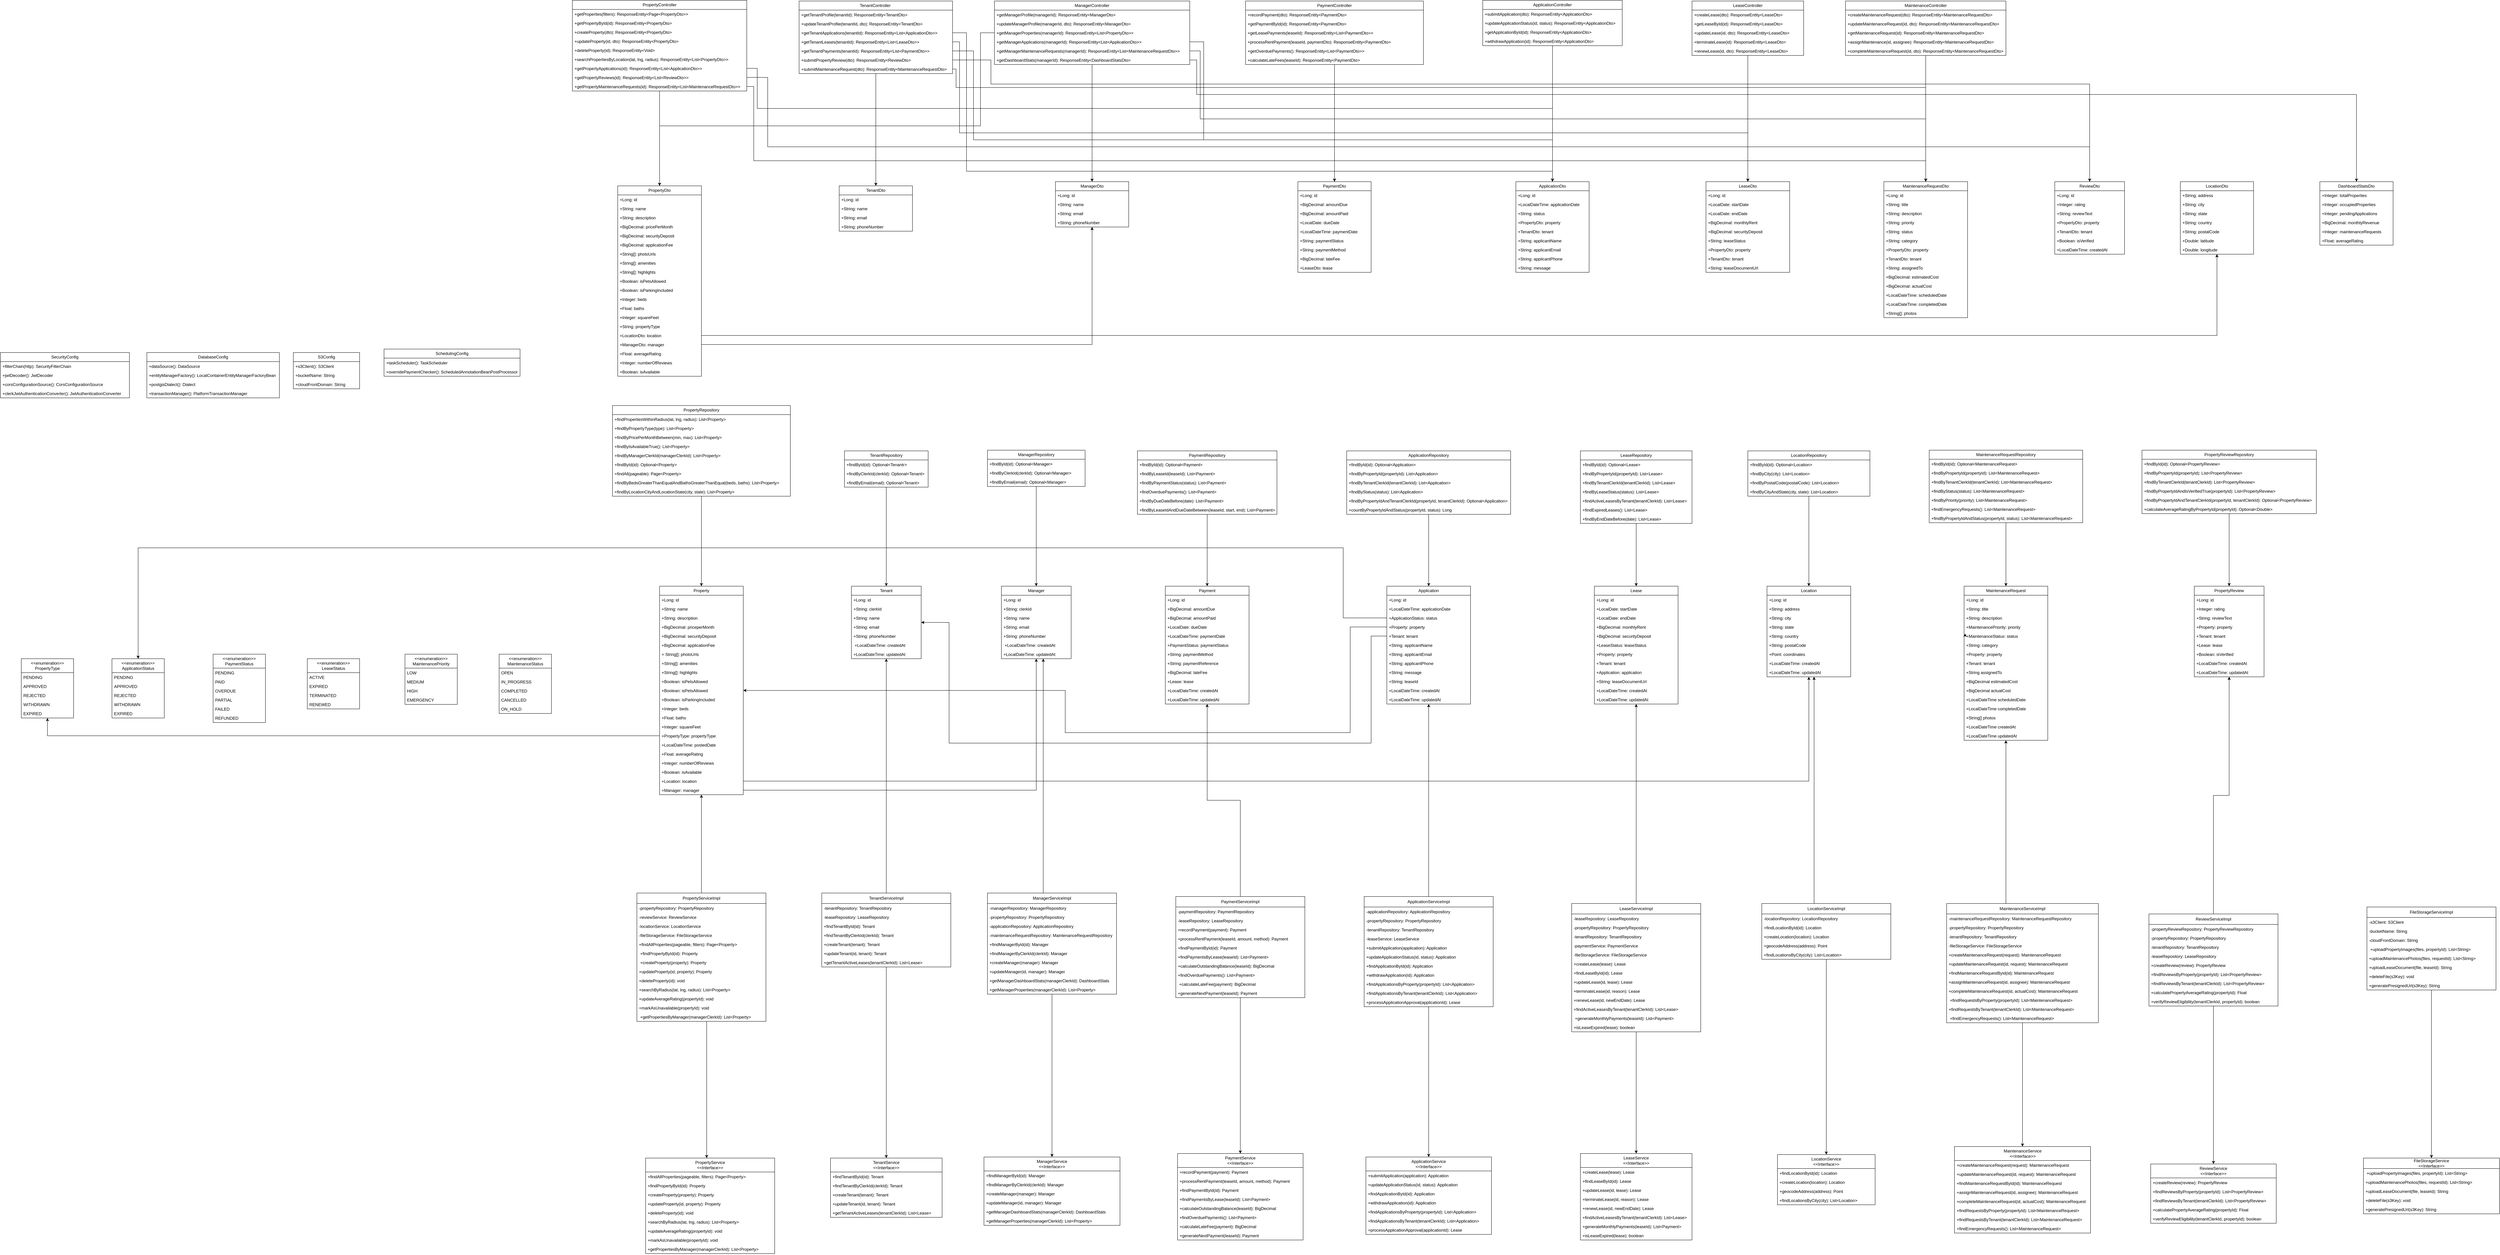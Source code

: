<mxfile version="28.0.6">
  <diagram name="Page-1" id="DzET367_Qd1kLxPpbvCu">
    <mxGraphModel dx="4471" dy="4248" grid="1" gridSize="10" guides="1" tooltips="1" connect="1" arrows="1" fold="1" page="1" pageScale="1" pageWidth="850" pageHeight="1100" math="0" shadow="0">
      <root>
        <mxCell id="0" />
        <mxCell id="1" parent="0" />
        <mxCell id="98BR_ZxRyf01A55N2716-1" value="Property" style="swimlane;fontStyle=0;childLayout=stackLayout;horizontal=1;startSize=26;fillColor=none;horizontalStack=0;resizeParent=1;resizeParentMax=0;resizeLast=0;collapsible=1;marginBottom=0;whiteSpace=wrap;html=1;" parent="1" vertex="1">
          <mxGeometry y="-680" width="240" height="598" as="geometry" />
        </mxCell>
        <mxCell id="98BR_ZxRyf01A55N2716-2" value="+Long: id" style="text;strokeColor=none;fillColor=none;align=left;verticalAlign=top;spacingLeft=4;spacingRight=4;overflow=hidden;rotatable=0;points=[[0,0.5],[1,0.5]];portConstraint=eastwest;whiteSpace=wrap;html=1;" parent="98BR_ZxRyf01A55N2716-1" vertex="1">
          <mxGeometry y="26" width="240" height="26" as="geometry" />
        </mxCell>
        <mxCell id="98BR_ZxRyf01A55N2716-3" value="+String: name" style="text;strokeColor=none;fillColor=none;align=left;verticalAlign=top;spacingLeft=4;spacingRight=4;overflow=hidden;rotatable=0;points=[[0,0.5],[1,0.5]];portConstraint=eastwest;whiteSpace=wrap;html=1;" parent="98BR_ZxRyf01A55N2716-1" vertex="1">
          <mxGeometry y="52" width="240" height="26" as="geometry" />
        </mxCell>
        <mxCell id="98BR_ZxRyf01A55N2716-4" value="+String: description" style="text;strokeColor=none;fillColor=none;align=left;verticalAlign=top;spacingLeft=4;spacingRight=4;overflow=hidden;rotatable=0;points=[[0,0.5],[1,0.5]];portConstraint=eastwest;whiteSpace=wrap;html=1;" parent="98BR_ZxRyf01A55N2716-1" vertex="1">
          <mxGeometry y="78" width="240" height="26" as="geometry" />
        </mxCell>
        <mxCell id="98BR_ZxRyf01A55N2716-37" value="+BigDecimal: priceperMonth" style="text;strokeColor=none;fillColor=none;align=left;verticalAlign=top;spacingLeft=4;spacingRight=4;overflow=hidden;rotatable=0;points=[[0,0.5],[1,0.5]];portConstraint=eastwest;whiteSpace=wrap;html=1;" parent="98BR_ZxRyf01A55N2716-1" vertex="1">
          <mxGeometry y="104" width="240" height="26" as="geometry" />
        </mxCell>
        <mxCell id="98BR_ZxRyf01A55N2716-43" value="+BigDecimal: securityDeposit" style="text;strokeColor=none;fillColor=none;align=left;verticalAlign=top;spacingLeft=4;spacingRight=4;overflow=hidden;rotatable=0;points=[[0,0.5],[1,0.5]];portConstraint=eastwest;whiteSpace=wrap;html=1;" parent="98BR_ZxRyf01A55N2716-1" vertex="1">
          <mxGeometry y="130" width="240" height="26" as="geometry" />
        </mxCell>
        <mxCell id="98BR_ZxRyf01A55N2716-42" value="+BigDecimal: applicationFee" style="text;strokeColor=none;fillColor=none;align=left;verticalAlign=top;spacingLeft=4;spacingRight=4;overflow=hidden;rotatable=0;points=[[0,0.5],[1,0.5]];portConstraint=eastwest;whiteSpace=wrap;html=1;" parent="98BR_ZxRyf01A55N2716-1" vertex="1">
          <mxGeometry y="156" width="240" height="26" as="geometry" />
        </mxCell>
        <mxCell id="98BR_ZxRyf01A55N2716-45" value="+ String[]:&amp;nbsp;photoUrls" style="text;strokeColor=none;fillColor=none;align=left;verticalAlign=top;spacingLeft=4;spacingRight=4;overflow=hidden;rotatable=0;points=[[0,0.5],[1,0.5]];portConstraint=eastwest;whiteSpace=wrap;html=1;" parent="98BR_ZxRyf01A55N2716-1" vertex="1">
          <mxGeometry y="182" width="240" height="26" as="geometry" />
        </mxCell>
        <mxCell id="98BR_ZxRyf01A55N2716-40" value="+String[]:&amp;nbsp;amenities" style="text;strokeColor=none;fillColor=none;align=left;verticalAlign=top;spacingLeft=4;spacingRight=4;overflow=hidden;rotatable=0;points=[[0,0.5],[1,0.5]];portConstraint=eastwest;whiteSpace=wrap;html=1;" parent="98BR_ZxRyf01A55N2716-1" vertex="1">
          <mxGeometry y="208" width="240" height="26" as="geometry" />
        </mxCell>
        <mxCell id="98BR_ZxRyf01A55N2716-46" value="+String[]:&amp;nbsp;highlights" style="text;strokeColor=none;fillColor=none;align=left;verticalAlign=top;spacingLeft=4;spacingRight=4;overflow=hidden;rotatable=0;points=[[0,0.5],[1,0.5]];portConstraint=eastwest;whiteSpace=wrap;html=1;" parent="98BR_ZxRyf01A55N2716-1" vertex="1">
          <mxGeometry y="234" width="240" height="26" as="geometry" />
        </mxCell>
        <mxCell id="98BR_ZxRyf01A55N2716-47" value="+Boolean:&amp;nbsp;isPetsAllowed" style="text;strokeColor=none;fillColor=none;align=left;verticalAlign=top;spacingLeft=4;spacingRight=4;overflow=hidden;rotatable=0;points=[[0,0.5],[1,0.5]];portConstraint=eastwest;whiteSpace=wrap;html=1;" parent="98BR_ZxRyf01A55N2716-1" vertex="1">
          <mxGeometry y="260" width="240" height="26" as="geometry" />
        </mxCell>
        <mxCell id="m9EttF28PRJK7kCOMQtN-348" value="+Boolean:&amp;nbsp;isPetsAllowed" style="text;strokeColor=none;fillColor=none;align=left;verticalAlign=top;spacingLeft=4;spacingRight=4;overflow=hidden;rotatable=0;points=[[0,0.5],[1,0.5]];portConstraint=eastwest;whiteSpace=wrap;html=1;" parent="98BR_ZxRyf01A55N2716-1" vertex="1">
          <mxGeometry y="286" width="240" height="26" as="geometry" />
        </mxCell>
        <mxCell id="98BR_ZxRyf01A55N2716-48" value="+Boolean:&amp;nbsp;isParkingIncluded" style="text;strokeColor=none;fillColor=none;align=left;verticalAlign=top;spacingLeft=4;spacingRight=4;overflow=hidden;rotatable=0;points=[[0,0.5],[1,0.5]];portConstraint=eastwest;whiteSpace=wrap;html=1;" parent="98BR_ZxRyf01A55N2716-1" vertex="1">
          <mxGeometry y="312" width="240" height="26" as="geometry" />
        </mxCell>
        <mxCell id="98BR_ZxRyf01A55N2716-39" value="+Integer:&amp;nbsp;beds" style="text;strokeColor=none;fillColor=none;align=left;verticalAlign=top;spacingLeft=4;spacingRight=4;overflow=hidden;rotatable=0;points=[[0,0.5],[1,0.5]];portConstraint=eastwest;whiteSpace=wrap;html=1;" parent="98BR_ZxRyf01A55N2716-1" vertex="1">
          <mxGeometry y="338" width="240" height="26" as="geometry" />
        </mxCell>
        <mxCell id="98BR_ZxRyf01A55N2716-38" value="+Float:&amp;nbsp;baths" style="text;strokeColor=none;fillColor=none;align=left;verticalAlign=top;spacingLeft=4;spacingRight=4;overflow=hidden;rotatable=0;points=[[0,0.5],[1,0.5]];portConstraint=eastwest;whiteSpace=wrap;html=1;" parent="98BR_ZxRyf01A55N2716-1" vertex="1">
          <mxGeometry y="364" width="240" height="26" as="geometry" />
        </mxCell>
        <mxCell id="98BR_ZxRyf01A55N2716-41" value="+Integer:&amp;nbsp;squareFeet" style="text;strokeColor=none;fillColor=none;align=left;verticalAlign=top;spacingLeft=4;spacingRight=4;overflow=hidden;rotatable=0;points=[[0,0.5],[1,0.5]];portConstraint=eastwest;whiteSpace=wrap;html=1;" parent="98BR_ZxRyf01A55N2716-1" vertex="1">
          <mxGeometry y="390" width="240" height="26" as="geometry" />
        </mxCell>
        <mxCell id="98BR_ZxRyf01A55N2716-50" value="+PropertyType: propertyType" style="text;strokeColor=none;fillColor=none;align=left;verticalAlign=top;spacingLeft=4;spacingRight=4;overflow=hidden;rotatable=0;points=[[0,0.5],[1,0.5]];portConstraint=eastwest;whiteSpace=wrap;html=1;" parent="98BR_ZxRyf01A55N2716-1" vertex="1">
          <mxGeometry y="416" width="240" height="26" as="geometry" />
        </mxCell>
        <mxCell id="98BR_ZxRyf01A55N2716-51" value="+LocalDateTime:&amp;nbsp;postedDate" style="text;strokeColor=none;fillColor=none;align=left;verticalAlign=top;spacingLeft=4;spacingRight=4;overflow=hidden;rotatable=0;points=[[0,0.5],[1,0.5]];portConstraint=eastwest;whiteSpace=wrap;html=1;" parent="98BR_ZxRyf01A55N2716-1" vertex="1">
          <mxGeometry y="442" width="240" height="26" as="geometry" />
        </mxCell>
        <mxCell id="98BR_ZxRyf01A55N2716-53" value="+Float:&amp;nbsp;averageRating" style="text;strokeColor=none;fillColor=none;align=left;verticalAlign=top;spacingLeft=4;spacingRight=4;overflow=hidden;rotatable=0;points=[[0,0.5],[1,0.5]];portConstraint=eastwest;whiteSpace=wrap;html=1;" parent="98BR_ZxRyf01A55N2716-1" vertex="1">
          <mxGeometry y="468" width="240" height="26" as="geometry" />
        </mxCell>
        <mxCell id="98BR_ZxRyf01A55N2716-52" value="+Integer:&amp;nbsp;numberOfReviews" style="text;strokeColor=none;fillColor=none;align=left;verticalAlign=top;spacingLeft=4;spacingRight=4;overflow=hidden;rotatable=0;points=[[0,0.5],[1,0.5]];portConstraint=eastwest;whiteSpace=wrap;html=1;" parent="98BR_ZxRyf01A55N2716-1" vertex="1">
          <mxGeometry y="494" width="240" height="26" as="geometry" />
        </mxCell>
        <mxCell id="98BR_ZxRyf01A55N2716-49" value="+Boolean:&amp;nbsp;isAvailable" style="text;strokeColor=none;fillColor=none;align=left;verticalAlign=top;spacingLeft=4;spacingRight=4;overflow=hidden;rotatable=0;points=[[0,0.5],[1,0.5]];portConstraint=eastwest;whiteSpace=wrap;html=1;" parent="98BR_ZxRyf01A55N2716-1" vertex="1">
          <mxGeometry y="520" width="240" height="26" as="geometry" />
        </mxCell>
        <mxCell id="98BR_ZxRyf01A55N2716-55" value="+Location:&amp;nbsp;location" style="text;strokeColor=none;fillColor=none;align=left;verticalAlign=top;spacingLeft=4;spacingRight=4;overflow=hidden;rotatable=0;points=[[0,0.5],[1,0.5]];portConstraint=eastwest;whiteSpace=wrap;html=1;" parent="98BR_ZxRyf01A55N2716-1" vertex="1">
          <mxGeometry y="546" width="240" height="26" as="geometry" />
        </mxCell>
        <mxCell id="98BR_ZxRyf01A55N2716-56" value="+Manager:&amp;nbsp;manager" style="text;strokeColor=none;fillColor=none;align=left;verticalAlign=top;spacingLeft=4;spacingRight=4;overflow=hidden;rotatable=0;points=[[0,0.5],[1,0.5]];portConstraint=eastwest;whiteSpace=wrap;html=1;" parent="98BR_ZxRyf01A55N2716-1" vertex="1">
          <mxGeometry y="572" width="240" height="26" as="geometry" />
        </mxCell>
        <mxCell id="98BR_ZxRyf01A55N2716-5" value="Manager" style="swimlane;fontStyle=0;childLayout=stackLayout;horizontal=1;startSize=26;fillColor=none;horizontalStack=0;resizeParent=1;resizeParentMax=0;resizeLast=0;collapsible=1;marginBottom=0;whiteSpace=wrap;html=1;" parent="1" vertex="1">
          <mxGeometry x="980" y="-680" width="200" height="208" as="geometry" />
        </mxCell>
        <mxCell id="98BR_ZxRyf01A55N2716-6" value="+Long: id" style="text;strokeColor=none;fillColor=none;align=left;verticalAlign=top;spacingLeft=4;spacingRight=4;overflow=hidden;rotatable=0;points=[[0,0.5],[1,0.5]];portConstraint=eastwest;whiteSpace=wrap;html=1;" parent="98BR_ZxRyf01A55N2716-5" vertex="1">
          <mxGeometry y="26" width="200" height="26" as="geometry" />
        </mxCell>
        <mxCell id="98BR_ZxRyf01A55N2716-7" value="+String:&amp;nbsp;clerkId" style="text;strokeColor=none;fillColor=none;align=left;verticalAlign=top;spacingLeft=4;spacingRight=4;overflow=hidden;rotatable=0;points=[[0,0.5],[1,0.5]];portConstraint=eastwest;whiteSpace=wrap;html=1;" parent="98BR_ZxRyf01A55N2716-5" vertex="1">
          <mxGeometry y="52" width="200" height="26" as="geometry" />
        </mxCell>
        <mxCell id="98BR_ZxRyf01A55N2716-57" value="+String:&amp;nbsp;name" style="text;strokeColor=none;fillColor=none;align=left;verticalAlign=top;spacingLeft=4;spacingRight=4;overflow=hidden;rotatable=0;points=[[0,0.5],[1,0.5]];portConstraint=eastwest;whiteSpace=wrap;html=1;" parent="98BR_ZxRyf01A55N2716-5" vertex="1">
          <mxGeometry y="78" width="200" height="26" as="geometry" />
        </mxCell>
        <mxCell id="98BR_ZxRyf01A55N2716-58" value="+String:&amp;nbsp;email" style="text;strokeColor=none;fillColor=none;align=left;verticalAlign=top;spacingLeft=4;spacingRight=4;overflow=hidden;rotatable=0;points=[[0,0.5],[1,0.5]];portConstraint=eastwest;whiteSpace=wrap;html=1;" parent="98BR_ZxRyf01A55N2716-5" vertex="1">
          <mxGeometry y="104" width="200" height="26" as="geometry" />
        </mxCell>
        <mxCell id="98BR_ZxRyf01A55N2716-60" value="+String:&amp;nbsp;phoneNumber" style="text;strokeColor=none;fillColor=none;align=left;verticalAlign=top;spacingLeft=4;spacingRight=4;overflow=hidden;rotatable=0;points=[[0,0.5],[1,0.5]];portConstraint=eastwest;whiteSpace=wrap;html=1;" parent="98BR_ZxRyf01A55N2716-5" vertex="1">
          <mxGeometry y="130" width="200" height="26" as="geometry" />
        </mxCell>
        <mxCell id="98BR_ZxRyf01A55N2716-59" value="&amp;nbsp;+LocalDateTime:&amp;nbsp;createdAt" style="text;strokeColor=none;fillColor=none;align=left;verticalAlign=top;spacingLeft=4;spacingRight=4;overflow=hidden;rotatable=0;points=[[0,0.5],[1,0.5]];portConstraint=eastwest;whiteSpace=wrap;html=1;" parent="98BR_ZxRyf01A55N2716-5" vertex="1">
          <mxGeometry y="156" width="200" height="26" as="geometry" />
        </mxCell>
        <mxCell id="98BR_ZxRyf01A55N2716-8" value="+LocalDateTime:&amp;nbsp;updatedAt&amp;nbsp;" style="text;strokeColor=none;fillColor=none;align=left;verticalAlign=top;spacingLeft=4;spacingRight=4;overflow=hidden;rotatable=0;points=[[0,0.5],[1,0.5]];portConstraint=eastwest;whiteSpace=wrap;html=1;" parent="98BR_ZxRyf01A55N2716-5" vertex="1">
          <mxGeometry y="182" width="200" height="26" as="geometry" />
        </mxCell>
        <mxCell id="98BR_ZxRyf01A55N2716-13" value="Application" style="swimlane;fontStyle=0;childLayout=stackLayout;horizontal=1;startSize=26;fillColor=none;horizontalStack=0;resizeParent=1;resizeParentMax=0;resizeLast=0;collapsible=1;marginBottom=0;whiteSpace=wrap;html=1;" parent="1" vertex="1">
          <mxGeometry x="2085" y="-680" width="240" height="338" as="geometry" />
        </mxCell>
        <mxCell id="98BR_ZxRyf01A55N2716-14" value="+Long: id" style="text;strokeColor=none;fillColor=none;align=left;verticalAlign=top;spacingLeft=4;spacingRight=4;overflow=hidden;rotatable=0;points=[[0,0.5],[1,0.5]];portConstraint=eastwest;whiteSpace=wrap;html=1;" parent="98BR_ZxRyf01A55N2716-13" vertex="1">
          <mxGeometry y="26" width="240" height="26" as="geometry" />
        </mxCell>
        <mxCell id="98BR_ZxRyf01A55N2716-15" value="+LocalDateTime:&amp;nbsp;applicationDate" style="text;strokeColor=none;fillColor=none;align=left;verticalAlign=top;spacingLeft=4;spacingRight=4;overflow=hidden;rotatable=0;points=[[0,0.5],[1,0.5]];portConstraint=eastwest;whiteSpace=wrap;html=1;" parent="98BR_ZxRyf01A55N2716-13" vertex="1">
          <mxGeometry y="52" width="240" height="26" as="geometry" />
        </mxCell>
        <mxCell id="98BR_ZxRyf01A55N2716-75" value="+ApplicationStatus:&amp;nbsp;status" style="text;strokeColor=none;fillColor=none;align=left;verticalAlign=top;spacingLeft=4;spacingRight=4;overflow=hidden;rotatable=0;points=[[0,0.5],[1,0.5]];portConstraint=eastwest;whiteSpace=wrap;html=1;" parent="98BR_ZxRyf01A55N2716-13" vertex="1">
          <mxGeometry y="78" width="240" height="26" as="geometry" />
        </mxCell>
        <mxCell id="98BR_ZxRyf01A55N2716-73" value="+Property:&amp;nbsp;property" style="text;strokeColor=none;fillColor=none;align=left;verticalAlign=top;spacingLeft=4;spacingRight=4;overflow=hidden;rotatable=0;points=[[0,0.5],[1,0.5]];portConstraint=eastwest;whiteSpace=wrap;html=1;" parent="98BR_ZxRyf01A55N2716-13" vertex="1">
          <mxGeometry y="104" width="240" height="26" as="geometry" />
        </mxCell>
        <mxCell id="98BR_ZxRyf01A55N2716-69" value="+Tenant:&amp;nbsp;tenant" style="text;strokeColor=none;fillColor=none;align=left;verticalAlign=top;spacingLeft=4;spacingRight=4;overflow=hidden;rotatable=0;points=[[0,0.5],[1,0.5]];portConstraint=eastwest;whiteSpace=wrap;html=1;" parent="98BR_ZxRyf01A55N2716-13" vertex="1">
          <mxGeometry y="130" width="240" height="26" as="geometry" />
        </mxCell>
        <mxCell id="98BR_ZxRyf01A55N2716-72" value="+String:&amp;nbsp;applicantName" style="text;strokeColor=none;fillColor=none;align=left;verticalAlign=top;spacingLeft=4;spacingRight=4;overflow=hidden;rotatable=0;points=[[0,0.5],[1,0.5]];portConstraint=eastwest;whiteSpace=wrap;html=1;" parent="98BR_ZxRyf01A55N2716-13" vertex="1">
          <mxGeometry y="156" width="240" height="26" as="geometry" />
        </mxCell>
        <mxCell id="98BR_ZxRyf01A55N2716-71" value="+String:&amp;nbsp;applicantEmail" style="text;strokeColor=none;fillColor=none;align=left;verticalAlign=top;spacingLeft=4;spacingRight=4;overflow=hidden;rotatable=0;points=[[0,0.5],[1,0.5]];portConstraint=eastwest;whiteSpace=wrap;html=1;" parent="98BR_ZxRyf01A55N2716-13" vertex="1">
          <mxGeometry y="182" width="240" height="26" as="geometry" />
        </mxCell>
        <mxCell id="98BR_ZxRyf01A55N2716-70" value="+String:&amp;nbsp;applicantPhone" style="text;strokeColor=none;fillColor=none;align=left;verticalAlign=top;spacingLeft=4;spacingRight=4;overflow=hidden;rotatable=0;points=[[0,0.5],[1,0.5]];portConstraint=eastwest;whiteSpace=wrap;html=1;" parent="98BR_ZxRyf01A55N2716-13" vertex="1">
          <mxGeometry y="208" width="240" height="26" as="geometry" />
        </mxCell>
        <mxCell id="98BR_ZxRyf01A55N2716-76" value="+String:&amp;nbsp;message" style="text;strokeColor=none;fillColor=none;align=left;verticalAlign=top;spacingLeft=4;spacingRight=4;overflow=hidden;rotatable=0;points=[[0,0.5],[1,0.5]];portConstraint=eastwest;whiteSpace=wrap;html=1;" parent="98BR_ZxRyf01A55N2716-13" vertex="1">
          <mxGeometry y="234" width="240" height="26" as="geometry" />
        </mxCell>
        <mxCell id="98BR_ZxRyf01A55N2716-77" value="+String:&amp;nbsp;leaseId" style="text;strokeColor=none;fillColor=none;align=left;verticalAlign=top;spacingLeft=4;spacingRight=4;overflow=hidden;rotatable=0;points=[[0,0.5],[1,0.5]];portConstraint=eastwest;whiteSpace=wrap;html=1;" parent="98BR_ZxRyf01A55N2716-13" vertex="1">
          <mxGeometry y="260" width="240" height="26" as="geometry" />
        </mxCell>
        <mxCell id="98BR_ZxRyf01A55N2716-74" value="+LocalDateTime:&amp;nbsp;createdAt" style="text;strokeColor=none;fillColor=none;align=left;verticalAlign=top;spacingLeft=4;spacingRight=4;overflow=hidden;rotatable=0;points=[[0,0.5],[1,0.5]];portConstraint=eastwest;whiteSpace=wrap;html=1;" parent="98BR_ZxRyf01A55N2716-13" vertex="1">
          <mxGeometry y="286" width="240" height="26" as="geometry" />
        </mxCell>
        <mxCell id="98BR_ZxRyf01A55N2716-16" value="+LocalDateTime:&amp;nbsp;updatedAt" style="text;strokeColor=none;fillColor=none;align=left;verticalAlign=top;spacingLeft=4;spacingRight=4;overflow=hidden;rotatable=0;points=[[0,0.5],[1,0.5]];portConstraint=eastwest;whiteSpace=wrap;html=1;" parent="98BR_ZxRyf01A55N2716-13" vertex="1">
          <mxGeometry y="312" width="240" height="26" as="geometry" />
        </mxCell>
        <mxCell id="98BR_ZxRyf01A55N2716-17" value="Lease" style="swimlane;fontStyle=0;childLayout=stackLayout;horizontal=1;startSize=26;fillColor=none;horizontalStack=0;resizeParent=1;resizeParentMax=0;resizeLast=0;collapsible=1;marginBottom=0;whiteSpace=wrap;html=1;" parent="1" vertex="1">
          <mxGeometry x="2680" y="-680" width="240" height="338" as="geometry" />
        </mxCell>
        <mxCell id="98BR_ZxRyf01A55N2716-18" value="+Long: id" style="text;strokeColor=none;fillColor=none;align=left;verticalAlign=top;spacingLeft=4;spacingRight=4;overflow=hidden;rotatable=0;points=[[0,0.5],[1,0.5]];portConstraint=eastwest;whiteSpace=wrap;html=1;" parent="98BR_ZxRyf01A55N2716-17" vertex="1">
          <mxGeometry y="26" width="240" height="26" as="geometry" />
        </mxCell>
        <mxCell id="98BR_ZxRyf01A55N2716-19" value="+LocalDate:&amp;nbsp;startDate" style="text;strokeColor=none;fillColor=none;align=left;verticalAlign=top;spacingLeft=4;spacingRight=4;overflow=hidden;rotatable=0;points=[[0,0.5],[1,0.5]];portConstraint=eastwest;whiteSpace=wrap;html=1;" parent="98BR_ZxRyf01A55N2716-17" vertex="1">
          <mxGeometry y="52" width="240" height="26" as="geometry" />
        </mxCell>
        <mxCell id="98BR_ZxRyf01A55N2716-20" value="+LocalDate:&amp;nbsp;endDate" style="text;strokeColor=none;fillColor=none;align=left;verticalAlign=top;spacingLeft=4;spacingRight=4;overflow=hidden;rotatable=0;points=[[0,0.5],[1,0.5]];portConstraint=eastwest;whiteSpace=wrap;html=1;" parent="98BR_ZxRyf01A55N2716-17" vertex="1">
          <mxGeometry y="78" width="240" height="26" as="geometry" />
        </mxCell>
        <mxCell id="98BR_ZxRyf01A55N2716-80" value="+BigDecimal:&amp;nbsp;monthlyRent" style="text;strokeColor=none;fillColor=none;align=left;verticalAlign=top;spacingLeft=4;spacingRight=4;overflow=hidden;rotatable=0;points=[[0,0.5],[1,0.5]];portConstraint=eastwest;whiteSpace=wrap;html=1;" parent="98BR_ZxRyf01A55N2716-17" vertex="1">
          <mxGeometry y="104" width="240" height="26" as="geometry" />
        </mxCell>
        <mxCell id="98BR_ZxRyf01A55N2716-78" value="+BigDecimal:&amp;nbsp;securityDeposit" style="text;strokeColor=none;fillColor=none;align=left;verticalAlign=top;spacingLeft=4;spacingRight=4;overflow=hidden;rotatable=0;points=[[0,0.5],[1,0.5]];portConstraint=eastwest;whiteSpace=wrap;html=1;" parent="98BR_ZxRyf01A55N2716-17" vertex="1">
          <mxGeometry y="130" width="240" height="26" as="geometry" />
        </mxCell>
        <mxCell id="98BR_ZxRyf01A55N2716-81" value="+LeaseStatus:&amp;nbsp;leaseStatus" style="text;strokeColor=none;fillColor=none;align=left;verticalAlign=top;spacingLeft=4;spacingRight=4;overflow=hidden;rotatable=0;points=[[0,0.5],[1,0.5]];portConstraint=eastwest;whiteSpace=wrap;html=1;" parent="98BR_ZxRyf01A55N2716-17" vertex="1">
          <mxGeometry y="156" width="240" height="26" as="geometry" />
        </mxCell>
        <mxCell id="98BR_ZxRyf01A55N2716-82" value="+Property:&amp;nbsp;property" style="text;strokeColor=none;fillColor=none;align=left;verticalAlign=top;spacingLeft=4;spacingRight=4;overflow=hidden;rotatable=0;points=[[0,0.5],[1,0.5]];portConstraint=eastwest;whiteSpace=wrap;html=1;" parent="98BR_ZxRyf01A55N2716-17" vertex="1">
          <mxGeometry y="182" width="240" height="26" as="geometry" />
        </mxCell>
        <mxCell id="98BR_ZxRyf01A55N2716-83" value="+Tenant:&amp;nbsp;tenant" style="text;strokeColor=none;fillColor=none;align=left;verticalAlign=top;spacingLeft=4;spacingRight=4;overflow=hidden;rotatable=0;points=[[0,0.5],[1,0.5]];portConstraint=eastwest;whiteSpace=wrap;html=1;" parent="98BR_ZxRyf01A55N2716-17" vertex="1">
          <mxGeometry y="208" width="240" height="26" as="geometry" />
        </mxCell>
        <mxCell id="98BR_ZxRyf01A55N2716-84" value="+Application:&amp;nbsp;application" style="text;strokeColor=none;fillColor=none;align=left;verticalAlign=top;spacingLeft=4;spacingRight=4;overflow=hidden;rotatable=0;points=[[0,0.5],[1,0.5]];portConstraint=eastwest;whiteSpace=wrap;html=1;" parent="98BR_ZxRyf01A55N2716-17" vertex="1">
          <mxGeometry y="234" width="240" height="26" as="geometry" />
        </mxCell>
        <mxCell id="98BR_ZxRyf01A55N2716-87" value="+String:&amp;nbsp;leaseDocumentUrl" style="text;strokeColor=none;fillColor=none;align=left;verticalAlign=top;spacingLeft=4;spacingRight=4;overflow=hidden;rotatable=0;points=[[0,0.5],[1,0.5]];portConstraint=eastwest;whiteSpace=wrap;html=1;" parent="98BR_ZxRyf01A55N2716-17" vertex="1">
          <mxGeometry y="260" width="240" height="26" as="geometry" />
        </mxCell>
        <mxCell id="98BR_ZxRyf01A55N2716-86" value="+LocalDateTime:&amp;nbsp;createdAt" style="text;strokeColor=none;fillColor=none;align=left;verticalAlign=top;spacingLeft=4;spacingRight=4;overflow=hidden;rotatable=0;points=[[0,0.5],[1,0.5]];portConstraint=eastwest;whiteSpace=wrap;html=1;" parent="98BR_ZxRyf01A55N2716-17" vertex="1">
          <mxGeometry y="286" width="240" height="26" as="geometry" />
        </mxCell>
        <mxCell id="98BR_ZxRyf01A55N2716-85" value="+LocalDateTime:&amp;nbsp;updatedAt" style="text;strokeColor=none;fillColor=none;align=left;verticalAlign=top;spacingLeft=4;spacingRight=4;overflow=hidden;rotatable=0;points=[[0,0.5],[1,0.5]];portConstraint=eastwest;whiteSpace=wrap;html=1;" parent="98BR_ZxRyf01A55N2716-17" vertex="1">
          <mxGeometry y="312" width="240" height="26" as="geometry" />
        </mxCell>
        <mxCell id="98BR_ZxRyf01A55N2716-21" value="Payment" style="swimlane;fontStyle=0;childLayout=stackLayout;horizontal=1;startSize=26;fillColor=none;horizontalStack=0;resizeParent=1;resizeParentMax=0;resizeLast=0;collapsible=1;marginBottom=0;whiteSpace=wrap;html=1;" parent="1" vertex="1">
          <mxGeometry x="1450" y="-680" width="240" height="338" as="geometry" />
        </mxCell>
        <mxCell id="98BR_ZxRyf01A55N2716-22" value="+Long: id" style="text;strokeColor=none;fillColor=none;align=left;verticalAlign=top;spacingLeft=4;spacingRight=4;overflow=hidden;rotatable=0;points=[[0,0.5],[1,0.5]];portConstraint=eastwest;whiteSpace=wrap;html=1;" parent="98BR_ZxRyf01A55N2716-21" vertex="1">
          <mxGeometry y="26" width="240" height="26" as="geometry" />
        </mxCell>
        <mxCell id="98BR_ZxRyf01A55N2716-23" value="+BigDecimal:&amp;nbsp;amountDue" style="text;strokeColor=none;fillColor=none;align=left;verticalAlign=top;spacingLeft=4;spacingRight=4;overflow=hidden;rotatable=0;points=[[0,0.5],[1,0.5]];portConstraint=eastwest;whiteSpace=wrap;html=1;" parent="98BR_ZxRyf01A55N2716-21" vertex="1">
          <mxGeometry y="52" width="240" height="26" as="geometry" />
        </mxCell>
        <mxCell id="98BR_ZxRyf01A55N2716-88" value="+BigDecimal:&amp;nbsp;amountPaid" style="text;strokeColor=none;fillColor=none;align=left;verticalAlign=top;spacingLeft=4;spacingRight=4;overflow=hidden;rotatable=0;points=[[0,0.5],[1,0.5]];portConstraint=eastwest;whiteSpace=wrap;html=1;" parent="98BR_ZxRyf01A55N2716-21" vertex="1">
          <mxGeometry y="78" width="240" height="26" as="geometry" />
        </mxCell>
        <mxCell id="98BR_ZxRyf01A55N2716-90" value="+LocalDate:&amp;nbsp;dueDate" style="text;strokeColor=none;fillColor=none;align=left;verticalAlign=top;spacingLeft=4;spacingRight=4;overflow=hidden;rotatable=0;points=[[0,0.5],[1,0.5]];portConstraint=eastwest;whiteSpace=wrap;html=1;" parent="98BR_ZxRyf01A55N2716-21" vertex="1">
          <mxGeometry y="104" width="240" height="26" as="geometry" />
        </mxCell>
        <mxCell id="98BR_ZxRyf01A55N2716-91" value="+LocalDateTime:&amp;nbsp;paymentDate" style="text;strokeColor=none;fillColor=none;align=left;verticalAlign=top;spacingLeft=4;spacingRight=4;overflow=hidden;rotatable=0;points=[[0,0.5],[1,0.5]];portConstraint=eastwest;whiteSpace=wrap;html=1;" parent="98BR_ZxRyf01A55N2716-21" vertex="1">
          <mxGeometry y="130" width="240" height="26" as="geometry" />
        </mxCell>
        <mxCell id="98BR_ZxRyf01A55N2716-92" value="+PaymentStatus:&amp;nbsp;paymentStatus" style="text;strokeColor=none;fillColor=none;align=left;verticalAlign=top;spacingLeft=4;spacingRight=4;overflow=hidden;rotatable=0;points=[[0,0.5],[1,0.5]];portConstraint=eastwest;whiteSpace=wrap;html=1;" parent="98BR_ZxRyf01A55N2716-21" vertex="1">
          <mxGeometry y="156" width="240" height="26" as="geometry" />
        </mxCell>
        <mxCell id="98BR_ZxRyf01A55N2716-93" value="+String:&amp;nbsp;paymentMethod" style="text;strokeColor=none;fillColor=none;align=left;verticalAlign=top;spacingLeft=4;spacingRight=4;overflow=hidden;rotatable=0;points=[[0,0.5],[1,0.5]];portConstraint=eastwest;whiteSpace=wrap;html=1;" parent="98BR_ZxRyf01A55N2716-21" vertex="1">
          <mxGeometry y="182" width="240" height="26" as="geometry" />
        </mxCell>
        <mxCell id="98BR_ZxRyf01A55N2716-89" value="+String:&amp;nbsp;paymentReference" style="text;strokeColor=none;fillColor=none;align=left;verticalAlign=top;spacingLeft=4;spacingRight=4;overflow=hidden;rotatable=0;points=[[0,0.5],[1,0.5]];portConstraint=eastwest;whiteSpace=wrap;html=1;" parent="98BR_ZxRyf01A55N2716-21" vertex="1">
          <mxGeometry y="208" width="240" height="26" as="geometry" />
        </mxCell>
        <mxCell id="98BR_ZxRyf01A55N2716-24" value="+BigDecimal:&amp;nbsp;lateFee" style="text;strokeColor=none;fillColor=none;align=left;verticalAlign=top;spacingLeft=4;spacingRight=4;overflow=hidden;rotatable=0;points=[[0,0.5],[1,0.5]];portConstraint=eastwest;whiteSpace=wrap;html=1;" parent="98BR_ZxRyf01A55N2716-21" vertex="1">
          <mxGeometry y="234" width="240" height="26" as="geometry" />
        </mxCell>
        <mxCell id="98BR_ZxRyf01A55N2716-94" value="+Lease:&amp;nbsp;lease" style="text;strokeColor=none;fillColor=none;align=left;verticalAlign=top;spacingLeft=4;spacingRight=4;overflow=hidden;rotatable=0;points=[[0,0.5],[1,0.5]];portConstraint=eastwest;whiteSpace=wrap;html=1;" parent="98BR_ZxRyf01A55N2716-21" vertex="1">
          <mxGeometry y="260" width="240" height="26" as="geometry" />
        </mxCell>
        <mxCell id="98BR_ZxRyf01A55N2716-96" value="+LocalDateTime:&amp;nbsp;createdAt" style="text;strokeColor=none;fillColor=none;align=left;verticalAlign=top;spacingLeft=4;spacingRight=4;overflow=hidden;rotatable=0;points=[[0,0.5],[1,0.5]];portConstraint=eastwest;whiteSpace=wrap;html=1;" parent="98BR_ZxRyf01A55N2716-21" vertex="1">
          <mxGeometry y="286" width="240" height="26" as="geometry" />
        </mxCell>
        <mxCell id="98BR_ZxRyf01A55N2716-95" value="+LocalDateTime:&amp;nbsp;updatedAt" style="text;strokeColor=none;fillColor=none;align=left;verticalAlign=top;spacingLeft=4;spacingRight=4;overflow=hidden;rotatable=0;points=[[0,0.5],[1,0.5]];portConstraint=eastwest;whiteSpace=wrap;html=1;" parent="98BR_ZxRyf01A55N2716-21" vertex="1">
          <mxGeometry y="312" width="240" height="26" as="geometry" />
        </mxCell>
        <mxCell id="98BR_ZxRyf01A55N2716-25" value="PropertyReview" style="swimlane;fontStyle=0;childLayout=stackLayout;horizontal=1;startSize=26;fillColor=none;horizontalStack=0;resizeParent=1;resizeParentMax=0;resizeLast=0;collapsible=1;marginBottom=0;whiteSpace=wrap;html=1;" parent="1" vertex="1">
          <mxGeometry x="4400" y="-680" width="200" height="260" as="geometry" />
        </mxCell>
        <mxCell id="98BR_ZxRyf01A55N2716-26" value="+Long: id" style="text;strokeColor=none;fillColor=none;align=left;verticalAlign=top;spacingLeft=4;spacingRight=4;overflow=hidden;rotatable=0;points=[[0,0.5],[1,0.5]];portConstraint=eastwest;whiteSpace=wrap;html=1;" parent="98BR_ZxRyf01A55N2716-25" vertex="1">
          <mxGeometry y="26" width="200" height="26" as="geometry" />
        </mxCell>
        <mxCell id="98BR_ZxRyf01A55N2716-97" value="+Integer:&amp;nbsp;rating" style="text;strokeColor=none;fillColor=none;align=left;verticalAlign=top;spacingLeft=4;spacingRight=4;overflow=hidden;rotatable=0;points=[[0,0.5],[1,0.5]];portConstraint=eastwest;whiteSpace=wrap;html=1;" parent="98BR_ZxRyf01A55N2716-25" vertex="1">
          <mxGeometry y="52" width="200" height="26" as="geometry" />
        </mxCell>
        <mxCell id="98BR_ZxRyf01A55N2716-27" value="+String:&amp;nbsp;reviewText" style="text;strokeColor=none;fillColor=none;align=left;verticalAlign=top;spacingLeft=4;spacingRight=4;overflow=hidden;rotatable=0;points=[[0,0.5],[1,0.5]];portConstraint=eastwest;whiteSpace=wrap;html=1;" parent="98BR_ZxRyf01A55N2716-25" vertex="1">
          <mxGeometry y="78" width="200" height="26" as="geometry" />
        </mxCell>
        <mxCell id="98BR_ZxRyf01A55N2716-100" value="+Property:&amp;nbsp;property" style="text;strokeColor=none;fillColor=none;align=left;verticalAlign=top;spacingLeft=4;spacingRight=4;overflow=hidden;rotatable=0;points=[[0,0.5],[1,0.5]];portConstraint=eastwest;whiteSpace=wrap;html=1;" parent="98BR_ZxRyf01A55N2716-25" vertex="1">
          <mxGeometry y="104" width="200" height="26" as="geometry" />
        </mxCell>
        <mxCell id="98BR_ZxRyf01A55N2716-99" value="+Tenant:&amp;nbsp;tenant" style="text;strokeColor=none;fillColor=none;align=left;verticalAlign=top;spacingLeft=4;spacingRight=4;overflow=hidden;rotatable=0;points=[[0,0.5],[1,0.5]];portConstraint=eastwest;whiteSpace=wrap;html=1;" parent="98BR_ZxRyf01A55N2716-25" vertex="1">
          <mxGeometry y="130" width="200" height="26" as="geometry" />
        </mxCell>
        <mxCell id="98BR_ZxRyf01A55N2716-98" value="+Lease:&amp;nbsp;lease" style="text;strokeColor=none;fillColor=none;align=left;verticalAlign=top;spacingLeft=4;spacingRight=4;overflow=hidden;rotatable=0;points=[[0,0.5],[1,0.5]];portConstraint=eastwest;whiteSpace=wrap;html=1;" parent="98BR_ZxRyf01A55N2716-25" vertex="1">
          <mxGeometry y="156" width="200" height="26" as="geometry" />
        </mxCell>
        <mxCell id="98BR_ZxRyf01A55N2716-28" value="+Boolean:&amp;nbsp;isVerified" style="text;strokeColor=none;fillColor=none;align=left;verticalAlign=top;spacingLeft=4;spacingRight=4;overflow=hidden;rotatable=0;points=[[0,0.5],[1,0.5]];portConstraint=eastwest;whiteSpace=wrap;html=1;" parent="98BR_ZxRyf01A55N2716-25" vertex="1">
          <mxGeometry y="182" width="200" height="26" as="geometry" />
        </mxCell>
        <mxCell id="98BR_ZxRyf01A55N2716-102" value="+LocalDateTime:&amp;nbsp;createdAt" style="text;strokeColor=none;fillColor=none;align=left;verticalAlign=top;spacingLeft=4;spacingRight=4;overflow=hidden;rotatable=0;points=[[0,0.5],[1,0.5]];portConstraint=eastwest;whiteSpace=wrap;html=1;" parent="98BR_ZxRyf01A55N2716-25" vertex="1">
          <mxGeometry y="208" width="200" height="26" as="geometry" />
        </mxCell>
        <mxCell id="98BR_ZxRyf01A55N2716-101" value="+LocalDateTime:&amp;nbsp;updatedAt" style="text;strokeColor=none;fillColor=none;align=left;verticalAlign=top;spacingLeft=4;spacingRight=4;overflow=hidden;rotatable=0;points=[[0,0.5],[1,0.5]];portConstraint=eastwest;whiteSpace=wrap;html=1;" parent="98BR_ZxRyf01A55N2716-25" vertex="1">
          <mxGeometry y="234" width="200" height="26" as="geometry" />
        </mxCell>
        <mxCell id="98BR_ZxRyf01A55N2716-29" value="MaintenanceRequest" style="swimlane;fontStyle=0;childLayout=stackLayout;horizontal=1;startSize=26;fillColor=none;horizontalStack=0;resizeParent=1;resizeParentMax=0;resizeLast=0;collapsible=1;marginBottom=0;whiteSpace=wrap;html=1;" parent="1" vertex="1">
          <mxGeometry x="3740" y="-680" width="240" height="442" as="geometry" />
        </mxCell>
        <mxCell id="98BR_ZxRyf01A55N2716-30" value="+Long: id" style="text;strokeColor=none;fillColor=none;align=left;verticalAlign=top;spacingLeft=4;spacingRight=4;overflow=hidden;rotatable=0;points=[[0,0.5],[1,0.5]];portConstraint=eastwest;whiteSpace=wrap;html=1;" parent="98BR_ZxRyf01A55N2716-29" vertex="1">
          <mxGeometry y="26" width="240" height="26" as="geometry" />
        </mxCell>
        <mxCell id="98BR_ZxRyf01A55N2716-109" value="+String: title" style="text;strokeColor=none;fillColor=none;align=left;verticalAlign=top;spacingLeft=4;spacingRight=4;overflow=hidden;rotatable=0;points=[[0,0.5],[1,0.5]];portConstraint=eastwest;whiteSpace=wrap;html=1;" parent="98BR_ZxRyf01A55N2716-29" vertex="1">
          <mxGeometry y="52" width="240" height="26" as="geometry" />
        </mxCell>
        <mxCell id="98BR_ZxRyf01A55N2716-31" value="+String: description" style="text;strokeColor=none;fillColor=none;align=left;verticalAlign=top;spacingLeft=4;spacingRight=4;overflow=hidden;rotatable=0;points=[[0,0.5],[1,0.5]];portConstraint=eastwest;whiteSpace=wrap;html=1;" parent="98BR_ZxRyf01A55N2716-29" vertex="1">
          <mxGeometry y="78" width="240" height="26" as="geometry" />
        </mxCell>
        <mxCell id="98BR_ZxRyf01A55N2716-111" value="+MaintenancePriority: priority" style="text;strokeColor=none;fillColor=none;align=left;verticalAlign=top;spacingLeft=4;spacingRight=4;overflow=hidden;rotatable=0;points=[[0,0.5],[1,0.5]];portConstraint=eastwest;whiteSpace=wrap;html=1;" parent="98BR_ZxRyf01A55N2716-29" vertex="1">
          <mxGeometry y="104" width="240" height="26" as="geometry" />
        </mxCell>
        <mxCell id="98BR_ZxRyf01A55N2716-108" value="+MaintenanceStatus: status" style="text;strokeColor=none;fillColor=none;align=left;verticalAlign=top;spacingLeft=4;spacingRight=4;overflow=hidden;rotatable=0;points=[[0,0.5],[1,0.5]];portConstraint=eastwest;whiteSpace=wrap;html=1;" parent="98BR_ZxRyf01A55N2716-29" vertex="1">
          <mxGeometry y="130" width="240" height="26" as="geometry" />
        </mxCell>
        <mxCell id="98BR_ZxRyf01A55N2716-104" value="+String: category" style="text;strokeColor=none;fillColor=none;align=left;verticalAlign=top;spacingLeft=4;spacingRight=4;overflow=hidden;rotatable=0;points=[[0,0.5],[1,0.5]];portConstraint=eastwest;whiteSpace=wrap;html=1;" parent="98BR_ZxRyf01A55N2716-29" vertex="1">
          <mxGeometry y="156" width="240" height="26" as="geometry" />
        </mxCell>
        <mxCell id="98BR_ZxRyf01A55N2716-105" value="+Property: property" style="text;strokeColor=none;fillColor=none;align=left;verticalAlign=top;spacingLeft=4;spacingRight=4;overflow=hidden;rotatable=0;points=[[0,0.5],[1,0.5]];portConstraint=eastwest;whiteSpace=wrap;html=1;" parent="98BR_ZxRyf01A55N2716-29" vertex="1">
          <mxGeometry y="182" width="240" height="26" as="geometry" />
        </mxCell>
        <mxCell id="98BR_ZxRyf01A55N2716-103" value="+Tenant: tenant" style="text;strokeColor=none;fillColor=none;align=left;verticalAlign=top;spacingLeft=4;spacingRight=4;overflow=hidden;rotatable=0;points=[[0,0.5],[1,0.5]];portConstraint=eastwest;whiteSpace=wrap;html=1;" parent="98BR_ZxRyf01A55N2716-29" vertex="1">
          <mxGeometry y="208" width="240" height="26" as="geometry" />
        </mxCell>
        <mxCell id="98BR_ZxRyf01A55N2716-106" value="+String assignedTo" style="text;strokeColor=none;fillColor=none;align=left;verticalAlign=top;spacingLeft=4;spacingRight=4;overflow=hidden;rotatable=0;points=[[0,0.5],[1,0.5]];portConstraint=eastwest;whiteSpace=wrap;html=1;" parent="98BR_ZxRyf01A55N2716-29" vertex="1">
          <mxGeometry y="234" width="240" height="26" as="geometry" />
        </mxCell>
        <mxCell id="98BR_ZxRyf01A55N2716-112" value="+BigDecimal estimatedCost" style="text;strokeColor=none;fillColor=none;align=left;verticalAlign=top;spacingLeft=4;spacingRight=4;overflow=hidden;rotatable=0;points=[[0,0.5],[1,0.5]];portConstraint=eastwest;whiteSpace=wrap;html=1;" parent="98BR_ZxRyf01A55N2716-29" vertex="1">
          <mxGeometry y="260" width="240" height="26" as="geometry" />
        </mxCell>
        <mxCell id="98BR_ZxRyf01A55N2716-107" value="+BigDecimal actualCost" style="text;strokeColor=none;fillColor=none;align=left;verticalAlign=top;spacingLeft=4;spacingRight=4;overflow=hidden;rotatable=0;points=[[0,0.5],[1,0.5]];portConstraint=eastwest;whiteSpace=wrap;html=1;" parent="98BR_ZxRyf01A55N2716-29" vertex="1">
          <mxGeometry y="286" width="240" height="26" as="geometry" />
        </mxCell>
        <mxCell id="98BR_ZxRyf01A55N2716-32" value="+LocalDateTime scheduledDate" style="text;strokeColor=none;fillColor=none;align=left;verticalAlign=top;spacingLeft=4;spacingRight=4;overflow=hidden;rotatable=0;points=[[0,0.5],[1,0.5]];portConstraint=eastwest;whiteSpace=wrap;html=1;" parent="98BR_ZxRyf01A55N2716-29" vertex="1">
          <mxGeometry y="312" width="240" height="26" as="geometry" />
        </mxCell>
        <mxCell id="98BR_ZxRyf01A55N2716-110" value="+LocalDateTime completedDate" style="text;strokeColor=none;fillColor=none;align=left;verticalAlign=top;spacingLeft=4;spacingRight=4;overflow=hidden;rotatable=0;points=[[0,0.5],[1,0.5]];portConstraint=eastwest;whiteSpace=wrap;html=1;" parent="98BR_ZxRyf01A55N2716-29" vertex="1">
          <mxGeometry y="338" width="240" height="26" as="geometry" />
        </mxCell>
        <mxCell id="98BR_ZxRyf01A55N2716-114" style="edgeStyle=orthogonalEdgeStyle;rounded=0;orthogonalLoop=1;jettySize=auto;html=1;exitX=0;exitY=0.5;exitDx=0;exitDy=0;entryX=0.013;entryY=0.231;entryDx=0;entryDy=0;entryPerimeter=0;" parent="98BR_ZxRyf01A55N2716-29" source="98BR_ZxRyf01A55N2716-108" target="98BR_ZxRyf01A55N2716-108" edge="1">
          <mxGeometry relative="1" as="geometry" />
        </mxCell>
        <mxCell id="98BR_ZxRyf01A55N2716-115" value="+String[] photos" style="text;strokeColor=none;fillColor=none;align=left;verticalAlign=top;spacingLeft=4;spacingRight=4;overflow=hidden;rotatable=0;points=[[0,0.5],[1,0.5]];portConstraint=eastwest;whiteSpace=wrap;html=1;" parent="98BR_ZxRyf01A55N2716-29" vertex="1">
          <mxGeometry y="364" width="240" height="26" as="geometry" />
        </mxCell>
        <mxCell id="98BR_ZxRyf01A55N2716-117" value="+LocalDateTime createdAt" style="text;strokeColor=none;fillColor=none;align=left;verticalAlign=top;spacingLeft=4;spacingRight=4;overflow=hidden;rotatable=0;points=[[0,0.5],[1,0.5]];portConstraint=eastwest;whiteSpace=wrap;html=1;" parent="98BR_ZxRyf01A55N2716-29" vertex="1">
          <mxGeometry y="390" width="240" height="26" as="geometry" />
        </mxCell>
        <mxCell id="98BR_ZxRyf01A55N2716-116" value="+LocalDateTime updatedAt" style="text;strokeColor=none;fillColor=none;align=left;verticalAlign=top;spacingLeft=4;spacingRight=4;overflow=hidden;rotatable=0;points=[[0,0.5],[1,0.5]];portConstraint=eastwest;whiteSpace=wrap;html=1;" parent="98BR_ZxRyf01A55N2716-29" vertex="1">
          <mxGeometry y="416" width="240" height="26" as="geometry" />
        </mxCell>
        <mxCell id="98BR_ZxRyf01A55N2716-33" value="Location" style="swimlane;fontStyle=0;childLayout=stackLayout;horizontal=1;startSize=26;fillColor=none;horizontalStack=0;resizeParent=1;resizeParentMax=0;resizeLast=0;collapsible=1;marginBottom=0;whiteSpace=wrap;html=1;" parent="1" vertex="1">
          <mxGeometry x="3175" y="-680" width="240" height="260" as="geometry" />
        </mxCell>
        <mxCell id="98BR_ZxRyf01A55N2716-34" value="+Long: id" style="text;strokeColor=none;fillColor=none;align=left;verticalAlign=top;spacingLeft=4;spacingRight=4;overflow=hidden;rotatable=0;points=[[0,0.5],[1,0.5]];portConstraint=eastwest;whiteSpace=wrap;html=1;" parent="98BR_ZxRyf01A55N2716-33" vertex="1">
          <mxGeometry y="26" width="240" height="26" as="geometry" />
        </mxCell>
        <mxCell id="98BR_ZxRyf01A55N2716-122" value="+String:&amp;nbsp;address" style="text;strokeColor=none;fillColor=none;align=left;verticalAlign=top;spacingLeft=4;spacingRight=4;overflow=hidden;rotatable=0;points=[[0,0.5],[1,0.5]];portConstraint=eastwest;whiteSpace=wrap;html=1;" parent="98BR_ZxRyf01A55N2716-33" vertex="1">
          <mxGeometry y="52" width="240" height="26" as="geometry" />
        </mxCell>
        <mxCell id="98BR_ZxRyf01A55N2716-120" value="+String:&amp;nbsp;city" style="text;strokeColor=none;fillColor=none;align=left;verticalAlign=top;spacingLeft=4;spacingRight=4;overflow=hidden;rotatable=0;points=[[0,0.5],[1,0.5]];portConstraint=eastwest;whiteSpace=wrap;html=1;" parent="98BR_ZxRyf01A55N2716-33" vertex="1">
          <mxGeometry y="78" width="240" height="26" as="geometry" />
        </mxCell>
        <mxCell id="98BR_ZxRyf01A55N2716-119" value="+String:&amp;nbsp;state" style="text;strokeColor=none;fillColor=none;align=left;verticalAlign=top;spacingLeft=4;spacingRight=4;overflow=hidden;rotatable=0;points=[[0,0.5],[1,0.5]];portConstraint=eastwest;whiteSpace=wrap;html=1;" parent="98BR_ZxRyf01A55N2716-33" vertex="1">
          <mxGeometry y="104" width="240" height="26" as="geometry" />
        </mxCell>
        <mxCell id="98BR_ZxRyf01A55N2716-118" value="+String:&amp;nbsp;country" style="text;strokeColor=none;fillColor=none;align=left;verticalAlign=top;spacingLeft=4;spacingRight=4;overflow=hidden;rotatable=0;points=[[0,0.5],[1,0.5]];portConstraint=eastwest;whiteSpace=wrap;html=1;" parent="98BR_ZxRyf01A55N2716-33" vertex="1">
          <mxGeometry y="130" width="240" height="26" as="geometry" />
        </mxCell>
        <mxCell id="98BR_ZxRyf01A55N2716-121" value="+String:&amp;nbsp;postalCode" style="text;strokeColor=none;fillColor=none;align=left;verticalAlign=top;spacingLeft=4;spacingRight=4;overflow=hidden;rotatable=0;points=[[0,0.5],[1,0.5]];portConstraint=eastwest;whiteSpace=wrap;html=1;" parent="98BR_ZxRyf01A55N2716-33" vertex="1">
          <mxGeometry y="156" width="240" height="26" as="geometry" />
        </mxCell>
        <mxCell id="98BR_ZxRyf01A55N2716-35" value="+Point:&amp;nbsp;coordinates" style="text;strokeColor=none;fillColor=none;align=left;verticalAlign=top;spacingLeft=4;spacingRight=4;overflow=hidden;rotatable=0;points=[[0,0.5],[1,0.5]];portConstraint=eastwest;whiteSpace=wrap;html=1;" parent="98BR_ZxRyf01A55N2716-33" vertex="1">
          <mxGeometry y="182" width="240" height="26" as="geometry" />
        </mxCell>
        <mxCell id="98BR_ZxRyf01A55N2716-36" value="+LocalDateTime:&amp;nbsp;createdAt" style="text;strokeColor=none;fillColor=none;align=left;verticalAlign=top;spacingLeft=4;spacingRight=4;overflow=hidden;rotatable=0;points=[[0,0.5],[1,0.5]];portConstraint=eastwest;whiteSpace=wrap;html=1;" parent="98BR_ZxRyf01A55N2716-33" vertex="1">
          <mxGeometry y="208" width="240" height="26" as="geometry" />
        </mxCell>
        <mxCell id="98BR_ZxRyf01A55N2716-123" value="+LocalDateTime:&amp;nbsp;updatedAt" style="text;strokeColor=none;fillColor=none;align=left;verticalAlign=top;spacingLeft=4;spacingRight=4;overflow=hidden;rotatable=0;points=[[0,0.5],[1,0.5]];portConstraint=eastwest;whiteSpace=wrap;html=1;" parent="98BR_ZxRyf01A55N2716-33" vertex="1">
          <mxGeometry y="234" width="240" height="26" as="geometry" />
        </mxCell>
        <mxCell id="98BR_ZxRyf01A55N2716-61" value="Tenant" style="swimlane;fontStyle=0;childLayout=stackLayout;horizontal=1;startSize=26;fillColor=none;horizontalStack=0;resizeParent=1;resizeParentMax=0;resizeLast=0;collapsible=1;marginBottom=0;whiteSpace=wrap;html=1;" parent="1" vertex="1">
          <mxGeometry x="550" y="-680" width="200" height="208" as="geometry" />
        </mxCell>
        <mxCell id="98BR_ZxRyf01A55N2716-62" value="+Long: id" style="text;strokeColor=none;fillColor=none;align=left;verticalAlign=top;spacingLeft=4;spacingRight=4;overflow=hidden;rotatable=0;points=[[0,0.5],[1,0.5]];portConstraint=eastwest;whiteSpace=wrap;html=1;" parent="98BR_ZxRyf01A55N2716-61" vertex="1">
          <mxGeometry y="26" width="200" height="26" as="geometry" />
        </mxCell>
        <mxCell id="98BR_ZxRyf01A55N2716-63" value="+String:&amp;nbsp;clerkId" style="text;strokeColor=none;fillColor=none;align=left;verticalAlign=top;spacingLeft=4;spacingRight=4;overflow=hidden;rotatable=0;points=[[0,0.5],[1,0.5]];portConstraint=eastwest;whiteSpace=wrap;html=1;" parent="98BR_ZxRyf01A55N2716-61" vertex="1">
          <mxGeometry y="52" width="200" height="26" as="geometry" />
        </mxCell>
        <mxCell id="98BR_ZxRyf01A55N2716-64" value="+String:&amp;nbsp;name" style="text;strokeColor=none;fillColor=none;align=left;verticalAlign=top;spacingLeft=4;spacingRight=4;overflow=hidden;rotatable=0;points=[[0,0.5],[1,0.5]];portConstraint=eastwest;whiteSpace=wrap;html=1;" parent="98BR_ZxRyf01A55N2716-61" vertex="1">
          <mxGeometry y="78" width="200" height="26" as="geometry" />
        </mxCell>
        <mxCell id="98BR_ZxRyf01A55N2716-65" value="+String:&amp;nbsp;email" style="text;strokeColor=none;fillColor=none;align=left;verticalAlign=top;spacingLeft=4;spacingRight=4;overflow=hidden;rotatable=0;points=[[0,0.5],[1,0.5]];portConstraint=eastwest;whiteSpace=wrap;html=1;" parent="98BR_ZxRyf01A55N2716-61" vertex="1">
          <mxGeometry y="104" width="200" height="26" as="geometry" />
        </mxCell>
        <mxCell id="98BR_ZxRyf01A55N2716-66" value="+String:&amp;nbsp;phoneNumber" style="text;strokeColor=none;fillColor=none;align=left;verticalAlign=top;spacingLeft=4;spacingRight=4;overflow=hidden;rotatable=0;points=[[0,0.5],[1,0.5]];portConstraint=eastwest;whiteSpace=wrap;html=1;" parent="98BR_ZxRyf01A55N2716-61" vertex="1">
          <mxGeometry y="130" width="200" height="26" as="geometry" />
        </mxCell>
        <mxCell id="98BR_ZxRyf01A55N2716-67" value="&amp;nbsp;+LocalDateTime:&amp;nbsp;createdAt" style="text;strokeColor=none;fillColor=none;align=left;verticalAlign=top;spacingLeft=4;spacingRight=4;overflow=hidden;rotatable=0;points=[[0,0.5],[1,0.5]];portConstraint=eastwest;whiteSpace=wrap;html=1;" parent="98BR_ZxRyf01A55N2716-61" vertex="1">
          <mxGeometry y="156" width="200" height="26" as="geometry" />
        </mxCell>
        <mxCell id="98BR_ZxRyf01A55N2716-68" value="+LocalDateTime:&amp;nbsp;updatedAt&amp;nbsp;" style="text;strokeColor=none;fillColor=none;align=left;verticalAlign=top;spacingLeft=4;spacingRight=4;overflow=hidden;rotatable=0;points=[[0,0.5],[1,0.5]];portConstraint=eastwest;whiteSpace=wrap;html=1;" parent="98BR_ZxRyf01A55N2716-61" vertex="1">
          <mxGeometry y="182" width="200" height="26" as="geometry" />
        </mxCell>
        <mxCell id="98BR_ZxRyf01A55N2716-124" value="PropertyDto" style="swimlane;fontStyle=0;childLayout=stackLayout;horizontal=1;startSize=26;fillColor=none;horizontalStack=0;resizeParent=1;resizeParentMax=0;resizeLast=0;collapsible=1;marginBottom=0;whiteSpace=wrap;html=1;" parent="1" vertex="1">
          <mxGeometry x="-120" y="-1828" width="240" height="546" as="geometry" />
        </mxCell>
        <mxCell id="98BR_ZxRyf01A55N2716-147" value="+Long: id" style="text;strokeColor=none;fillColor=none;align=left;verticalAlign=top;spacingLeft=4;spacingRight=4;overflow=hidden;rotatable=0;points=[[0,0.5],[1,0.5]];portConstraint=eastwest;whiteSpace=wrap;html=1;" parent="98BR_ZxRyf01A55N2716-124" vertex="1">
          <mxGeometry y="26" width="240" height="26" as="geometry" />
        </mxCell>
        <mxCell id="98BR_ZxRyf01A55N2716-148" value="+String:&amp;nbsp;name" style="text;strokeColor=none;fillColor=none;align=left;verticalAlign=top;spacingLeft=4;spacingRight=4;overflow=hidden;rotatable=0;points=[[0,0.5],[1,0.5]];portConstraint=eastwest;whiteSpace=wrap;html=1;" parent="98BR_ZxRyf01A55N2716-124" vertex="1">
          <mxGeometry y="52" width="240" height="26" as="geometry" />
        </mxCell>
        <mxCell id="98BR_ZxRyf01A55N2716-150" value="+String:&amp;nbsp;description" style="text;strokeColor=none;fillColor=none;align=left;verticalAlign=top;spacingLeft=4;spacingRight=4;overflow=hidden;rotatable=0;points=[[0,0.5],[1,0.5]];portConstraint=eastwest;whiteSpace=wrap;html=1;" parent="98BR_ZxRyf01A55N2716-124" vertex="1">
          <mxGeometry y="78" width="240" height="26" as="geometry" />
        </mxCell>
        <mxCell id="98BR_ZxRyf01A55N2716-144" value="+BigDecimal:&amp;nbsp;pricePerMonth" style="text;strokeColor=none;fillColor=none;align=left;verticalAlign=top;spacingLeft=4;spacingRight=4;overflow=hidden;rotatable=0;points=[[0,0.5],[1,0.5]];portConstraint=eastwest;whiteSpace=wrap;html=1;" parent="98BR_ZxRyf01A55N2716-124" vertex="1">
          <mxGeometry y="104" width="240" height="26" as="geometry" />
        </mxCell>
        <mxCell id="98BR_ZxRyf01A55N2716-156" value="+BigDecimal:&amp;nbsp;securityDeposit" style="text;strokeColor=none;fillColor=none;align=left;verticalAlign=top;spacingLeft=4;spacingRight=4;overflow=hidden;rotatable=0;points=[[0,0.5],[1,0.5]];portConstraint=eastwest;whiteSpace=wrap;html=1;" parent="98BR_ZxRyf01A55N2716-124" vertex="1">
          <mxGeometry y="130" width="240" height="26" as="geometry" />
        </mxCell>
        <mxCell id="98BR_ZxRyf01A55N2716-151" value="+BigDecimal:&amp;nbsp;applicationFee" style="text;strokeColor=none;fillColor=none;align=left;verticalAlign=top;spacingLeft=4;spacingRight=4;overflow=hidden;rotatable=0;points=[[0,0.5],[1,0.5]];portConstraint=eastwest;whiteSpace=wrap;html=1;" parent="98BR_ZxRyf01A55N2716-124" vertex="1">
          <mxGeometry y="156" width="240" height="26" as="geometry" />
        </mxCell>
        <mxCell id="98BR_ZxRyf01A55N2716-154" value="+String[]:&amp;nbsp;photoUrls" style="text;strokeColor=none;fillColor=none;align=left;verticalAlign=top;spacingLeft=4;spacingRight=4;overflow=hidden;rotatable=0;points=[[0,0.5],[1,0.5]];portConstraint=eastwest;whiteSpace=wrap;html=1;" parent="98BR_ZxRyf01A55N2716-124" vertex="1">
          <mxGeometry y="182" width="240" height="26" as="geometry" />
        </mxCell>
        <mxCell id="98BR_ZxRyf01A55N2716-153" value="+String[]:&amp;nbsp;amenities" style="text;strokeColor=none;fillColor=none;align=left;verticalAlign=top;spacingLeft=4;spacingRight=4;overflow=hidden;rotatable=0;points=[[0,0.5],[1,0.5]];portConstraint=eastwest;whiteSpace=wrap;html=1;" parent="98BR_ZxRyf01A55N2716-124" vertex="1">
          <mxGeometry y="208" width="240" height="26" as="geometry" />
        </mxCell>
        <mxCell id="98BR_ZxRyf01A55N2716-146" value="+String[]:&amp;nbsp;highlights" style="text;strokeColor=none;fillColor=none;align=left;verticalAlign=top;spacingLeft=4;spacingRight=4;overflow=hidden;rotatable=0;points=[[0,0.5],[1,0.5]];portConstraint=eastwest;whiteSpace=wrap;html=1;" parent="98BR_ZxRyf01A55N2716-124" vertex="1">
          <mxGeometry y="234" width="240" height="26" as="geometry" />
        </mxCell>
        <mxCell id="98BR_ZxRyf01A55N2716-155" value="+Boolean:&amp;nbsp;isPetsAllowed" style="text;strokeColor=none;fillColor=none;align=left;verticalAlign=top;spacingLeft=4;spacingRight=4;overflow=hidden;rotatable=0;points=[[0,0.5],[1,0.5]];portConstraint=eastwest;whiteSpace=wrap;html=1;" parent="98BR_ZxRyf01A55N2716-124" vertex="1">
          <mxGeometry y="260" width="240" height="26" as="geometry" />
        </mxCell>
        <mxCell id="98BR_ZxRyf01A55N2716-152" value="+Boolean:&amp;nbsp;isParkingIncluded" style="text;strokeColor=none;fillColor=none;align=left;verticalAlign=top;spacingLeft=4;spacingRight=4;overflow=hidden;rotatable=0;points=[[0,0.5],[1,0.5]];portConstraint=eastwest;whiteSpace=wrap;html=1;" parent="98BR_ZxRyf01A55N2716-124" vertex="1">
          <mxGeometry y="286" width="240" height="26" as="geometry" />
        </mxCell>
        <mxCell id="98BR_ZxRyf01A55N2716-145" value="+Integer:&amp;nbsp;beds" style="text;strokeColor=none;fillColor=none;align=left;verticalAlign=top;spacingLeft=4;spacingRight=4;overflow=hidden;rotatable=0;points=[[0,0.5],[1,0.5]];portConstraint=eastwest;whiteSpace=wrap;html=1;" parent="98BR_ZxRyf01A55N2716-124" vertex="1">
          <mxGeometry y="312" width="240" height="26" as="geometry" />
        </mxCell>
        <mxCell id="98BR_ZxRyf01A55N2716-149" value="+Float:&amp;nbsp;baths" style="text;strokeColor=none;fillColor=none;align=left;verticalAlign=top;spacingLeft=4;spacingRight=4;overflow=hidden;rotatable=0;points=[[0,0.5],[1,0.5]];portConstraint=eastwest;whiteSpace=wrap;html=1;" parent="98BR_ZxRyf01A55N2716-124" vertex="1">
          <mxGeometry y="338" width="240" height="26" as="geometry" />
        </mxCell>
        <mxCell id="98BR_ZxRyf01A55N2716-125" value="+Integer:&amp;nbsp;squareFeet" style="text;strokeColor=none;fillColor=none;align=left;verticalAlign=top;spacingLeft=4;spacingRight=4;overflow=hidden;rotatable=0;points=[[0,0.5],[1,0.5]];portConstraint=eastwest;whiteSpace=wrap;html=1;" parent="98BR_ZxRyf01A55N2716-124" vertex="1">
          <mxGeometry y="364" width="240" height="26" as="geometry" />
        </mxCell>
        <mxCell id="98BR_ZxRyf01A55N2716-161" value="+String:&amp;nbsp;propertyType" style="text;strokeColor=none;fillColor=none;align=left;verticalAlign=top;spacingLeft=4;spacingRight=4;overflow=hidden;rotatable=0;points=[[0,0.5],[1,0.5]];portConstraint=eastwest;whiteSpace=wrap;html=1;" parent="98BR_ZxRyf01A55N2716-124" vertex="1">
          <mxGeometry y="390" width="240" height="26" as="geometry" />
        </mxCell>
        <mxCell id="98BR_ZxRyf01A55N2716-157" value="+LocationDto:&amp;nbsp;location" style="text;strokeColor=none;fillColor=none;align=left;verticalAlign=top;spacingLeft=4;spacingRight=4;overflow=hidden;rotatable=0;points=[[0,0.5],[1,0.5]];portConstraint=eastwest;whiteSpace=wrap;html=1;" parent="98BR_ZxRyf01A55N2716-124" vertex="1">
          <mxGeometry y="416" width="240" height="26" as="geometry" />
        </mxCell>
        <mxCell id="98BR_ZxRyf01A55N2716-162" value="+ManagerDto:&amp;nbsp;manager" style="text;strokeColor=none;fillColor=none;align=left;verticalAlign=top;spacingLeft=4;spacingRight=4;overflow=hidden;rotatable=0;points=[[0,0.5],[1,0.5]];portConstraint=eastwest;whiteSpace=wrap;html=1;" parent="98BR_ZxRyf01A55N2716-124" vertex="1">
          <mxGeometry y="442" width="240" height="26" as="geometry" />
        </mxCell>
        <mxCell id="98BR_ZxRyf01A55N2716-160" value="+Float:&amp;nbsp;averageRating" style="text;strokeColor=none;fillColor=none;align=left;verticalAlign=top;spacingLeft=4;spacingRight=4;overflow=hidden;rotatable=0;points=[[0,0.5],[1,0.5]];portConstraint=eastwest;whiteSpace=wrap;html=1;" parent="98BR_ZxRyf01A55N2716-124" vertex="1">
          <mxGeometry y="468" width="240" height="26" as="geometry" />
        </mxCell>
        <mxCell id="98BR_ZxRyf01A55N2716-159" value="+Integer:&amp;nbsp;numberOfReviews" style="text;strokeColor=none;fillColor=none;align=left;verticalAlign=top;spacingLeft=4;spacingRight=4;overflow=hidden;rotatable=0;points=[[0,0.5],[1,0.5]];portConstraint=eastwest;whiteSpace=wrap;html=1;" parent="98BR_ZxRyf01A55N2716-124" vertex="1">
          <mxGeometry y="494" width="240" height="26" as="geometry" />
        </mxCell>
        <mxCell id="98BR_ZxRyf01A55N2716-158" value="+Boolean:&amp;nbsp;isAvailable" style="text;strokeColor=none;fillColor=none;align=left;verticalAlign=top;spacingLeft=4;spacingRight=4;overflow=hidden;rotatable=0;points=[[0,0.5],[1,0.5]];portConstraint=eastwest;whiteSpace=wrap;html=1;" parent="98BR_ZxRyf01A55N2716-124" vertex="1">
          <mxGeometry y="520" width="240" height="26" as="geometry" />
        </mxCell>
        <mxCell id="98BR_ZxRyf01A55N2716-132" value="ManagerDto" style="swimlane;fontStyle=0;childLayout=stackLayout;horizontal=1;startSize=26;fillColor=none;horizontalStack=0;resizeParent=1;resizeParentMax=0;resizeLast=0;collapsible=1;marginBottom=0;whiteSpace=wrap;html=1;" parent="1" vertex="1">
          <mxGeometry x="1135" y="-1840" width="210" height="130" as="geometry" />
        </mxCell>
        <mxCell id="98BR_ZxRyf01A55N2716-133" value="+Long: id" style="text;strokeColor=none;fillColor=none;align=left;verticalAlign=top;spacingLeft=4;spacingRight=4;overflow=hidden;rotatable=0;points=[[0,0.5],[1,0.5]];portConstraint=eastwest;whiteSpace=wrap;html=1;" parent="98BR_ZxRyf01A55N2716-132" vertex="1">
          <mxGeometry y="26" width="210" height="26" as="geometry" />
        </mxCell>
        <mxCell id="98BR_ZxRyf01A55N2716-167" value="+String:&amp;nbsp;name" style="text;strokeColor=none;fillColor=none;align=left;verticalAlign=top;spacingLeft=4;spacingRight=4;overflow=hidden;rotatable=0;points=[[0,0.5],[1,0.5]];portConstraint=eastwest;whiteSpace=wrap;html=1;" parent="98BR_ZxRyf01A55N2716-132" vertex="1">
          <mxGeometry y="52" width="210" height="26" as="geometry" />
        </mxCell>
        <mxCell id="98BR_ZxRyf01A55N2716-165" value="+String:&amp;nbsp;email" style="text;strokeColor=none;fillColor=none;align=left;verticalAlign=top;spacingLeft=4;spacingRight=4;overflow=hidden;rotatable=0;points=[[0,0.5],[1,0.5]];portConstraint=eastwest;whiteSpace=wrap;html=1;" parent="98BR_ZxRyf01A55N2716-132" vertex="1">
          <mxGeometry y="78" width="210" height="26" as="geometry" />
        </mxCell>
        <mxCell id="98BR_ZxRyf01A55N2716-168" value="+String:&amp;nbsp;phoneNumber" style="text;strokeColor=none;fillColor=none;align=left;verticalAlign=top;spacingLeft=4;spacingRight=4;overflow=hidden;rotatable=0;points=[[0,0.5],[1,0.5]];portConstraint=eastwest;whiteSpace=wrap;html=1;" parent="98BR_ZxRyf01A55N2716-132" vertex="1">
          <mxGeometry y="104" width="210" height="26" as="geometry" />
        </mxCell>
        <mxCell id="98BR_ZxRyf01A55N2716-136" value="ApplicationDto" style="swimlane;fontStyle=0;childLayout=stackLayout;horizontal=1;startSize=26;fillColor=none;horizontalStack=0;resizeParent=1;resizeParentMax=0;resizeLast=0;collapsible=1;marginBottom=0;whiteSpace=wrap;html=1;" parent="1" vertex="1">
          <mxGeometry x="2455" y="-1840" width="210" height="260" as="geometry" />
        </mxCell>
        <mxCell id="98BR_ZxRyf01A55N2716-180" value="+Long: id" style="text;strokeColor=none;fillColor=none;align=left;verticalAlign=top;spacingLeft=4;spacingRight=4;overflow=hidden;rotatable=0;points=[[0,0.5],[1,0.5]];portConstraint=eastwest;whiteSpace=wrap;html=1;" parent="98BR_ZxRyf01A55N2716-136" vertex="1">
          <mxGeometry y="26" width="210" height="26" as="geometry" />
        </mxCell>
        <mxCell id="98BR_ZxRyf01A55N2716-174" value="+LocalDateTime:&amp;nbsp;applicationDate" style="text;strokeColor=none;fillColor=none;align=left;verticalAlign=top;spacingLeft=4;spacingRight=4;overflow=hidden;rotatable=0;points=[[0,0.5],[1,0.5]];portConstraint=eastwest;whiteSpace=wrap;html=1;" parent="98BR_ZxRyf01A55N2716-136" vertex="1">
          <mxGeometry y="52" width="210" height="26" as="geometry" />
        </mxCell>
        <mxCell id="98BR_ZxRyf01A55N2716-176" value="+String:&amp;nbsp;status" style="text;strokeColor=none;fillColor=none;align=left;verticalAlign=top;spacingLeft=4;spacingRight=4;overflow=hidden;rotatable=0;points=[[0,0.5],[1,0.5]];portConstraint=eastwest;whiteSpace=wrap;html=1;" parent="98BR_ZxRyf01A55N2716-136" vertex="1">
          <mxGeometry y="78" width="210" height="26" as="geometry" />
        </mxCell>
        <mxCell id="98BR_ZxRyf01A55N2716-175" value="+PropertyDto:&amp;nbsp;property" style="text;strokeColor=none;fillColor=none;align=left;verticalAlign=top;spacingLeft=4;spacingRight=4;overflow=hidden;rotatable=0;points=[[0,0.5],[1,0.5]];portConstraint=eastwest;whiteSpace=wrap;html=1;" parent="98BR_ZxRyf01A55N2716-136" vertex="1">
          <mxGeometry y="104" width="210" height="26" as="geometry" />
        </mxCell>
        <mxCell id="98BR_ZxRyf01A55N2716-177" value="+TenantDto:&amp;nbsp;tenant" style="text;strokeColor=none;fillColor=none;align=left;verticalAlign=top;spacingLeft=4;spacingRight=4;overflow=hidden;rotatable=0;points=[[0,0.5],[1,0.5]];portConstraint=eastwest;whiteSpace=wrap;html=1;" parent="98BR_ZxRyf01A55N2716-136" vertex="1">
          <mxGeometry y="130" width="210" height="26" as="geometry" />
        </mxCell>
        <mxCell id="98BR_ZxRyf01A55N2716-179" value="+String:&amp;nbsp;applicantName" style="text;strokeColor=none;fillColor=none;align=left;verticalAlign=top;spacingLeft=4;spacingRight=4;overflow=hidden;rotatable=0;points=[[0,0.5],[1,0.5]];portConstraint=eastwest;whiteSpace=wrap;html=1;" parent="98BR_ZxRyf01A55N2716-136" vertex="1">
          <mxGeometry y="156" width="210" height="26" as="geometry" />
        </mxCell>
        <mxCell id="98BR_ZxRyf01A55N2716-178" value="+String:&amp;nbsp;applicantEmail" style="text;strokeColor=none;fillColor=none;align=left;verticalAlign=top;spacingLeft=4;spacingRight=4;overflow=hidden;rotatable=0;points=[[0,0.5],[1,0.5]];portConstraint=eastwest;whiteSpace=wrap;html=1;" parent="98BR_ZxRyf01A55N2716-136" vertex="1">
          <mxGeometry y="182" width="210" height="26" as="geometry" />
        </mxCell>
        <mxCell id="98BR_ZxRyf01A55N2716-137" value="+String:&amp;nbsp;applicantPhone" style="text;strokeColor=none;fillColor=none;align=left;verticalAlign=top;spacingLeft=4;spacingRight=4;overflow=hidden;rotatable=0;points=[[0,0.5],[1,0.5]];portConstraint=eastwest;whiteSpace=wrap;html=1;" parent="98BR_ZxRyf01A55N2716-136" vertex="1">
          <mxGeometry y="208" width="210" height="26" as="geometry" />
        </mxCell>
        <mxCell id="98BR_ZxRyf01A55N2716-181" value="+String:&amp;nbsp;message" style="text;strokeColor=none;fillColor=none;align=left;verticalAlign=top;spacingLeft=4;spacingRight=4;overflow=hidden;rotatable=0;points=[[0,0.5],[1,0.5]];portConstraint=eastwest;whiteSpace=wrap;html=1;" parent="98BR_ZxRyf01A55N2716-136" vertex="1">
          <mxGeometry y="234" width="210" height="26" as="geometry" />
        </mxCell>
        <mxCell id="98BR_ZxRyf01A55N2716-138" value="LeaseDto" style="swimlane;fontStyle=0;childLayout=stackLayout;horizontal=1;startSize=26;fillColor=none;horizontalStack=0;resizeParent=1;resizeParentMax=0;resizeLast=0;collapsible=1;marginBottom=0;whiteSpace=wrap;html=1;" parent="1" vertex="1">
          <mxGeometry x="3000" y="-1840" width="240" height="260" as="geometry" />
        </mxCell>
        <mxCell id="98BR_ZxRyf01A55N2716-139" value="+Long: id" style="text;strokeColor=none;fillColor=none;align=left;verticalAlign=top;spacingLeft=4;spacingRight=4;overflow=hidden;rotatable=0;points=[[0,0.5],[1,0.5]];portConstraint=eastwest;whiteSpace=wrap;html=1;" parent="98BR_ZxRyf01A55N2716-138" vertex="1">
          <mxGeometry y="26" width="240" height="26" as="geometry" />
        </mxCell>
        <mxCell id="98BR_ZxRyf01A55N2716-182" value="+LocalDate:&amp;nbsp;startDate" style="text;strokeColor=none;fillColor=none;align=left;verticalAlign=top;spacingLeft=4;spacingRight=4;overflow=hidden;rotatable=0;points=[[0,0.5],[1,0.5]];portConstraint=eastwest;whiteSpace=wrap;html=1;" parent="98BR_ZxRyf01A55N2716-138" vertex="1">
          <mxGeometry y="52" width="240" height="26" as="geometry" />
        </mxCell>
        <mxCell id="98BR_ZxRyf01A55N2716-184" value="+LocalDate:&amp;nbsp;endDate" style="text;strokeColor=none;fillColor=none;align=left;verticalAlign=top;spacingLeft=4;spacingRight=4;overflow=hidden;rotatable=0;points=[[0,0.5],[1,0.5]];portConstraint=eastwest;whiteSpace=wrap;html=1;" parent="98BR_ZxRyf01A55N2716-138" vertex="1">
          <mxGeometry y="78" width="240" height="26" as="geometry" />
        </mxCell>
        <mxCell id="98BR_ZxRyf01A55N2716-187" value="+BigDecimal:&amp;nbsp;monthlyRent" style="text;strokeColor=none;fillColor=none;align=left;verticalAlign=top;spacingLeft=4;spacingRight=4;overflow=hidden;rotatable=0;points=[[0,0.5],[1,0.5]];portConstraint=eastwest;whiteSpace=wrap;html=1;" parent="98BR_ZxRyf01A55N2716-138" vertex="1">
          <mxGeometry y="104" width="240" height="26" as="geometry" />
        </mxCell>
        <mxCell id="98BR_ZxRyf01A55N2716-185" value="+BigDecimal:&amp;nbsp;securityDeposit" style="text;strokeColor=none;fillColor=none;align=left;verticalAlign=top;spacingLeft=4;spacingRight=4;overflow=hidden;rotatable=0;points=[[0,0.5],[1,0.5]];portConstraint=eastwest;whiteSpace=wrap;html=1;" parent="98BR_ZxRyf01A55N2716-138" vertex="1">
          <mxGeometry y="130" width="240" height="26" as="geometry" />
        </mxCell>
        <mxCell id="98BR_ZxRyf01A55N2716-183" value="+String:&amp;nbsp;leaseStatus" style="text;strokeColor=none;fillColor=none;align=left;verticalAlign=top;spacingLeft=4;spacingRight=4;overflow=hidden;rotatable=0;points=[[0,0.5],[1,0.5]];portConstraint=eastwest;whiteSpace=wrap;html=1;" parent="98BR_ZxRyf01A55N2716-138" vertex="1">
          <mxGeometry y="156" width="240" height="26" as="geometry" />
        </mxCell>
        <mxCell id="98BR_ZxRyf01A55N2716-186" value="+PropertyDto:&amp;nbsp;property" style="text;strokeColor=none;fillColor=none;align=left;verticalAlign=top;spacingLeft=4;spacingRight=4;overflow=hidden;rotatable=0;points=[[0,0.5],[1,0.5]];portConstraint=eastwest;whiteSpace=wrap;html=1;" parent="98BR_ZxRyf01A55N2716-138" vertex="1">
          <mxGeometry y="182" width="240" height="26" as="geometry" />
        </mxCell>
        <mxCell id="98BR_ZxRyf01A55N2716-189" value="+TenantDto:&amp;nbsp;tenant" style="text;strokeColor=none;fillColor=none;align=left;verticalAlign=top;spacingLeft=4;spacingRight=4;overflow=hidden;rotatable=0;points=[[0,0.5],[1,0.5]];portConstraint=eastwest;whiteSpace=wrap;html=1;" parent="98BR_ZxRyf01A55N2716-138" vertex="1">
          <mxGeometry y="208" width="240" height="26" as="geometry" />
        </mxCell>
        <mxCell id="98BR_ZxRyf01A55N2716-188" value="+String:&amp;nbsp;leaseDocumentUrl" style="text;strokeColor=none;fillColor=none;align=left;verticalAlign=top;spacingLeft=4;spacingRight=4;overflow=hidden;rotatable=0;points=[[0,0.5],[1,0.5]];portConstraint=eastwest;whiteSpace=wrap;html=1;" parent="98BR_ZxRyf01A55N2716-138" vertex="1">
          <mxGeometry y="234" width="240" height="26" as="geometry" />
        </mxCell>
        <mxCell id="98BR_ZxRyf01A55N2716-140" value="PaymentDto" style="swimlane;fontStyle=0;childLayout=stackLayout;horizontal=1;startSize=26;fillColor=none;horizontalStack=0;resizeParent=1;resizeParentMax=0;resizeLast=0;collapsible=1;marginBottom=0;whiteSpace=wrap;html=1;" parent="1" vertex="1">
          <mxGeometry x="1830" y="-1840" width="210" height="260" as="geometry" />
        </mxCell>
        <mxCell id="98BR_ZxRyf01A55N2716-141" value="+Long: id" style="text;strokeColor=none;fillColor=none;align=left;verticalAlign=top;spacingLeft=4;spacingRight=4;overflow=hidden;rotatable=0;points=[[0,0.5],[1,0.5]];portConstraint=eastwest;whiteSpace=wrap;html=1;" parent="98BR_ZxRyf01A55N2716-140" vertex="1">
          <mxGeometry y="26" width="210" height="26" as="geometry" />
        </mxCell>
        <mxCell id="m9EttF28PRJK7kCOMQtN-8" value="+BigDecimal:&amp;nbsp;amountDue" style="text;strokeColor=none;fillColor=none;align=left;verticalAlign=top;spacingLeft=4;spacingRight=4;overflow=hidden;rotatable=0;points=[[0,0.5],[1,0.5]];portConstraint=eastwest;whiteSpace=wrap;html=1;" parent="98BR_ZxRyf01A55N2716-140" vertex="1">
          <mxGeometry y="52" width="210" height="26" as="geometry" />
        </mxCell>
        <mxCell id="m9EttF28PRJK7kCOMQtN-7" value="+BigDecimal:&amp;nbsp;amountPaid" style="text;strokeColor=none;fillColor=none;align=left;verticalAlign=top;spacingLeft=4;spacingRight=4;overflow=hidden;rotatable=0;points=[[0,0.5],[1,0.5]];portConstraint=eastwest;whiteSpace=wrap;html=1;" parent="98BR_ZxRyf01A55N2716-140" vertex="1">
          <mxGeometry y="78" width="210" height="26" as="geometry" />
        </mxCell>
        <mxCell id="m9EttF28PRJK7kCOMQtN-10" value="+LocalDate:&amp;nbsp;dueDate" style="text;strokeColor=none;fillColor=none;align=left;verticalAlign=top;spacingLeft=4;spacingRight=4;overflow=hidden;rotatable=0;points=[[0,0.5],[1,0.5]];portConstraint=eastwest;whiteSpace=wrap;html=1;" parent="98BR_ZxRyf01A55N2716-140" vertex="1">
          <mxGeometry y="104" width="210" height="26" as="geometry" />
        </mxCell>
        <mxCell id="m9EttF28PRJK7kCOMQtN-11" value="+LocalDateTime:&amp;nbsp;paymentDate" style="text;strokeColor=none;fillColor=none;align=left;verticalAlign=top;spacingLeft=4;spacingRight=4;overflow=hidden;rotatable=0;points=[[0,0.5],[1,0.5]];portConstraint=eastwest;whiteSpace=wrap;html=1;" parent="98BR_ZxRyf01A55N2716-140" vertex="1">
          <mxGeometry y="130" width="210" height="26" as="geometry" />
        </mxCell>
        <mxCell id="m9EttF28PRJK7kCOMQtN-9" value="+String:&amp;nbsp;paymentStatus" style="text;strokeColor=none;fillColor=none;align=left;verticalAlign=top;spacingLeft=4;spacingRight=4;overflow=hidden;rotatable=0;points=[[0,0.5],[1,0.5]];portConstraint=eastwest;whiteSpace=wrap;html=1;" parent="98BR_ZxRyf01A55N2716-140" vertex="1">
          <mxGeometry y="156" width="210" height="26" as="geometry" />
        </mxCell>
        <mxCell id="m9EttF28PRJK7kCOMQtN-21" value="+String:&amp;nbsp;paymentMethod" style="text;strokeColor=none;fillColor=none;align=left;verticalAlign=top;spacingLeft=4;spacingRight=4;overflow=hidden;rotatable=0;points=[[0,0.5],[1,0.5]];portConstraint=eastwest;whiteSpace=wrap;html=1;" parent="98BR_ZxRyf01A55N2716-140" vertex="1">
          <mxGeometry y="182" width="210" height="26" as="geometry" />
        </mxCell>
        <mxCell id="m9EttF28PRJK7kCOMQtN-12" value="+BigDecimal:&amp;nbsp;lateFee" style="text;strokeColor=none;fillColor=none;align=left;verticalAlign=top;spacingLeft=4;spacingRight=4;overflow=hidden;rotatable=0;points=[[0,0.5],[1,0.5]];portConstraint=eastwest;whiteSpace=wrap;html=1;" parent="98BR_ZxRyf01A55N2716-140" vertex="1">
          <mxGeometry y="208" width="210" height="26" as="geometry" />
        </mxCell>
        <mxCell id="m9EttF28PRJK7kCOMQtN-22" value="+LeaseDto:&amp;nbsp;lease" style="text;strokeColor=none;fillColor=none;align=left;verticalAlign=top;spacingLeft=4;spacingRight=4;overflow=hidden;rotatable=0;points=[[0,0.5],[1,0.5]];portConstraint=eastwest;whiteSpace=wrap;html=1;" parent="98BR_ZxRyf01A55N2716-140" vertex="1">
          <mxGeometry y="234" width="210" height="26" as="geometry" />
        </mxCell>
        <mxCell id="98BR_ZxRyf01A55N2716-142" value="ReviewDto" style="swimlane;fontStyle=0;childLayout=stackLayout;horizontal=1;startSize=26;fillColor=none;horizontalStack=0;resizeParent=1;resizeParentMax=0;resizeLast=0;collapsible=1;marginBottom=0;whiteSpace=wrap;html=1;" parent="1" vertex="1">
          <mxGeometry x="4000" y="-1840" width="200" height="208" as="geometry" />
        </mxCell>
        <mxCell id="98BR_ZxRyf01A55N2716-143" value="+Long: id" style="text;strokeColor=none;fillColor=none;align=left;verticalAlign=top;spacingLeft=4;spacingRight=4;overflow=hidden;rotatable=0;points=[[0,0.5],[1,0.5]];portConstraint=eastwest;whiteSpace=wrap;html=1;" parent="98BR_ZxRyf01A55N2716-142" vertex="1">
          <mxGeometry y="26" width="200" height="26" as="geometry" />
        </mxCell>
        <mxCell id="m9EttF28PRJK7kCOMQtN-14" value="+Integer:&amp;nbsp;rating" style="text;strokeColor=none;fillColor=none;align=left;verticalAlign=top;spacingLeft=4;spacingRight=4;overflow=hidden;rotatable=0;points=[[0,0.5],[1,0.5]];portConstraint=eastwest;whiteSpace=wrap;html=1;" parent="98BR_ZxRyf01A55N2716-142" vertex="1">
          <mxGeometry y="52" width="200" height="26" as="geometry" />
        </mxCell>
        <mxCell id="m9EttF28PRJK7kCOMQtN-15" value="+String:&amp;nbsp;reviewText" style="text;strokeColor=none;fillColor=none;align=left;verticalAlign=top;spacingLeft=4;spacingRight=4;overflow=hidden;rotatable=0;points=[[0,0.5],[1,0.5]];portConstraint=eastwest;whiteSpace=wrap;html=1;" parent="98BR_ZxRyf01A55N2716-142" vertex="1">
          <mxGeometry y="78" width="200" height="26" as="geometry" />
        </mxCell>
        <mxCell id="m9EttF28PRJK7kCOMQtN-18" value="+PropertyDto:&amp;nbsp;property" style="text;strokeColor=none;fillColor=none;align=left;verticalAlign=top;spacingLeft=4;spacingRight=4;overflow=hidden;rotatable=0;points=[[0,0.5],[1,0.5]];portConstraint=eastwest;whiteSpace=wrap;html=1;" parent="98BR_ZxRyf01A55N2716-142" vertex="1">
          <mxGeometry y="104" width="200" height="26" as="geometry" />
        </mxCell>
        <mxCell id="m9EttF28PRJK7kCOMQtN-19" value="+TenantDto:&amp;nbsp;tenant" style="text;strokeColor=none;fillColor=none;align=left;verticalAlign=top;spacingLeft=4;spacingRight=4;overflow=hidden;rotatable=0;points=[[0,0.5],[1,0.5]];portConstraint=eastwest;whiteSpace=wrap;html=1;" parent="98BR_ZxRyf01A55N2716-142" vertex="1">
          <mxGeometry y="130" width="200" height="26" as="geometry" />
        </mxCell>
        <mxCell id="m9EttF28PRJK7kCOMQtN-17" value="+Boolean:&amp;nbsp;isVerified" style="text;strokeColor=none;fillColor=none;align=left;verticalAlign=top;spacingLeft=4;spacingRight=4;overflow=hidden;rotatable=0;points=[[0,0.5],[1,0.5]];portConstraint=eastwest;whiteSpace=wrap;html=1;" parent="98BR_ZxRyf01A55N2716-142" vertex="1">
          <mxGeometry y="156" width="200" height="26" as="geometry" />
        </mxCell>
        <mxCell id="m9EttF28PRJK7kCOMQtN-16" value="+LocalDateTime:&amp;nbsp;createdAt" style="text;strokeColor=none;fillColor=none;align=left;verticalAlign=top;spacingLeft=4;spacingRight=4;overflow=hidden;rotatable=0;points=[[0,0.5],[1,0.5]];portConstraint=eastwest;whiteSpace=wrap;html=1;" parent="98BR_ZxRyf01A55N2716-142" vertex="1">
          <mxGeometry y="182" width="200" height="26" as="geometry" />
        </mxCell>
        <mxCell id="98BR_ZxRyf01A55N2716-169" value="TenantDto" style="swimlane;fontStyle=0;childLayout=stackLayout;horizontal=1;startSize=26;fillColor=none;horizontalStack=0;resizeParent=1;resizeParentMax=0;resizeLast=0;collapsible=1;marginBottom=0;whiteSpace=wrap;html=1;" parent="1" vertex="1">
          <mxGeometry x="515" y="-1828" width="210" height="130" as="geometry" />
        </mxCell>
        <mxCell id="98BR_ZxRyf01A55N2716-170" value="+Long: id" style="text;strokeColor=none;fillColor=none;align=left;verticalAlign=top;spacingLeft=4;spacingRight=4;overflow=hidden;rotatable=0;points=[[0,0.5],[1,0.5]];portConstraint=eastwest;whiteSpace=wrap;html=1;" parent="98BR_ZxRyf01A55N2716-169" vertex="1">
          <mxGeometry y="26" width="210" height="26" as="geometry" />
        </mxCell>
        <mxCell id="98BR_ZxRyf01A55N2716-171" value="+String:&amp;nbsp;name" style="text;strokeColor=none;fillColor=none;align=left;verticalAlign=top;spacingLeft=4;spacingRight=4;overflow=hidden;rotatable=0;points=[[0,0.5],[1,0.5]];portConstraint=eastwest;whiteSpace=wrap;html=1;" parent="98BR_ZxRyf01A55N2716-169" vertex="1">
          <mxGeometry y="52" width="210" height="26" as="geometry" />
        </mxCell>
        <mxCell id="98BR_ZxRyf01A55N2716-172" value="+String:&amp;nbsp;email" style="text;strokeColor=none;fillColor=none;align=left;verticalAlign=top;spacingLeft=4;spacingRight=4;overflow=hidden;rotatable=0;points=[[0,0.5],[1,0.5]];portConstraint=eastwest;whiteSpace=wrap;html=1;" parent="98BR_ZxRyf01A55N2716-169" vertex="1">
          <mxGeometry y="78" width="210" height="26" as="geometry" />
        </mxCell>
        <mxCell id="98BR_ZxRyf01A55N2716-173" value="+String:&amp;nbsp;phoneNumber" style="text;strokeColor=none;fillColor=none;align=left;verticalAlign=top;spacingLeft=4;spacingRight=4;overflow=hidden;rotatable=0;points=[[0,0.5],[1,0.5]];portConstraint=eastwest;whiteSpace=wrap;html=1;" parent="98BR_ZxRyf01A55N2716-169" vertex="1">
          <mxGeometry y="104" width="210" height="26" as="geometry" />
        </mxCell>
        <mxCell id="m9EttF28PRJK7kCOMQtN-1" value="MaintenanceRequestDto" style="swimlane;fontStyle=0;childLayout=stackLayout;horizontal=1;startSize=26;fillColor=none;horizontalStack=0;resizeParent=1;resizeParentMax=0;resizeLast=0;collapsible=1;marginBottom=0;whiteSpace=wrap;html=1;" parent="1" vertex="1">
          <mxGeometry x="3510" y="-1840" width="240" height="390" as="geometry" />
        </mxCell>
        <mxCell id="m9EttF28PRJK7kCOMQtN-2" value="+Long: id" style="text;strokeColor=none;fillColor=none;align=left;verticalAlign=top;spacingLeft=4;spacingRight=4;overflow=hidden;rotatable=0;points=[[0,0.5],[1,0.5]];portConstraint=eastwest;whiteSpace=wrap;html=1;" parent="m9EttF28PRJK7kCOMQtN-1" vertex="1">
          <mxGeometry y="26" width="240" height="26" as="geometry" />
        </mxCell>
        <mxCell id="m9EttF28PRJK7kCOMQtN-25" value="+String: title" style="text;strokeColor=none;fillColor=none;align=left;verticalAlign=top;spacingLeft=4;spacingRight=4;overflow=hidden;rotatable=0;points=[[0,0.5],[1,0.5]];portConstraint=eastwest;whiteSpace=wrap;html=1;" parent="m9EttF28PRJK7kCOMQtN-1" vertex="1">
          <mxGeometry y="52" width="240" height="26" as="geometry" />
        </mxCell>
        <mxCell id="m9EttF28PRJK7kCOMQtN-27" value="+String:&amp;nbsp;description" style="text;strokeColor=none;fillColor=none;align=left;verticalAlign=top;spacingLeft=4;spacingRight=4;overflow=hidden;rotatable=0;points=[[0,0.5],[1,0.5]];portConstraint=eastwest;whiteSpace=wrap;html=1;" parent="m9EttF28PRJK7kCOMQtN-1" vertex="1">
          <mxGeometry y="78" width="240" height="26" as="geometry" />
        </mxCell>
        <mxCell id="m9EttF28PRJK7kCOMQtN-26" value="+String:&amp;nbsp;priority" style="text;strokeColor=none;fillColor=none;align=left;verticalAlign=top;spacingLeft=4;spacingRight=4;overflow=hidden;rotatable=0;points=[[0,0.5],[1,0.5]];portConstraint=eastwest;whiteSpace=wrap;html=1;" parent="m9EttF28PRJK7kCOMQtN-1" vertex="1">
          <mxGeometry y="104" width="240" height="26" as="geometry" />
        </mxCell>
        <mxCell id="m9EttF28PRJK7kCOMQtN-24" value="+String:&amp;nbsp;status" style="text;strokeColor=none;fillColor=none;align=left;verticalAlign=top;spacingLeft=4;spacingRight=4;overflow=hidden;rotatable=0;points=[[0,0.5],[1,0.5]];portConstraint=eastwest;whiteSpace=wrap;html=1;" parent="m9EttF28PRJK7kCOMQtN-1" vertex="1">
          <mxGeometry y="130" width="240" height="26" as="geometry" />
        </mxCell>
        <mxCell id="m9EttF28PRJK7kCOMQtN-31" value="+String:&amp;nbsp;category" style="text;strokeColor=none;fillColor=none;align=left;verticalAlign=top;spacingLeft=4;spacingRight=4;overflow=hidden;rotatable=0;points=[[0,0.5],[1,0.5]];portConstraint=eastwest;whiteSpace=wrap;html=1;" parent="m9EttF28PRJK7kCOMQtN-1" vertex="1">
          <mxGeometry y="156" width="240" height="26" as="geometry" />
        </mxCell>
        <mxCell id="m9EttF28PRJK7kCOMQtN-30" value="+PropertyDto:&amp;nbsp;property" style="text;strokeColor=none;fillColor=none;align=left;verticalAlign=top;spacingLeft=4;spacingRight=4;overflow=hidden;rotatable=0;points=[[0,0.5],[1,0.5]];portConstraint=eastwest;whiteSpace=wrap;html=1;" parent="m9EttF28PRJK7kCOMQtN-1" vertex="1">
          <mxGeometry y="182" width="240" height="26" as="geometry" />
        </mxCell>
        <mxCell id="m9EttF28PRJK7kCOMQtN-32" value="+TenantDto:&amp;nbsp;tenant" style="text;strokeColor=none;fillColor=none;align=left;verticalAlign=top;spacingLeft=4;spacingRight=4;overflow=hidden;rotatable=0;points=[[0,0.5],[1,0.5]];portConstraint=eastwest;whiteSpace=wrap;html=1;" parent="m9EttF28PRJK7kCOMQtN-1" vertex="1">
          <mxGeometry y="208" width="240" height="26" as="geometry" />
        </mxCell>
        <mxCell id="m9EttF28PRJK7kCOMQtN-33" value="+String:&amp;nbsp;assignedTo" style="text;strokeColor=none;fillColor=none;align=left;verticalAlign=top;spacingLeft=4;spacingRight=4;overflow=hidden;rotatable=0;points=[[0,0.5],[1,0.5]];portConstraint=eastwest;whiteSpace=wrap;html=1;" parent="m9EttF28PRJK7kCOMQtN-1" vertex="1">
          <mxGeometry y="234" width="240" height="26" as="geometry" />
        </mxCell>
        <mxCell id="m9EttF28PRJK7kCOMQtN-34" value="+BigDecimal:&amp;nbsp;estimatedCost" style="text;strokeColor=none;fillColor=none;align=left;verticalAlign=top;spacingLeft=4;spacingRight=4;overflow=hidden;rotatable=0;points=[[0,0.5],[1,0.5]];portConstraint=eastwest;whiteSpace=wrap;html=1;" parent="m9EttF28PRJK7kCOMQtN-1" vertex="1">
          <mxGeometry y="260" width="240" height="26" as="geometry" />
        </mxCell>
        <mxCell id="m9EttF28PRJK7kCOMQtN-28" value="+BigDecimal:&amp;nbsp;actualCost" style="text;strokeColor=none;fillColor=none;align=left;verticalAlign=top;spacingLeft=4;spacingRight=4;overflow=hidden;rotatable=0;points=[[0,0.5],[1,0.5]];portConstraint=eastwest;whiteSpace=wrap;html=1;" parent="m9EttF28PRJK7kCOMQtN-1" vertex="1">
          <mxGeometry y="286" width="240" height="26" as="geometry" />
        </mxCell>
        <mxCell id="m9EttF28PRJK7kCOMQtN-29" value="+LocalDateTime:&amp;nbsp;scheduledDate" style="text;strokeColor=none;fillColor=none;align=left;verticalAlign=top;spacingLeft=4;spacingRight=4;overflow=hidden;rotatable=0;points=[[0,0.5],[1,0.5]];portConstraint=eastwest;whiteSpace=wrap;html=1;" parent="m9EttF28PRJK7kCOMQtN-1" vertex="1">
          <mxGeometry y="312" width="240" height="26" as="geometry" />
        </mxCell>
        <mxCell id="m9EttF28PRJK7kCOMQtN-35" value="+LocalDateTime:&amp;nbsp;completedDate" style="text;strokeColor=none;fillColor=none;align=left;verticalAlign=top;spacingLeft=4;spacingRight=4;overflow=hidden;rotatable=0;points=[[0,0.5],[1,0.5]];portConstraint=eastwest;whiteSpace=wrap;html=1;" parent="m9EttF28PRJK7kCOMQtN-1" vertex="1">
          <mxGeometry y="338" width="240" height="26" as="geometry" />
        </mxCell>
        <mxCell id="m9EttF28PRJK7kCOMQtN-23" value="+String[]:&amp;nbsp;photos" style="text;strokeColor=none;fillColor=none;align=left;verticalAlign=top;spacingLeft=4;spacingRight=4;overflow=hidden;rotatable=0;points=[[0,0.5],[1,0.5]];portConstraint=eastwest;whiteSpace=wrap;html=1;" parent="m9EttF28PRJK7kCOMQtN-1" vertex="1">
          <mxGeometry y="364" width="240" height="26" as="geometry" />
        </mxCell>
        <mxCell id="m9EttF28PRJK7kCOMQtN-3" value="LocationDto" style="swimlane;fontStyle=0;childLayout=stackLayout;horizontal=1;startSize=26;fillColor=none;horizontalStack=0;resizeParent=1;resizeParentMax=0;resizeLast=0;collapsible=1;marginBottom=0;whiteSpace=wrap;html=1;" parent="1" vertex="1">
          <mxGeometry x="4360" y="-1840" width="210" height="208" as="geometry" />
        </mxCell>
        <mxCell id="m9EttF28PRJK7kCOMQtN-44" value="+String:&amp;nbsp;address" style="text;strokeColor=none;fillColor=none;align=left;verticalAlign=top;spacingLeft=4;spacingRight=4;overflow=hidden;rotatable=0;points=[[0,0.5],[1,0.5]];portConstraint=eastwest;whiteSpace=wrap;html=1;" parent="m9EttF28PRJK7kCOMQtN-3" vertex="1">
          <mxGeometry y="26" width="210" height="26" as="geometry" />
        </mxCell>
        <mxCell id="m9EttF28PRJK7kCOMQtN-41" value="+String:&amp;nbsp;city" style="text;strokeColor=none;fillColor=none;align=left;verticalAlign=top;spacingLeft=4;spacingRight=4;overflow=hidden;rotatable=0;points=[[0,0.5],[1,0.5]];portConstraint=eastwest;whiteSpace=wrap;html=1;" parent="m9EttF28PRJK7kCOMQtN-3" vertex="1">
          <mxGeometry y="52" width="210" height="26" as="geometry" />
        </mxCell>
        <mxCell id="m9EttF28PRJK7kCOMQtN-40" value="+String:&amp;nbsp;state" style="text;strokeColor=none;fillColor=none;align=left;verticalAlign=top;spacingLeft=4;spacingRight=4;overflow=hidden;rotatable=0;points=[[0,0.5],[1,0.5]];portConstraint=eastwest;whiteSpace=wrap;html=1;" parent="m9EttF28PRJK7kCOMQtN-3" vertex="1">
          <mxGeometry y="78" width="210" height="26" as="geometry" />
        </mxCell>
        <mxCell id="m9EttF28PRJK7kCOMQtN-42" value="+String:&amp;nbsp;country" style="text;strokeColor=none;fillColor=none;align=left;verticalAlign=top;spacingLeft=4;spacingRight=4;overflow=hidden;rotatable=0;points=[[0,0.5],[1,0.5]];portConstraint=eastwest;whiteSpace=wrap;html=1;" parent="m9EttF28PRJK7kCOMQtN-3" vertex="1">
          <mxGeometry y="104" width="210" height="26" as="geometry" />
        </mxCell>
        <mxCell id="m9EttF28PRJK7kCOMQtN-43" value="+String:&amp;nbsp;postalCode" style="text;strokeColor=none;fillColor=none;align=left;verticalAlign=top;spacingLeft=4;spacingRight=4;overflow=hidden;rotatable=0;points=[[0,0.5],[1,0.5]];portConstraint=eastwest;whiteSpace=wrap;html=1;" parent="m9EttF28PRJK7kCOMQtN-3" vertex="1">
          <mxGeometry y="130" width="210" height="26" as="geometry" />
        </mxCell>
        <mxCell id="m9EttF28PRJK7kCOMQtN-45" value="+Double:&amp;nbsp;latitude" style="text;strokeColor=none;fillColor=none;align=left;verticalAlign=top;spacingLeft=4;spacingRight=4;overflow=hidden;rotatable=0;points=[[0,0.5],[1,0.5]];portConstraint=eastwest;whiteSpace=wrap;html=1;" parent="m9EttF28PRJK7kCOMQtN-3" vertex="1">
          <mxGeometry y="156" width="210" height="26" as="geometry" />
        </mxCell>
        <mxCell id="m9EttF28PRJK7kCOMQtN-4" value="+Double:&amp;nbsp;longitude" style="text;strokeColor=none;fillColor=none;align=left;verticalAlign=top;spacingLeft=4;spacingRight=4;overflow=hidden;rotatable=0;points=[[0,0.5],[1,0.5]];portConstraint=eastwest;whiteSpace=wrap;html=1;" parent="m9EttF28PRJK7kCOMQtN-3" vertex="1">
          <mxGeometry y="182" width="210" height="26" as="geometry" />
        </mxCell>
        <mxCell id="m9EttF28PRJK7kCOMQtN-5" value="DashboardStatsDto" style="swimlane;fontStyle=0;childLayout=stackLayout;horizontal=1;startSize=26;fillColor=none;horizontalStack=0;resizeParent=1;resizeParentMax=0;resizeLast=0;collapsible=1;marginBottom=0;whiteSpace=wrap;html=1;" parent="1" vertex="1">
          <mxGeometry x="4760" y="-1840" width="210" height="182" as="geometry" />
        </mxCell>
        <mxCell id="m9EttF28PRJK7kCOMQtN-6" value="+Integer:&amp;nbsp;totalProperties" style="text;strokeColor=none;fillColor=none;align=left;verticalAlign=top;spacingLeft=4;spacingRight=4;overflow=hidden;rotatable=0;points=[[0,0.5],[1,0.5]];portConstraint=eastwest;whiteSpace=wrap;html=1;" parent="m9EttF28PRJK7kCOMQtN-5" vertex="1">
          <mxGeometry y="26" width="210" height="26" as="geometry" />
        </mxCell>
        <mxCell id="m9EttF28PRJK7kCOMQtN-46" value="+Integer:&amp;nbsp;occupiedProperties" style="text;strokeColor=none;fillColor=none;align=left;verticalAlign=top;spacingLeft=4;spacingRight=4;overflow=hidden;rotatable=0;points=[[0,0.5],[1,0.5]];portConstraint=eastwest;whiteSpace=wrap;html=1;" parent="m9EttF28PRJK7kCOMQtN-5" vertex="1">
          <mxGeometry y="52" width="210" height="26" as="geometry" />
        </mxCell>
        <mxCell id="m9EttF28PRJK7kCOMQtN-48" value="+Integer:&amp;nbsp;pendingApplications" style="text;strokeColor=none;fillColor=none;align=left;verticalAlign=top;spacingLeft=4;spacingRight=4;overflow=hidden;rotatable=0;points=[[0,0.5],[1,0.5]];portConstraint=eastwest;whiteSpace=wrap;html=1;" parent="m9EttF28PRJK7kCOMQtN-5" vertex="1">
          <mxGeometry y="78" width="210" height="26" as="geometry" />
        </mxCell>
        <mxCell id="m9EttF28PRJK7kCOMQtN-49" value="+BigDecimal:&amp;nbsp;monthlyRevenue" style="text;strokeColor=none;fillColor=none;align=left;verticalAlign=top;spacingLeft=4;spacingRight=4;overflow=hidden;rotatable=0;points=[[0,0.5],[1,0.5]];portConstraint=eastwest;whiteSpace=wrap;html=1;" parent="m9EttF28PRJK7kCOMQtN-5" vertex="1">
          <mxGeometry y="104" width="210" height="26" as="geometry" />
        </mxCell>
        <mxCell id="m9EttF28PRJK7kCOMQtN-47" value="+Integer:&amp;nbsp;maintenanceRequests" style="text;strokeColor=none;fillColor=none;align=left;verticalAlign=top;spacingLeft=4;spacingRight=4;overflow=hidden;rotatable=0;points=[[0,0.5],[1,0.5]];portConstraint=eastwest;whiteSpace=wrap;html=1;" parent="m9EttF28PRJK7kCOMQtN-5" vertex="1">
          <mxGeometry y="130" width="210" height="26" as="geometry" />
        </mxCell>
        <mxCell id="m9EttF28PRJK7kCOMQtN-50" value="+Float:&amp;nbsp;averageRating" style="text;strokeColor=none;fillColor=none;align=left;verticalAlign=top;spacingLeft=4;spacingRight=4;overflow=hidden;rotatable=0;points=[[0,0.5],[1,0.5]];portConstraint=eastwest;whiteSpace=wrap;html=1;" parent="m9EttF28PRJK7kCOMQtN-5" vertex="1">
          <mxGeometry y="156" width="210" height="26" as="geometry" />
        </mxCell>
        <mxCell id="m9EttF28PRJK7kCOMQtN-355" style="edgeStyle=orthogonalEdgeStyle;rounded=0;orthogonalLoop=1;jettySize=auto;html=1;entryX=0.5;entryY=0;entryDx=0;entryDy=0;" parent="1" source="m9EttF28PRJK7kCOMQtN-52" target="98BR_ZxRyf01A55N2716-1" edge="1">
          <mxGeometry relative="1" as="geometry" />
        </mxCell>
        <mxCell id="m9EttF28PRJK7kCOMQtN-52" value="PropertyRepository" style="swimlane;fontStyle=0;childLayout=stackLayout;horizontal=1;startSize=26;fillColor=none;horizontalStack=0;resizeParent=1;resizeParentMax=0;resizeLast=0;collapsible=1;marginBottom=0;whiteSpace=wrap;html=1;" parent="1" vertex="1">
          <mxGeometry x="-135" y="-1198" width="510" height="260" as="geometry" />
        </mxCell>
        <mxCell id="m9EttF28PRJK7kCOMQtN-53" value="+findPropertiesWithinRadius(lat, lng, radius): List&amp;lt;Property&amp;gt;" style="text;strokeColor=none;fillColor=none;align=left;verticalAlign=top;spacingLeft=4;spacingRight=4;overflow=hidden;rotatable=0;points=[[0,0.5],[1,0.5]];portConstraint=eastwest;whiteSpace=wrap;html=1;" parent="m9EttF28PRJK7kCOMQtN-52" vertex="1">
          <mxGeometry y="26" width="510" height="26" as="geometry" />
        </mxCell>
        <mxCell id="m9EttF28PRJK7kCOMQtN-80" value="+findByPropertyType(type): List&amp;lt;Property&amp;gt;" style="text;strokeColor=none;fillColor=none;align=left;verticalAlign=top;spacingLeft=4;spacingRight=4;overflow=hidden;rotatable=0;points=[[0,0.5],[1,0.5]];portConstraint=eastwest;whiteSpace=wrap;html=1;" parent="m9EttF28PRJK7kCOMQtN-52" vertex="1">
          <mxGeometry y="52" width="510" height="26" as="geometry" />
        </mxCell>
        <mxCell id="m9EttF28PRJK7kCOMQtN-83" value="+findByPricePerMonthBetween(min, max): List&amp;lt;Property&amp;gt;" style="text;strokeColor=none;fillColor=none;align=left;verticalAlign=top;spacingLeft=4;spacingRight=4;overflow=hidden;rotatable=0;points=[[0,0.5],[1,0.5]];portConstraint=eastwest;whiteSpace=wrap;html=1;" parent="m9EttF28PRJK7kCOMQtN-52" vertex="1">
          <mxGeometry y="78" width="510" height="26" as="geometry" />
        </mxCell>
        <mxCell id="m9EttF28PRJK7kCOMQtN-88" value="+findByIsAvailableTrue(): List&amp;lt;Property&amp;gt;" style="text;strokeColor=none;fillColor=none;align=left;verticalAlign=top;spacingLeft=4;spacingRight=4;overflow=hidden;rotatable=0;points=[[0,0.5],[1,0.5]];portConstraint=eastwest;whiteSpace=wrap;html=1;" parent="m9EttF28PRJK7kCOMQtN-52" vertex="1">
          <mxGeometry y="104" width="510" height="26" as="geometry" />
        </mxCell>
        <mxCell id="m9EttF28PRJK7kCOMQtN-76" value="&lt;div&gt;+findByManagerClerkId(managerClerkId): List&amp;lt;Property&lt;span style=&quot;background-color: transparent; color: light-dark(rgb(0, 0, 0), rgb(255, 255, 255));&quot;&gt;&amp;gt;&lt;/span&gt;&lt;/div&gt;" style="text;strokeColor=none;fillColor=none;align=left;verticalAlign=top;spacingLeft=4;spacingRight=4;overflow=hidden;rotatable=0;points=[[0,0.5],[1,0.5]];portConstraint=eastwest;whiteSpace=wrap;html=1;" parent="m9EttF28PRJK7kCOMQtN-52" vertex="1">
          <mxGeometry y="130" width="510" height="26" as="geometry" />
        </mxCell>
        <mxCell id="m9EttF28PRJK7kCOMQtN-79" value="+findById(id): Optional&amp;lt;Property&amp;gt;" style="text;strokeColor=none;fillColor=none;align=left;verticalAlign=top;spacingLeft=4;spacingRight=4;overflow=hidden;rotatable=0;points=[[0,0.5],[1,0.5]];portConstraint=eastwest;whiteSpace=wrap;html=1;" parent="m9EttF28PRJK7kCOMQtN-52" vertex="1">
          <mxGeometry y="156" width="510" height="26" as="geometry" />
        </mxCell>
        <mxCell id="m9EttF28PRJK7kCOMQtN-78" value="+findAll(pageable): Page&amp;lt;Property&amp;gt;" style="text;strokeColor=none;fillColor=none;align=left;verticalAlign=top;spacingLeft=4;spacingRight=4;overflow=hidden;rotatable=0;points=[[0,0.5],[1,0.5]];portConstraint=eastwest;whiteSpace=wrap;html=1;" parent="m9EttF28PRJK7kCOMQtN-52" vertex="1">
          <mxGeometry y="182" width="510" height="26" as="geometry" />
        </mxCell>
        <mxCell id="m9EttF28PRJK7kCOMQtN-77" value="+findByBedsGreaterThanEqualAndBathsGreaterThanEqual(beds, baths): List&amp;lt;Property&amp;gt;" style="text;strokeColor=none;fillColor=none;align=left;verticalAlign=top;spacingLeft=4;spacingRight=4;overflow=hidden;rotatable=0;points=[[0,0.5],[1,0.5]];portConstraint=eastwest;whiteSpace=wrap;html=1;" parent="m9EttF28PRJK7kCOMQtN-52" vertex="1">
          <mxGeometry y="208" width="510" height="26" as="geometry" />
        </mxCell>
        <mxCell id="m9EttF28PRJK7kCOMQtN-123" value="+findByLocationCityAndLocationState(city, state): List&amp;lt;Property&amp;gt;" style="text;strokeColor=none;fillColor=none;align=left;verticalAlign=top;spacingLeft=4;spacingRight=4;overflow=hidden;rotatable=0;points=[[0,0.5],[1,0.5]];portConstraint=eastwest;whiteSpace=wrap;html=1;" parent="m9EttF28PRJK7kCOMQtN-52" vertex="1">
          <mxGeometry y="234" width="510" height="26" as="geometry" />
        </mxCell>
        <mxCell id="m9EttF28PRJK7kCOMQtN-360" style="edgeStyle=orthogonalEdgeStyle;rounded=0;orthogonalLoop=1;jettySize=auto;html=1;entryX=0.5;entryY=0;entryDx=0;entryDy=0;" parent="1" source="m9EttF28PRJK7kCOMQtN-57" target="98BR_ZxRyf01A55N2716-5" edge="1">
          <mxGeometry relative="1" as="geometry" />
        </mxCell>
        <mxCell id="m9EttF28PRJK7kCOMQtN-57" value="ManagerRepository" style="swimlane;fontStyle=0;childLayout=stackLayout;horizontal=1;startSize=26;fillColor=none;horizontalStack=0;resizeParent=1;resizeParentMax=0;resizeLast=0;collapsible=1;marginBottom=0;whiteSpace=wrap;html=1;" parent="1" vertex="1">
          <mxGeometry x="940" y="-1070" width="280" height="104" as="geometry" />
        </mxCell>
        <mxCell id="m9EttF28PRJK7kCOMQtN-82" value="+findById(id): Optional&amp;lt;Manager&amp;gt;" style="text;strokeColor=none;fillColor=none;align=left;verticalAlign=top;spacingLeft=4;spacingRight=4;overflow=hidden;rotatable=0;points=[[0,0.5],[1,0.5]];portConstraint=eastwest;whiteSpace=wrap;html=1;" parent="m9EttF28PRJK7kCOMQtN-57" vertex="1">
          <mxGeometry y="26" width="280" height="26" as="geometry" />
        </mxCell>
        <mxCell id="m9EttF28PRJK7kCOMQtN-81" value="+findByClerkId(clerkId): Optional&amp;lt;Manager&amp;gt;" style="text;strokeColor=none;fillColor=none;align=left;verticalAlign=top;spacingLeft=4;spacingRight=4;overflow=hidden;rotatable=0;points=[[0,0.5],[1,0.5]];portConstraint=eastwest;whiteSpace=wrap;html=1;" parent="m9EttF28PRJK7kCOMQtN-57" vertex="1">
          <mxGeometry y="52" width="280" height="26" as="geometry" />
        </mxCell>
        <mxCell id="m9EttF28PRJK7kCOMQtN-84" value="+findByEmail(email): Optional&amp;lt;Manager&amp;gt;" style="text;strokeColor=none;fillColor=none;align=left;verticalAlign=top;spacingLeft=4;spacingRight=4;overflow=hidden;rotatable=0;points=[[0,0.5],[1,0.5]];portConstraint=eastwest;whiteSpace=wrap;html=1;" parent="m9EttF28PRJK7kCOMQtN-57" vertex="1">
          <mxGeometry y="78" width="280" height="26" as="geometry" />
        </mxCell>
        <mxCell id="m9EttF28PRJK7kCOMQtN-364" style="edgeStyle=orthogonalEdgeStyle;rounded=0;orthogonalLoop=1;jettySize=auto;html=1;" parent="1" source="m9EttF28PRJK7kCOMQtN-61" target="98BR_ZxRyf01A55N2716-33" edge="1">
          <mxGeometry relative="1" as="geometry" />
        </mxCell>
        <mxCell id="m9EttF28PRJK7kCOMQtN-61" value="LocationRepository" style="swimlane;fontStyle=0;childLayout=stackLayout;horizontal=1;startSize=26;fillColor=none;horizontalStack=0;resizeParent=1;resizeParentMax=0;resizeLast=0;collapsible=1;marginBottom=0;whiteSpace=wrap;html=1;" parent="1" vertex="1">
          <mxGeometry x="3120" y="-1068" width="350" height="130" as="geometry" />
        </mxCell>
        <mxCell id="m9EttF28PRJK7kCOMQtN-62" value="+findById(id): Optional&amp;lt;Location&amp;gt;" style="text;strokeColor=none;fillColor=none;align=left;verticalAlign=top;spacingLeft=4;spacingRight=4;overflow=hidden;rotatable=0;points=[[0,0.5],[1,0.5]];portConstraint=eastwest;whiteSpace=wrap;html=1;" parent="m9EttF28PRJK7kCOMQtN-61" vertex="1">
          <mxGeometry y="26" width="350" height="26" as="geometry" />
        </mxCell>
        <mxCell id="m9EttF28PRJK7kCOMQtN-117" value="+findByCity(city): List&amp;lt;Location&amp;gt;" style="text;strokeColor=none;fillColor=none;align=left;verticalAlign=top;spacingLeft=4;spacingRight=4;overflow=hidden;rotatable=0;points=[[0,0.5],[1,0.5]];portConstraint=eastwest;whiteSpace=wrap;html=1;" parent="m9EttF28PRJK7kCOMQtN-61" vertex="1">
          <mxGeometry y="52" width="350" height="26" as="geometry" />
        </mxCell>
        <mxCell id="m9EttF28PRJK7kCOMQtN-118" value="+findByPostalCode(postalCode): List&amp;lt;Location&amp;gt;" style="text;strokeColor=none;fillColor=none;align=left;verticalAlign=top;spacingLeft=4;spacingRight=4;overflow=hidden;rotatable=0;points=[[0,0.5],[1,0.5]];portConstraint=eastwest;whiteSpace=wrap;html=1;" parent="m9EttF28PRJK7kCOMQtN-61" vertex="1">
          <mxGeometry y="78" width="350" height="26" as="geometry" />
        </mxCell>
        <mxCell id="m9EttF28PRJK7kCOMQtN-119" value="+findByCityAndState(city, state): List&amp;lt;Location&amp;gt;" style="text;strokeColor=none;fillColor=none;align=left;verticalAlign=top;spacingLeft=4;spacingRight=4;overflow=hidden;rotatable=0;points=[[0,0.5],[1,0.5]];portConstraint=eastwest;whiteSpace=wrap;html=1;" parent="m9EttF28PRJK7kCOMQtN-61" vertex="1">
          <mxGeometry y="104" width="350" height="26" as="geometry" />
        </mxCell>
        <mxCell id="m9EttF28PRJK7kCOMQtN-366" style="edgeStyle=orthogonalEdgeStyle;rounded=0;orthogonalLoop=1;jettySize=auto;html=1;" parent="1" source="m9EttF28PRJK7kCOMQtN-63" target="98BR_ZxRyf01A55N2716-25" edge="1">
          <mxGeometry relative="1" as="geometry">
            <Array as="points">
              <mxPoint x="4500" y="-730" />
              <mxPoint x="4500" y="-730" />
            </Array>
          </mxGeometry>
        </mxCell>
        <mxCell id="m9EttF28PRJK7kCOMQtN-63" value="PropertyReviewRepository" style="swimlane;fontStyle=0;childLayout=stackLayout;horizontal=1;startSize=26;fillColor=none;horizontalStack=0;resizeParent=1;resizeParentMax=0;resizeLast=0;collapsible=1;marginBottom=0;whiteSpace=wrap;html=1;" parent="1" vertex="1">
          <mxGeometry x="4250" y="-1070" width="500" height="182" as="geometry" />
        </mxCell>
        <mxCell id="m9EttF28PRJK7kCOMQtN-104" value="+findById(id): Optional&amp;lt;PropertyReview&amp;gt;" style="text;strokeColor=none;fillColor=none;align=left;verticalAlign=top;spacingLeft=4;spacingRight=4;overflow=hidden;rotatable=0;points=[[0,0.5],[1,0.5]];portConstraint=eastwest;whiteSpace=wrap;html=1;" parent="m9EttF28PRJK7kCOMQtN-63" vertex="1">
          <mxGeometry y="26" width="500" height="26" as="geometry" />
        </mxCell>
        <mxCell id="m9EttF28PRJK7kCOMQtN-64" value="+findByPropertyId(propertyId): List&amp;lt;PropertyReview&amp;gt;" style="text;strokeColor=none;fillColor=none;align=left;verticalAlign=top;spacingLeft=4;spacingRight=4;overflow=hidden;rotatable=0;points=[[0,0.5],[1,0.5]];portConstraint=eastwest;whiteSpace=wrap;html=1;" parent="m9EttF28PRJK7kCOMQtN-63" vertex="1">
          <mxGeometry y="52" width="500" height="26" as="geometry" />
        </mxCell>
        <mxCell id="m9EttF28PRJK7kCOMQtN-106" value="+findByTenantClerkId(tenantClerkId): List&amp;lt;PropertyReview&amp;gt;" style="text;strokeColor=none;fillColor=none;align=left;verticalAlign=top;spacingLeft=4;spacingRight=4;overflow=hidden;rotatable=0;points=[[0,0.5],[1,0.5]];portConstraint=eastwest;whiteSpace=wrap;html=1;" parent="m9EttF28PRJK7kCOMQtN-63" vertex="1">
          <mxGeometry y="78" width="500" height="26" as="geometry" />
        </mxCell>
        <mxCell id="m9EttF28PRJK7kCOMQtN-107" value="+findByPropertyIdAndIsVerifiedTrue(propertyId): List&amp;lt;PropertyReview&amp;gt;" style="text;strokeColor=none;fillColor=none;align=left;verticalAlign=top;spacingLeft=4;spacingRight=4;overflow=hidden;rotatable=0;points=[[0,0.5],[1,0.5]];portConstraint=eastwest;whiteSpace=wrap;html=1;" parent="m9EttF28PRJK7kCOMQtN-63" vertex="1">
          <mxGeometry y="104" width="500" height="26" as="geometry" />
        </mxCell>
        <mxCell id="m9EttF28PRJK7kCOMQtN-108" value="+findByPropertyIdAndTenantClerkId(propertyId, tenantClerkId): Optional&amp;lt;PropertyReview&amp;gt;" style="text;strokeColor=none;fillColor=none;align=left;verticalAlign=top;spacingLeft=4;spacingRight=4;overflow=hidden;rotatable=0;points=[[0,0.5],[1,0.5]];portConstraint=eastwest;whiteSpace=wrap;html=1;" parent="m9EttF28PRJK7kCOMQtN-63" vertex="1">
          <mxGeometry y="130" width="500" height="26" as="geometry" />
        </mxCell>
        <mxCell id="m9EttF28PRJK7kCOMQtN-105" value="+calculateAverageRatingByPropertyId(propertyId): Optional&amp;lt;Double&amp;gt;" style="text;strokeColor=none;fillColor=none;align=left;verticalAlign=top;spacingLeft=4;spacingRight=4;overflow=hidden;rotatable=0;points=[[0,0.5],[1,0.5]];portConstraint=eastwest;whiteSpace=wrap;html=1;" parent="m9EttF28PRJK7kCOMQtN-63" vertex="1">
          <mxGeometry y="156" width="500" height="26" as="geometry" />
        </mxCell>
        <mxCell id="m9EttF28PRJK7kCOMQtN-365" style="edgeStyle=orthogonalEdgeStyle;rounded=0;orthogonalLoop=1;jettySize=auto;html=1;entryX=0.5;entryY=0;entryDx=0;entryDy=0;" parent="1" source="m9EttF28PRJK7kCOMQtN-65" target="98BR_ZxRyf01A55N2716-29" edge="1">
          <mxGeometry relative="1" as="geometry" />
        </mxCell>
        <mxCell id="m9EttF28PRJK7kCOMQtN-65" value="MaintenanceRequestRepository" style="swimlane;fontStyle=0;childLayout=stackLayout;horizontal=1;startSize=26;fillColor=none;horizontalStack=0;resizeParent=1;resizeParentMax=0;resizeLast=0;collapsible=1;marginBottom=0;whiteSpace=wrap;html=1;" parent="1" vertex="1">
          <mxGeometry x="3640" y="-1070" width="440" height="208" as="geometry" />
        </mxCell>
        <mxCell id="m9EttF28PRJK7kCOMQtN-66" value="+findById(id): Optional&amp;lt;MaintenanceRequest&amp;gt;" style="text;strokeColor=none;fillColor=none;align=left;verticalAlign=top;spacingLeft=4;spacingRight=4;overflow=hidden;rotatable=0;points=[[0,0.5],[1,0.5]];portConstraint=eastwest;whiteSpace=wrap;html=1;" parent="m9EttF28PRJK7kCOMQtN-65" vertex="1">
          <mxGeometry y="26" width="440" height="26" as="geometry" />
        </mxCell>
        <mxCell id="m9EttF28PRJK7kCOMQtN-111" value="+findByPropertyId(propertyId): List&amp;lt;MaintenanceRequest&amp;gt;" style="text;strokeColor=none;fillColor=none;align=left;verticalAlign=top;spacingLeft=4;spacingRight=4;overflow=hidden;rotatable=0;points=[[0,0.5],[1,0.5]];portConstraint=eastwest;whiteSpace=wrap;html=1;" parent="m9EttF28PRJK7kCOMQtN-65" vertex="1">
          <mxGeometry y="52" width="440" height="26" as="geometry" />
        </mxCell>
        <mxCell id="m9EttF28PRJK7kCOMQtN-112" value="+findByTenantClerkId(tenantClerkId): List&amp;lt;MaintenanceRequest&amp;gt;" style="text;strokeColor=none;fillColor=none;align=left;verticalAlign=top;spacingLeft=4;spacingRight=4;overflow=hidden;rotatable=0;points=[[0,0.5],[1,0.5]];portConstraint=eastwest;whiteSpace=wrap;html=1;" parent="m9EttF28PRJK7kCOMQtN-65" vertex="1">
          <mxGeometry y="78" width="440" height="26" as="geometry" />
        </mxCell>
        <mxCell id="m9EttF28PRJK7kCOMQtN-114" value="+findByStatus(status): List&amp;lt;MaintenanceRequest&amp;gt;" style="text;strokeColor=none;fillColor=none;align=left;verticalAlign=top;spacingLeft=4;spacingRight=4;overflow=hidden;rotatable=0;points=[[0,0.5],[1,0.5]];portConstraint=eastwest;whiteSpace=wrap;html=1;" parent="m9EttF28PRJK7kCOMQtN-65" vertex="1">
          <mxGeometry y="104" width="440" height="26" as="geometry" />
        </mxCell>
        <mxCell id="m9EttF28PRJK7kCOMQtN-113" value="+findByPriority(priority): List&amp;lt;MaintenanceRequest&amp;gt;" style="text;strokeColor=none;fillColor=none;align=left;verticalAlign=top;spacingLeft=4;spacingRight=4;overflow=hidden;rotatable=0;points=[[0,0.5],[1,0.5]];portConstraint=eastwest;whiteSpace=wrap;html=1;" parent="m9EttF28PRJK7kCOMQtN-65" vertex="1">
          <mxGeometry y="130" width="440" height="26" as="geometry" />
        </mxCell>
        <mxCell id="m9EttF28PRJK7kCOMQtN-109" value="+findEmergencyRequests(): List&amp;lt;MaintenanceRequest&amp;gt;" style="text;strokeColor=none;fillColor=none;align=left;verticalAlign=top;spacingLeft=4;spacingRight=4;overflow=hidden;rotatable=0;points=[[0,0.5],[1,0.5]];portConstraint=eastwest;whiteSpace=wrap;html=1;" parent="m9EttF28PRJK7kCOMQtN-65" vertex="1">
          <mxGeometry y="156" width="440" height="26" as="geometry" />
        </mxCell>
        <mxCell id="m9EttF28PRJK7kCOMQtN-139" value="+findByPropertyIdAndStatus(propertyId, status): List&amp;lt;MaintenanceRequest&amp;gt;" style="text;strokeColor=none;fillColor=none;align=left;verticalAlign=top;spacingLeft=4;spacingRight=4;overflow=hidden;rotatable=0;points=[[0,0.5],[1,0.5]];portConstraint=eastwest;whiteSpace=wrap;html=1;" parent="m9EttF28PRJK7kCOMQtN-65" vertex="1">
          <mxGeometry y="182" width="440" height="26" as="geometry" />
        </mxCell>
        <mxCell id="m9EttF28PRJK7kCOMQtN-363" style="edgeStyle=orthogonalEdgeStyle;rounded=0;orthogonalLoop=1;jettySize=auto;html=1;entryX=0.5;entryY=0;entryDx=0;entryDy=0;" parent="1" source="m9EttF28PRJK7kCOMQtN-67" target="98BR_ZxRyf01A55N2716-17" edge="1">
          <mxGeometry relative="1" as="geometry" />
        </mxCell>
        <mxCell id="m9EttF28PRJK7kCOMQtN-67" value="LeaseRepository" style="swimlane;fontStyle=0;childLayout=stackLayout;horizontal=1;startSize=26;fillColor=none;horizontalStack=0;resizeParent=1;resizeParentMax=0;resizeLast=0;collapsible=1;marginBottom=0;whiteSpace=wrap;html=1;" parent="1" vertex="1">
          <mxGeometry x="2640" y="-1068" width="320" height="208" as="geometry" />
        </mxCell>
        <mxCell id="m9EttF28PRJK7kCOMQtN-68" value="+findById(id): Optional&amp;lt;Lease&amp;gt;" style="text;strokeColor=none;fillColor=none;align=left;verticalAlign=top;spacingLeft=4;spacingRight=4;overflow=hidden;rotatable=0;points=[[0,0.5],[1,0.5]];portConstraint=eastwest;whiteSpace=wrap;html=1;" parent="m9EttF28PRJK7kCOMQtN-67" vertex="1">
          <mxGeometry y="26" width="320" height="26" as="geometry" />
        </mxCell>
        <mxCell id="m9EttF28PRJK7kCOMQtN-97" value="+findByPropertyId(propertyId): List&amp;lt;Lease&amp;gt;" style="text;strokeColor=none;fillColor=none;align=left;verticalAlign=top;spacingLeft=4;spacingRight=4;overflow=hidden;rotatable=0;points=[[0,0.5],[1,0.5]];portConstraint=eastwest;whiteSpace=wrap;html=1;" parent="m9EttF28PRJK7kCOMQtN-67" vertex="1">
          <mxGeometry y="52" width="320" height="26" as="geometry" />
        </mxCell>
        <mxCell id="m9EttF28PRJK7kCOMQtN-102" value="+findByTenantClerkId(tenantClerkId): List&amp;lt;Lease&amp;gt;" style="text;strokeColor=none;fillColor=none;align=left;verticalAlign=top;spacingLeft=4;spacingRight=4;overflow=hidden;rotatable=0;points=[[0,0.5],[1,0.5]];portConstraint=eastwest;whiteSpace=wrap;html=1;" parent="m9EttF28PRJK7kCOMQtN-67" vertex="1">
          <mxGeometry y="78" width="320" height="26" as="geometry" />
        </mxCell>
        <mxCell id="m9EttF28PRJK7kCOMQtN-103" value="+findByLeaseStatus(status): List&amp;lt;Lease&amp;gt;" style="text;strokeColor=none;fillColor=none;align=left;verticalAlign=top;spacingLeft=4;spacingRight=4;overflow=hidden;rotatable=0;points=[[0,0.5],[1,0.5]];portConstraint=eastwest;whiteSpace=wrap;html=1;" parent="m9EttF28PRJK7kCOMQtN-67" vertex="1">
          <mxGeometry y="104" width="320" height="26" as="geometry" />
        </mxCell>
        <mxCell id="m9EttF28PRJK7kCOMQtN-96" value="+findActiveLeasesByTenant(tenantClerkId): List&amp;lt;Lease&amp;gt;" style="text;strokeColor=none;fillColor=none;align=left;verticalAlign=top;spacingLeft=4;spacingRight=4;overflow=hidden;rotatable=0;points=[[0,0.5],[1,0.5]];portConstraint=eastwest;whiteSpace=wrap;html=1;" parent="m9EttF28PRJK7kCOMQtN-67" vertex="1">
          <mxGeometry y="130" width="320" height="26" as="geometry" />
        </mxCell>
        <mxCell id="m9EttF28PRJK7kCOMQtN-95" value="+findExpiredLeases(): List&amp;lt;Lease&amp;gt;" style="text;strokeColor=none;fillColor=none;align=left;verticalAlign=top;spacingLeft=4;spacingRight=4;overflow=hidden;rotatable=0;points=[[0,0.5],[1,0.5]];portConstraint=eastwest;whiteSpace=wrap;html=1;" parent="m9EttF28PRJK7kCOMQtN-67" vertex="1">
          <mxGeometry y="156" width="320" height="26" as="geometry" />
        </mxCell>
        <mxCell id="m9EttF28PRJK7kCOMQtN-130" value="+findByEndDateBefore(date): List&amp;lt;Lease&amp;gt;" style="text;strokeColor=none;fillColor=none;align=left;verticalAlign=top;spacingLeft=4;spacingRight=4;overflow=hidden;rotatable=0;points=[[0,0.5],[1,0.5]];portConstraint=eastwest;whiteSpace=wrap;html=1;" parent="m9EttF28PRJK7kCOMQtN-67" vertex="1">
          <mxGeometry y="182" width="320" height="26" as="geometry" />
        </mxCell>
        <mxCell id="m9EttF28PRJK7kCOMQtN-362" style="edgeStyle=orthogonalEdgeStyle;rounded=0;orthogonalLoop=1;jettySize=auto;html=1;entryX=0.5;entryY=0;entryDx=0;entryDy=0;" parent="1" source="m9EttF28PRJK7kCOMQtN-71" target="98BR_ZxRyf01A55N2716-13" edge="1">
          <mxGeometry relative="1" as="geometry" />
        </mxCell>
        <mxCell id="m9EttF28PRJK7kCOMQtN-71" value="ApplicationRepository" style="swimlane;fontStyle=0;childLayout=stackLayout;horizontal=1;startSize=26;fillColor=none;horizontalStack=0;resizeParent=1;resizeParentMax=0;resizeLast=0;collapsible=1;marginBottom=0;whiteSpace=wrap;html=1;" parent="1" vertex="1">
          <mxGeometry x="1970" y="-1068" width="470" height="182" as="geometry" />
        </mxCell>
        <mxCell id="m9EttF28PRJK7kCOMQtN-72" value="+findById(id): Optional&amp;lt;Application&amp;gt;" style="text;strokeColor=none;fillColor=none;align=left;verticalAlign=top;spacingLeft=4;spacingRight=4;overflow=hidden;rotatable=0;points=[[0,0.5],[1,0.5]];portConstraint=eastwest;whiteSpace=wrap;html=1;" parent="m9EttF28PRJK7kCOMQtN-71" vertex="1">
          <mxGeometry y="26" width="470" height="26" as="geometry" />
        </mxCell>
        <mxCell id="m9EttF28PRJK7kCOMQtN-91" value="+findByPropertyId(propertyId): List&amp;lt;Application&amp;gt;" style="text;strokeColor=none;fillColor=none;align=left;verticalAlign=top;spacingLeft=4;spacingRight=4;overflow=hidden;rotatable=0;points=[[0,0.5],[1,0.5]];portConstraint=eastwest;whiteSpace=wrap;html=1;" parent="m9EttF28PRJK7kCOMQtN-71" vertex="1">
          <mxGeometry y="52" width="470" height="26" as="geometry" />
        </mxCell>
        <mxCell id="m9EttF28PRJK7kCOMQtN-94" value="+findByTenantClerkId(tenantClerkId): List&amp;lt;Application&amp;gt;" style="text;strokeColor=none;fillColor=none;align=left;verticalAlign=top;spacingLeft=4;spacingRight=4;overflow=hidden;rotatable=0;points=[[0,0.5],[1,0.5]];portConstraint=eastwest;whiteSpace=wrap;html=1;" parent="m9EttF28PRJK7kCOMQtN-71" vertex="1">
          <mxGeometry y="78" width="470" height="26" as="geometry" />
        </mxCell>
        <mxCell id="m9EttF28PRJK7kCOMQtN-93" value="+findByStatus(status): List&amp;lt;Application&amp;gt;" style="text;strokeColor=none;fillColor=none;align=left;verticalAlign=top;spacingLeft=4;spacingRight=4;overflow=hidden;rotatable=0;points=[[0,0.5],[1,0.5]];portConstraint=eastwest;whiteSpace=wrap;html=1;" parent="m9EttF28PRJK7kCOMQtN-71" vertex="1">
          <mxGeometry y="104" width="470" height="26" as="geometry" />
        </mxCell>
        <mxCell id="m9EttF28PRJK7kCOMQtN-129" value="+findByPropertyIdAndTenantClerkId(propertyId, tenantClerkId): Optional&amp;lt;Application&amp;gt;" style="text;strokeColor=none;fillColor=none;align=left;verticalAlign=top;spacingLeft=4;spacingRight=4;overflow=hidden;rotatable=0;points=[[0,0.5],[1,0.5]];portConstraint=eastwest;whiteSpace=wrap;html=1;" parent="m9EttF28PRJK7kCOMQtN-71" vertex="1">
          <mxGeometry y="130" width="470" height="26" as="geometry" />
        </mxCell>
        <mxCell id="m9EttF28PRJK7kCOMQtN-92" value="+countByPropertyIdAndStatus(propertyId, status): Long" style="text;strokeColor=none;fillColor=none;align=left;verticalAlign=top;spacingLeft=4;spacingRight=4;overflow=hidden;rotatable=0;points=[[0,0.5],[1,0.5]];portConstraint=eastwest;whiteSpace=wrap;html=1;" parent="m9EttF28PRJK7kCOMQtN-71" vertex="1">
          <mxGeometry y="156" width="470" height="26" as="geometry" />
        </mxCell>
        <mxCell id="m9EttF28PRJK7kCOMQtN-359" style="edgeStyle=orthogonalEdgeStyle;rounded=0;orthogonalLoop=1;jettySize=auto;html=1;" parent="1" source="m9EttF28PRJK7kCOMQtN-125" target="98BR_ZxRyf01A55N2716-61" edge="1">
          <mxGeometry relative="1" as="geometry" />
        </mxCell>
        <mxCell id="m9EttF28PRJK7kCOMQtN-125" value="TenantRepository" style="swimlane;fontStyle=0;childLayout=stackLayout;horizontal=1;startSize=26;fillColor=none;horizontalStack=0;resizeParent=1;resizeParentMax=0;resizeLast=0;collapsible=1;marginBottom=0;whiteSpace=wrap;html=1;" parent="1" vertex="1">
          <mxGeometry x="530" y="-1068" width="240" height="104" as="geometry" />
        </mxCell>
        <mxCell id="m9EttF28PRJK7kCOMQtN-126" value="+findById(id): Optional&amp;lt;&lt;span style=&quot;text-align: center;&quot;&gt;Tenant&lt;/span&gt;r&amp;gt;" style="text;strokeColor=none;fillColor=none;align=left;verticalAlign=top;spacingLeft=4;spacingRight=4;overflow=hidden;rotatable=0;points=[[0,0.5],[1,0.5]];portConstraint=eastwest;whiteSpace=wrap;html=1;" parent="m9EttF28PRJK7kCOMQtN-125" vertex="1">
          <mxGeometry y="26" width="240" height="26" as="geometry" />
        </mxCell>
        <mxCell id="m9EttF28PRJK7kCOMQtN-127" value="+findByClerkId(clerkId): Optional&amp;lt;&lt;span style=&quot;text-align: center;&quot;&gt;Tenant&lt;/span&gt;&amp;gt;" style="text;strokeColor=none;fillColor=none;align=left;verticalAlign=top;spacingLeft=4;spacingRight=4;overflow=hidden;rotatable=0;points=[[0,0.5],[1,0.5]];portConstraint=eastwest;whiteSpace=wrap;html=1;" parent="m9EttF28PRJK7kCOMQtN-125" vertex="1">
          <mxGeometry y="52" width="240" height="26" as="geometry" />
        </mxCell>
        <mxCell id="m9EttF28PRJK7kCOMQtN-128" value="+findByEmail(email): Optional&amp;lt;&lt;span style=&quot;text-align: center;&quot;&gt;Tenant&lt;/span&gt;&amp;gt;" style="text;strokeColor=none;fillColor=none;align=left;verticalAlign=top;spacingLeft=4;spacingRight=4;overflow=hidden;rotatable=0;points=[[0,0.5],[1,0.5]];portConstraint=eastwest;whiteSpace=wrap;html=1;" parent="m9EttF28PRJK7kCOMQtN-125" vertex="1">
          <mxGeometry y="78" width="240" height="26" as="geometry" />
        </mxCell>
        <mxCell id="m9EttF28PRJK7kCOMQtN-361" style="edgeStyle=orthogonalEdgeStyle;rounded=0;orthogonalLoop=1;jettySize=auto;html=1;entryX=0.5;entryY=0;entryDx=0;entryDy=0;" parent="1" source="m9EttF28PRJK7kCOMQtN-131" target="98BR_ZxRyf01A55N2716-21" edge="1">
          <mxGeometry relative="1" as="geometry" />
        </mxCell>
        <mxCell id="m9EttF28PRJK7kCOMQtN-131" value="PaymentRepository" style="swimlane;fontStyle=0;childLayout=stackLayout;horizontal=1;startSize=26;fillColor=none;horizontalStack=0;resizeParent=1;resizeParentMax=0;resizeLast=0;collapsible=1;marginBottom=0;whiteSpace=wrap;html=1;" parent="1" vertex="1">
          <mxGeometry x="1370" y="-1068" width="400" height="182" as="geometry" />
        </mxCell>
        <mxCell id="m9EttF28PRJK7kCOMQtN-132" value="+findById(id): Optional&amp;lt;Payment&amp;gt;" style="text;strokeColor=none;fillColor=none;align=left;verticalAlign=top;spacingLeft=4;spacingRight=4;overflow=hidden;rotatable=0;points=[[0,0.5],[1,0.5]];portConstraint=eastwest;whiteSpace=wrap;html=1;" parent="m9EttF28PRJK7kCOMQtN-131" vertex="1">
          <mxGeometry y="26" width="400" height="26" as="geometry" />
        </mxCell>
        <mxCell id="m9EttF28PRJK7kCOMQtN-133" value="+findByLeaseId(leaseId): List&amp;lt;Payment&amp;gt;" style="text;strokeColor=none;fillColor=none;align=left;verticalAlign=top;spacingLeft=4;spacingRight=4;overflow=hidden;rotatable=0;points=[[0,0.5],[1,0.5]];portConstraint=eastwest;whiteSpace=wrap;html=1;" parent="m9EttF28PRJK7kCOMQtN-131" vertex="1">
          <mxGeometry y="52" width="400" height="26" as="geometry" />
        </mxCell>
        <mxCell id="m9EttF28PRJK7kCOMQtN-134" value="+findByPaymentStatus(status): List&amp;lt;Payment&amp;gt;" style="text;strokeColor=none;fillColor=none;align=left;verticalAlign=top;spacingLeft=4;spacingRight=4;overflow=hidden;rotatable=0;points=[[0,0.5],[1,0.5]];portConstraint=eastwest;whiteSpace=wrap;html=1;" parent="m9EttF28PRJK7kCOMQtN-131" vertex="1">
          <mxGeometry y="78" width="400" height="26" as="geometry" />
        </mxCell>
        <mxCell id="m9EttF28PRJK7kCOMQtN-135" value="+findOverduePayments(): List&amp;lt;Payment&amp;gt;" style="text;strokeColor=none;fillColor=none;align=left;verticalAlign=top;spacingLeft=4;spacingRight=4;overflow=hidden;rotatable=0;points=[[0,0.5],[1,0.5]];portConstraint=eastwest;whiteSpace=wrap;html=1;" parent="m9EttF28PRJK7kCOMQtN-131" vertex="1">
          <mxGeometry y="104" width="400" height="26" as="geometry" />
        </mxCell>
        <mxCell id="m9EttF28PRJK7kCOMQtN-136" value="+findByDueDateBefore(date): List&amp;lt;Payment&amp;gt;" style="text;strokeColor=none;fillColor=none;align=left;verticalAlign=top;spacingLeft=4;spacingRight=4;overflow=hidden;rotatable=0;points=[[0,0.5],[1,0.5]];portConstraint=eastwest;whiteSpace=wrap;html=1;" parent="m9EttF28PRJK7kCOMQtN-131" vertex="1">
          <mxGeometry y="130" width="400" height="26" as="geometry" />
        </mxCell>
        <mxCell id="m9EttF28PRJK7kCOMQtN-137" value="+findByLeaseIdAndDueDateBetween(leaseId, start, end): List&amp;lt;Payment&amp;gt;" style="text;strokeColor=none;fillColor=none;align=left;verticalAlign=top;spacingLeft=4;spacingRight=4;overflow=hidden;rotatable=0;points=[[0,0.5],[1,0.5]];portConstraint=eastwest;whiteSpace=wrap;html=1;" parent="m9EttF28PRJK7kCOMQtN-131" vertex="1">
          <mxGeometry y="156" width="400" height="26" as="geometry" />
        </mxCell>
        <mxCell id="m9EttF28PRJK7kCOMQtN-142" value="&lt;div&gt;&lt;span style=&quot;background-color: transparent;&quot;&gt;&amp;lt;&amp;lt;enumeration&amp;gt;&amp;gt;&lt;/span&gt;&lt;/div&gt;&lt;div&gt;&lt;span style=&quot;background-color: transparent; color: light-dark(rgb(0, 0, 0), rgb(255, 255, 255));&quot;&gt;ApplicationStatus&lt;/span&gt;&lt;/div&gt;" style="swimlane;fontStyle=0;childLayout=stackLayout;horizontal=1;startSize=40;fillColor=none;horizontalStack=0;resizeParent=1;resizeParentMax=0;resizeLast=0;collapsible=1;marginBottom=0;whiteSpace=wrap;html=1;" parent="1" vertex="1">
          <mxGeometry x="-1570" y="-472" width="150" height="170" as="geometry" />
        </mxCell>
        <mxCell id="m9EttF28PRJK7kCOMQtN-143" value="PENDING" style="text;strokeColor=none;fillColor=none;align=left;verticalAlign=top;spacingLeft=4;spacingRight=4;overflow=hidden;rotatable=0;points=[[0,0.5],[1,0.5]];portConstraint=eastwest;whiteSpace=wrap;html=1;" parent="m9EttF28PRJK7kCOMQtN-142" vertex="1">
          <mxGeometry y="40" width="150" height="26" as="geometry" />
        </mxCell>
        <mxCell id="m9EttF28PRJK7kCOMQtN-144" value="APPROVED" style="text;strokeColor=none;fillColor=none;align=left;verticalAlign=top;spacingLeft=4;spacingRight=4;overflow=hidden;rotatable=0;points=[[0,0.5],[1,0.5]];portConstraint=eastwest;whiteSpace=wrap;html=1;" parent="m9EttF28PRJK7kCOMQtN-142" vertex="1">
          <mxGeometry y="66" width="150" height="26" as="geometry" />
        </mxCell>
        <mxCell id="m9EttF28PRJK7kCOMQtN-145" value="REJECTED" style="text;strokeColor=none;fillColor=none;align=left;verticalAlign=top;spacingLeft=4;spacingRight=4;overflow=hidden;rotatable=0;points=[[0,0.5],[1,0.5]];portConstraint=eastwest;whiteSpace=wrap;html=1;" parent="m9EttF28PRJK7kCOMQtN-142" vertex="1">
          <mxGeometry y="92" width="150" height="26" as="geometry" />
        </mxCell>
        <mxCell id="m9EttF28PRJK7kCOMQtN-148" value="WITHDRAWN" style="text;strokeColor=none;fillColor=none;align=left;verticalAlign=top;spacingLeft=4;spacingRight=4;overflow=hidden;rotatable=0;points=[[0,0.5],[1,0.5]];portConstraint=eastwest;whiteSpace=wrap;html=1;" parent="m9EttF28PRJK7kCOMQtN-142" vertex="1">
          <mxGeometry y="118" width="150" height="26" as="geometry" />
        </mxCell>
        <mxCell id="m9EttF28PRJK7kCOMQtN-147" value="EXPIRED" style="text;strokeColor=none;fillColor=none;align=left;verticalAlign=top;spacingLeft=4;spacingRight=4;overflow=hidden;rotatable=0;points=[[0,0.5],[1,0.5]];portConstraint=eastwest;whiteSpace=wrap;html=1;" parent="m9EttF28PRJK7kCOMQtN-142" vertex="1">
          <mxGeometry y="144" width="150" height="26" as="geometry" />
        </mxCell>
        <mxCell id="m9EttF28PRJK7kCOMQtN-149" value="&lt;div&gt;&lt;span style=&quot;background-color: transparent;&quot;&gt;&amp;lt;&amp;lt;enumeration&amp;gt;&amp;gt;&lt;/span&gt;&lt;/div&gt;&lt;div&gt;LeaseStatus&lt;/div&gt;" style="swimlane;fontStyle=0;childLayout=stackLayout;horizontal=1;startSize=40;fillColor=none;horizontalStack=0;resizeParent=1;resizeParentMax=0;resizeLast=0;collapsible=1;marginBottom=0;whiteSpace=wrap;html=1;" parent="1" vertex="1">
          <mxGeometry x="-1010" y="-472" width="150" height="144" as="geometry" />
        </mxCell>
        <mxCell id="m9EttF28PRJK7kCOMQtN-150" value="ACTIVE" style="text;strokeColor=none;fillColor=none;align=left;verticalAlign=top;spacingLeft=4;spacingRight=4;overflow=hidden;rotatable=0;points=[[0,0.5],[1,0.5]];portConstraint=eastwest;whiteSpace=wrap;html=1;" parent="m9EttF28PRJK7kCOMQtN-149" vertex="1">
          <mxGeometry y="40" width="150" height="26" as="geometry" />
        </mxCell>
        <mxCell id="m9EttF28PRJK7kCOMQtN-151" value="EXPIRED" style="text;strokeColor=none;fillColor=none;align=left;verticalAlign=top;spacingLeft=4;spacingRight=4;overflow=hidden;rotatable=0;points=[[0,0.5],[1,0.5]];portConstraint=eastwest;whiteSpace=wrap;html=1;" parent="m9EttF28PRJK7kCOMQtN-149" vertex="1">
          <mxGeometry y="66" width="150" height="26" as="geometry" />
        </mxCell>
        <mxCell id="m9EttF28PRJK7kCOMQtN-152" value="TERMINATED" style="text;strokeColor=none;fillColor=none;align=left;verticalAlign=top;spacingLeft=4;spacingRight=4;overflow=hidden;rotatable=0;points=[[0,0.5],[1,0.5]];portConstraint=eastwest;whiteSpace=wrap;html=1;" parent="m9EttF28PRJK7kCOMQtN-149" vertex="1">
          <mxGeometry y="92" width="150" height="26" as="geometry" />
        </mxCell>
        <mxCell id="m9EttF28PRJK7kCOMQtN-153" value="RENEWED" style="text;strokeColor=none;fillColor=none;align=left;verticalAlign=top;spacingLeft=4;spacingRight=4;overflow=hidden;rotatable=0;points=[[0,0.5],[1,0.5]];portConstraint=eastwest;whiteSpace=wrap;html=1;" parent="m9EttF28PRJK7kCOMQtN-149" vertex="1">
          <mxGeometry y="118" width="150" height="26" as="geometry" />
        </mxCell>
        <mxCell id="m9EttF28PRJK7kCOMQtN-155" value="&lt;div&gt;&lt;span style=&quot;background-color: transparent;&quot;&gt;&amp;lt;&amp;lt;enumeration&amp;gt;&amp;gt;&lt;/span&gt;&lt;/div&gt;&lt;div&gt;&lt;span style=&quot;background-color: transparent; color: light-dark(rgb(0, 0, 0), rgb(255, 255, 255));&quot;&gt;PaymentStatus&lt;/span&gt;&lt;/div&gt;" style="swimlane;fontStyle=0;childLayout=stackLayout;horizontal=1;startSize=40;fillColor=none;horizontalStack=0;resizeParent=1;resizeParentMax=0;resizeLast=0;collapsible=1;marginBottom=0;whiteSpace=wrap;html=1;" parent="1" vertex="1">
          <mxGeometry x="-1280" y="-485" width="150" height="196" as="geometry" />
        </mxCell>
        <mxCell id="m9EttF28PRJK7kCOMQtN-156" value="PENDING" style="text;strokeColor=none;fillColor=none;align=left;verticalAlign=top;spacingLeft=4;spacingRight=4;overflow=hidden;rotatable=0;points=[[0,0.5],[1,0.5]];portConstraint=eastwest;whiteSpace=wrap;html=1;" parent="m9EttF28PRJK7kCOMQtN-155" vertex="1">
          <mxGeometry y="40" width="150" height="26" as="geometry" />
        </mxCell>
        <mxCell id="m9EttF28PRJK7kCOMQtN-157" value="PAID" style="text;strokeColor=none;fillColor=none;align=left;verticalAlign=top;spacingLeft=4;spacingRight=4;overflow=hidden;rotatable=0;points=[[0,0.5],[1,0.5]];portConstraint=eastwest;whiteSpace=wrap;html=1;" parent="m9EttF28PRJK7kCOMQtN-155" vertex="1">
          <mxGeometry y="66" width="150" height="26" as="geometry" />
        </mxCell>
        <mxCell id="m9EttF28PRJK7kCOMQtN-158" value="OVERDUE" style="text;strokeColor=none;fillColor=none;align=left;verticalAlign=top;spacingLeft=4;spacingRight=4;overflow=hidden;rotatable=0;points=[[0,0.5],[1,0.5]];portConstraint=eastwest;whiteSpace=wrap;html=1;" parent="m9EttF28PRJK7kCOMQtN-155" vertex="1">
          <mxGeometry y="92" width="150" height="26" as="geometry" />
        </mxCell>
        <mxCell id="m9EttF28PRJK7kCOMQtN-159" value="PARTIAL" style="text;strokeColor=none;fillColor=none;align=left;verticalAlign=top;spacingLeft=4;spacingRight=4;overflow=hidden;rotatable=0;points=[[0,0.5],[1,0.5]];portConstraint=eastwest;whiteSpace=wrap;html=1;" parent="m9EttF28PRJK7kCOMQtN-155" vertex="1">
          <mxGeometry y="118" width="150" height="26" as="geometry" />
        </mxCell>
        <mxCell id="m9EttF28PRJK7kCOMQtN-160" value="FAILED" style="text;strokeColor=none;fillColor=none;align=left;verticalAlign=top;spacingLeft=4;spacingRight=4;overflow=hidden;rotatable=0;points=[[0,0.5],[1,0.5]];portConstraint=eastwest;whiteSpace=wrap;html=1;" parent="m9EttF28PRJK7kCOMQtN-155" vertex="1">
          <mxGeometry y="144" width="150" height="26" as="geometry" />
        </mxCell>
        <mxCell id="m9EttF28PRJK7kCOMQtN-173" value="REFUNDED" style="text;strokeColor=none;fillColor=none;align=left;verticalAlign=top;spacingLeft=4;spacingRight=4;overflow=hidden;rotatable=0;points=[[0,0.5],[1,0.5]];portConstraint=eastwest;whiteSpace=wrap;html=1;" parent="m9EttF28PRJK7kCOMQtN-155" vertex="1">
          <mxGeometry y="170" width="150" height="26" as="geometry" />
        </mxCell>
        <mxCell id="m9EttF28PRJK7kCOMQtN-161" value="&lt;div&gt;&lt;span style=&quot;background-color: transparent;&quot;&gt;&amp;lt;&amp;lt;enumeration&amp;gt;&amp;gt;&lt;/span&gt;&lt;/div&gt;&lt;div&gt;&lt;span style=&quot;background-color: transparent; color: light-dark(rgb(0, 0, 0), rgb(255, 255, 255));&quot;&gt;MaintenancePriority&lt;/span&gt;&lt;/div&gt;" style="swimlane;fontStyle=0;childLayout=stackLayout;horizontal=1;startSize=40;fillColor=none;horizontalStack=0;resizeParent=1;resizeParentMax=0;resizeLast=0;collapsible=1;marginBottom=0;whiteSpace=wrap;html=1;" parent="1" vertex="1">
          <mxGeometry x="-730" y="-485" width="150" height="144" as="geometry" />
        </mxCell>
        <mxCell id="m9EttF28PRJK7kCOMQtN-162" value="LOW" style="text;strokeColor=none;fillColor=none;align=left;verticalAlign=top;spacingLeft=4;spacingRight=4;overflow=hidden;rotatable=0;points=[[0,0.5],[1,0.5]];portConstraint=eastwest;whiteSpace=wrap;html=1;" parent="m9EttF28PRJK7kCOMQtN-161" vertex="1">
          <mxGeometry y="40" width="150" height="26" as="geometry" />
        </mxCell>
        <mxCell id="m9EttF28PRJK7kCOMQtN-163" value="MEDIUM" style="text;strokeColor=none;fillColor=none;align=left;verticalAlign=top;spacingLeft=4;spacingRight=4;overflow=hidden;rotatable=0;points=[[0,0.5],[1,0.5]];portConstraint=eastwest;whiteSpace=wrap;html=1;" parent="m9EttF28PRJK7kCOMQtN-161" vertex="1">
          <mxGeometry y="66" width="150" height="26" as="geometry" />
        </mxCell>
        <mxCell id="m9EttF28PRJK7kCOMQtN-164" value="HIGH" style="text;strokeColor=none;fillColor=none;align=left;verticalAlign=top;spacingLeft=4;spacingRight=4;overflow=hidden;rotatable=0;points=[[0,0.5],[1,0.5]];portConstraint=eastwest;whiteSpace=wrap;html=1;" parent="m9EttF28PRJK7kCOMQtN-161" vertex="1">
          <mxGeometry y="92" width="150" height="26" as="geometry" />
        </mxCell>
        <mxCell id="m9EttF28PRJK7kCOMQtN-165" value="EMERGENCY" style="text;strokeColor=none;fillColor=none;align=left;verticalAlign=top;spacingLeft=4;spacingRight=4;overflow=hidden;rotatable=0;points=[[0,0.5],[1,0.5]];portConstraint=eastwest;whiteSpace=wrap;html=1;" parent="m9EttF28PRJK7kCOMQtN-161" vertex="1">
          <mxGeometry y="118" width="150" height="26" as="geometry" />
        </mxCell>
        <mxCell id="m9EttF28PRJK7kCOMQtN-167" value="&lt;div&gt;&lt;span style=&quot;background-color: transparent;&quot;&gt;&amp;lt;&amp;lt;enumeration&amp;gt;&amp;gt;&lt;/span&gt;&lt;/div&gt;&lt;div&gt;MaintenanceStatus&lt;/div&gt;" style="swimlane;fontStyle=0;childLayout=stackLayout;horizontal=1;startSize=40;fillColor=none;horizontalStack=0;resizeParent=1;resizeParentMax=0;resizeLast=0;collapsible=1;marginBottom=0;whiteSpace=wrap;html=1;" parent="1" vertex="1">
          <mxGeometry x="-460" y="-485" width="150" height="170" as="geometry" />
        </mxCell>
        <mxCell id="m9EttF28PRJK7kCOMQtN-168" value="OPEN" style="text;strokeColor=none;fillColor=none;align=left;verticalAlign=top;spacingLeft=4;spacingRight=4;overflow=hidden;rotatable=0;points=[[0,0.5],[1,0.5]];portConstraint=eastwest;whiteSpace=wrap;html=1;" parent="m9EttF28PRJK7kCOMQtN-167" vertex="1">
          <mxGeometry y="40" width="150" height="26" as="geometry" />
        </mxCell>
        <mxCell id="m9EttF28PRJK7kCOMQtN-169" value="IN_PROGRESS" style="text;strokeColor=none;fillColor=none;align=left;verticalAlign=top;spacingLeft=4;spacingRight=4;overflow=hidden;rotatable=0;points=[[0,0.5],[1,0.5]];portConstraint=eastwest;whiteSpace=wrap;html=1;" parent="m9EttF28PRJK7kCOMQtN-167" vertex="1">
          <mxGeometry y="66" width="150" height="26" as="geometry" />
        </mxCell>
        <mxCell id="m9EttF28PRJK7kCOMQtN-170" value="COMPLETED" style="text;strokeColor=none;fillColor=none;align=left;verticalAlign=top;spacingLeft=4;spacingRight=4;overflow=hidden;rotatable=0;points=[[0,0.5],[1,0.5]];portConstraint=eastwest;whiteSpace=wrap;html=1;" parent="m9EttF28PRJK7kCOMQtN-167" vertex="1">
          <mxGeometry y="92" width="150" height="26" as="geometry" />
        </mxCell>
        <mxCell id="m9EttF28PRJK7kCOMQtN-171" value="CANCELLED" style="text;strokeColor=none;fillColor=none;align=left;verticalAlign=top;spacingLeft=4;spacingRight=4;overflow=hidden;rotatable=0;points=[[0,0.5],[1,0.5]];portConstraint=eastwest;whiteSpace=wrap;html=1;" parent="m9EttF28PRJK7kCOMQtN-167" vertex="1">
          <mxGeometry y="118" width="150" height="26" as="geometry" />
        </mxCell>
        <mxCell id="m9EttF28PRJK7kCOMQtN-172" value="ON_HOLD" style="text;strokeColor=none;fillColor=none;align=left;verticalAlign=top;spacingLeft=4;spacingRight=4;overflow=hidden;rotatable=0;points=[[0,0.5],[1,0.5]];portConstraint=eastwest;whiteSpace=wrap;html=1;" parent="m9EttF28PRJK7kCOMQtN-167" vertex="1">
          <mxGeometry y="144" width="150" height="26" as="geometry" />
        </mxCell>
        <mxCell id="m9EttF28PRJK7kCOMQtN-174" value="SecurityConfig" style="swimlane;fontStyle=0;childLayout=stackLayout;horizontal=1;startSize=26;fillColor=none;horizontalStack=0;resizeParent=1;resizeParentMax=0;resizeLast=0;collapsible=1;marginBottom=0;whiteSpace=wrap;html=1;" parent="1" vertex="1">
          <mxGeometry x="-1890" y="-1350" width="370" height="130" as="geometry" />
        </mxCell>
        <mxCell id="m9EttF28PRJK7kCOMQtN-175" value="+filterChain(http): SecurityFilterChain" style="text;strokeColor=none;fillColor=none;align=left;verticalAlign=top;spacingLeft=4;spacingRight=4;overflow=hidden;rotatable=0;points=[[0,0.5],[1,0.5]];portConstraint=eastwest;whiteSpace=wrap;html=1;" parent="m9EttF28PRJK7kCOMQtN-174" vertex="1">
          <mxGeometry y="26" width="370" height="26" as="geometry" />
        </mxCell>
        <mxCell id="m9EttF28PRJK7kCOMQtN-176" value="+jwtDecoder(): JwtDecoder" style="text;strokeColor=none;fillColor=none;align=left;verticalAlign=top;spacingLeft=4;spacingRight=4;overflow=hidden;rotatable=0;points=[[0,0.5],[1,0.5]];portConstraint=eastwest;whiteSpace=wrap;html=1;" parent="m9EttF28PRJK7kCOMQtN-174" vertex="1">
          <mxGeometry y="52" width="370" height="26" as="geometry" />
        </mxCell>
        <mxCell id="m9EttF28PRJK7kCOMQtN-177" value="+corsConfigurationSource(): CorsConfigurationSource" style="text;strokeColor=none;fillColor=none;align=left;verticalAlign=top;spacingLeft=4;spacingRight=4;overflow=hidden;rotatable=0;points=[[0,0.5],[1,0.5]];portConstraint=eastwest;whiteSpace=wrap;html=1;" parent="m9EttF28PRJK7kCOMQtN-174" vertex="1">
          <mxGeometry y="78" width="370" height="26" as="geometry" />
        </mxCell>
        <mxCell id="m9EttF28PRJK7kCOMQtN-190" value="+clerkJwtAuthenticationConverter(): JwtAuthenticationConverter" style="text;strokeColor=none;fillColor=none;align=left;verticalAlign=top;spacingLeft=4;spacingRight=4;overflow=hidden;rotatable=0;points=[[0,0.5],[1,0.5]];portConstraint=eastwest;whiteSpace=wrap;html=1;" parent="m9EttF28PRJK7kCOMQtN-174" vertex="1">
          <mxGeometry y="104" width="370" height="26" as="geometry" />
        </mxCell>
        <mxCell id="m9EttF28PRJK7kCOMQtN-178" value="DatabaseConfig" style="swimlane;fontStyle=0;childLayout=stackLayout;horizontal=1;startSize=26;fillColor=none;horizontalStack=0;resizeParent=1;resizeParentMax=0;resizeLast=0;collapsible=1;marginBottom=0;whiteSpace=wrap;html=1;" parent="1" vertex="1">
          <mxGeometry x="-1470" y="-1350" width="380" height="130" as="geometry" />
        </mxCell>
        <mxCell id="m9EttF28PRJK7kCOMQtN-179" value="+dataSource(): DataSource" style="text;strokeColor=none;fillColor=none;align=left;verticalAlign=top;spacingLeft=4;spacingRight=4;overflow=hidden;rotatable=0;points=[[0,0.5],[1,0.5]];portConstraint=eastwest;whiteSpace=wrap;html=1;" parent="m9EttF28PRJK7kCOMQtN-178" vertex="1">
          <mxGeometry y="26" width="380" height="26" as="geometry" />
        </mxCell>
        <mxCell id="m9EttF28PRJK7kCOMQtN-180" value="+entityManagerFactory(): LocalContainerEntityManagerFactoryBean" style="text;strokeColor=none;fillColor=none;align=left;verticalAlign=top;spacingLeft=4;spacingRight=4;overflow=hidden;rotatable=0;points=[[0,0.5],[1,0.5]];portConstraint=eastwest;whiteSpace=wrap;html=1;" parent="m9EttF28PRJK7kCOMQtN-178" vertex="1">
          <mxGeometry y="52" width="380" height="26" as="geometry" />
        </mxCell>
        <mxCell id="m9EttF28PRJK7kCOMQtN-181" value="+postgisDialect(): Dialect" style="text;strokeColor=none;fillColor=none;align=left;verticalAlign=top;spacingLeft=4;spacingRight=4;overflow=hidden;rotatable=0;points=[[0,0.5],[1,0.5]];portConstraint=eastwest;whiteSpace=wrap;html=1;" parent="m9EttF28PRJK7kCOMQtN-178" vertex="1">
          <mxGeometry y="78" width="380" height="26" as="geometry" />
        </mxCell>
        <mxCell id="m9EttF28PRJK7kCOMQtN-191" value="+transactionManager(): PlatformTransactionManager" style="text;strokeColor=none;fillColor=none;align=left;verticalAlign=top;spacingLeft=4;spacingRight=4;overflow=hidden;rotatable=0;points=[[0,0.5],[1,0.5]];portConstraint=eastwest;whiteSpace=wrap;html=1;" parent="m9EttF28PRJK7kCOMQtN-178" vertex="1">
          <mxGeometry y="104" width="380" height="26" as="geometry" />
        </mxCell>
        <mxCell id="m9EttF28PRJK7kCOMQtN-182" value="S3Config" style="swimlane;fontStyle=0;childLayout=stackLayout;horizontal=1;startSize=26;fillColor=none;horizontalStack=0;resizeParent=1;resizeParentMax=0;resizeLast=0;collapsible=1;marginBottom=0;whiteSpace=wrap;html=1;" parent="1" vertex="1">
          <mxGeometry x="-1050" y="-1350" width="190" height="104" as="geometry" />
        </mxCell>
        <mxCell id="m9EttF28PRJK7kCOMQtN-183" value="+s3Client(): S3Client" style="text;strokeColor=none;fillColor=none;align=left;verticalAlign=top;spacingLeft=4;spacingRight=4;overflow=hidden;rotatable=0;points=[[0,0.5],[1,0.5]];portConstraint=eastwest;whiteSpace=wrap;html=1;" parent="m9EttF28PRJK7kCOMQtN-182" vertex="1">
          <mxGeometry y="26" width="190" height="26" as="geometry" />
        </mxCell>
        <mxCell id="m9EttF28PRJK7kCOMQtN-184" value="+bucketName: String" style="text;strokeColor=none;fillColor=none;align=left;verticalAlign=top;spacingLeft=4;spacingRight=4;overflow=hidden;rotatable=0;points=[[0,0.5],[1,0.5]];portConstraint=eastwest;whiteSpace=wrap;html=1;" parent="m9EttF28PRJK7kCOMQtN-182" vertex="1">
          <mxGeometry y="52" width="190" height="26" as="geometry" />
        </mxCell>
        <mxCell id="m9EttF28PRJK7kCOMQtN-185" value="+cloudFrontDomain: String" style="text;strokeColor=none;fillColor=none;align=left;verticalAlign=top;spacingLeft=4;spacingRight=4;overflow=hidden;rotatable=0;points=[[0,0.5],[1,0.5]];portConstraint=eastwest;whiteSpace=wrap;html=1;" parent="m9EttF28PRJK7kCOMQtN-182" vertex="1">
          <mxGeometry y="78" width="190" height="26" as="geometry" />
        </mxCell>
        <mxCell id="m9EttF28PRJK7kCOMQtN-186" value="SchedulingConfig" style="swimlane;fontStyle=0;childLayout=stackLayout;horizontal=1;startSize=26;fillColor=none;horizontalStack=0;resizeParent=1;resizeParentMax=0;resizeLast=0;collapsible=1;marginBottom=0;whiteSpace=wrap;html=1;" parent="1" vertex="1">
          <mxGeometry x="-790" y="-1360" width="390" height="78" as="geometry" />
        </mxCell>
        <mxCell id="m9EttF28PRJK7kCOMQtN-187" value="+taskScheduler(): TaskScheduler" style="text;strokeColor=none;fillColor=none;align=left;verticalAlign=top;spacingLeft=4;spacingRight=4;overflow=hidden;rotatable=0;points=[[0,0.5],[1,0.5]];portConstraint=eastwest;whiteSpace=wrap;html=1;" parent="m9EttF28PRJK7kCOMQtN-186" vertex="1">
          <mxGeometry y="26" width="390" height="26" as="geometry" />
        </mxCell>
        <mxCell id="m9EttF28PRJK7kCOMQtN-188" value="+overridePaymentChecker(): ScheduledAnnotationBeanPostProcessor" style="text;strokeColor=none;fillColor=none;align=left;verticalAlign=top;spacingLeft=4;spacingRight=4;overflow=hidden;rotatable=0;points=[[0,0.5],[1,0.5]];portConstraint=eastwest;whiteSpace=wrap;html=1;" parent="m9EttF28PRJK7kCOMQtN-186" vertex="1">
          <mxGeometry y="52" width="390" height="26" as="geometry" />
        </mxCell>
        <mxCell id="m9EttF28PRJK7kCOMQtN-193" value="PropertyService&lt;div&gt;&amp;lt;&amp;lt;Interface&amp;gt;&amp;gt;&lt;/div&gt;" style="swimlane;fontStyle=0;childLayout=stackLayout;horizontal=1;startSize=40;fillColor=none;horizontalStack=0;resizeParent=1;resizeParentMax=0;resizeLast=0;collapsible=1;marginBottom=0;whiteSpace=wrap;html=1;" parent="1" vertex="1">
          <mxGeometry x="-40" y="960" width="370" height="274" as="geometry" />
        </mxCell>
        <mxCell id="m9EttF28PRJK7kCOMQtN-202" value="+findAllProperties(pageable, filters): Page&amp;lt;Property&amp;gt;" style="text;strokeColor=none;fillColor=none;align=left;verticalAlign=top;spacingLeft=4;spacingRight=4;overflow=hidden;rotatable=0;points=[[0,0.5],[1,0.5]];portConstraint=eastwest;whiteSpace=wrap;html=1;" parent="m9EttF28PRJK7kCOMQtN-193" vertex="1">
          <mxGeometry y="40" width="370" height="26" as="geometry" />
        </mxCell>
        <mxCell id="m9EttF28PRJK7kCOMQtN-223" value="+findPropertyById(id): Property" style="text;strokeColor=none;fillColor=none;align=left;verticalAlign=top;spacingLeft=4;spacingRight=4;overflow=hidden;rotatable=0;points=[[0,0.5],[1,0.5]];portConstraint=eastwest;whiteSpace=wrap;html=1;" parent="m9EttF28PRJK7kCOMQtN-193" vertex="1">
          <mxGeometry y="66" width="370" height="26" as="geometry" />
        </mxCell>
        <mxCell id="m9EttF28PRJK7kCOMQtN-224" value="+createProperty(property): Property" style="text;strokeColor=none;fillColor=none;align=left;verticalAlign=top;spacingLeft=4;spacingRight=4;overflow=hidden;rotatable=0;points=[[0,0.5],[1,0.5]];portConstraint=eastwest;whiteSpace=wrap;html=1;" parent="m9EttF28PRJK7kCOMQtN-193" vertex="1">
          <mxGeometry y="92" width="370" height="26" as="geometry" />
        </mxCell>
        <mxCell id="m9EttF28PRJK7kCOMQtN-225" value="&lt;div&gt;+updateProperty(id, property): Property&lt;/div&gt;&lt;div&gt;&lt;br&gt;&lt;/div&gt;" style="text;strokeColor=none;fillColor=none;align=left;verticalAlign=top;spacingLeft=4;spacingRight=4;overflow=hidden;rotatable=0;points=[[0,0.5],[1,0.5]];portConstraint=eastwest;whiteSpace=wrap;html=1;" parent="m9EttF28PRJK7kCOMQtN-193" vertex="1">
          <mxGeometry y="118" width="370" height="26" as="geometry" />
        </mxCell>
        <mxCell id="m9EttF28PRJK7kCOMQtN-226" value="&lt;div&gt;+deleteProperty(id): void&lt;/div&gt;&lt;div&gt;&lt;br&gt;&lt;/div&gt;" style="text;strokeColor=none;fillColor=none;align=left;verticalAlign=top;spacingLeft=4;spacingRight=4;overflow=hidden;rotatable=0;points=[[0,0.5],[1,0.5]];portConstraint=eastwest;whiteSpace=wrap;html=1;" parent="m9EttF28PRJK7kCOMQtN-193" vertex="1">
          <mxGeometry y="144" width="370" height="26" as="geometry" />
        </mxCell>
        <mxCell id="m9EttF28PRJK7kCOMQtN-227" value="&lt;div&gt;+searchByRadius(lat, lng, radius): List&amp;lt;Property&amp;gt;&lt;/div&gt;&lt;div&gt;&lt;br&gt;&lt;/div&gt;" style="text;strokeColor=none;fillColor=none;align=left;verticalAlign=top;spacingLeft=4;spacingRight=4;overflow=hidden;rotatable=0;points=[[0,0.5],[1,0.5]];portConstraint=eastwest;whiteSpace=wrap;html=1;" parent="m9EttF28PRJK7kCOMQtN-193" vertex="1">
          <mxGeometry y="170" width="370" height="26" as="geometry" />
        </mxCell>
        <mxCell id="m9EttF28PRJK7kCOMQtN-228" value="&lt;div&gt;+updateAverageRating(propertyId): void&lt;/div&gt;&lt;div&gt;&lt;br&gt;&lt;/div&gt;" style="text;strokeColor=none;fillColor=none;align=left;verticalAlign=top;spacingLeft=4;spacingRight=4;overflow=hidden;rotatable=0;points=[[0,0.5],[1,0.5]];portConstraint=eastwest;whiteSpace=wrap;html=1;" parent="m9EttF28PRJK7kCOMQtN-193" vertex="1">
          <mxGeometry y="196" width="370" height="26" as="geometry" />
        </mxCell>
        <mxCell id="m9EttF28PRJK7kCOMQtN-283" value="&lt;div&gt;&lt;div&gt;+markAsUnavailable(propertyId): void&lt;/div&gt;&lt;/div&gt;&lt;div&gt;&lt;br&gt;&lt;/div&gt;" style="text;strokeColor=none;fillColor=none;align=left;verticalAlign=top;spacingLeft=4;spacingRight=4;overflow=hidden;rotatable=0;points=[[0,0.5],[1,0.5]];portConstraint=eastwest;whiteSpace=wrap;html=1;" parent="m9EttF28PRJK7kCOMQtN-193" vertex="1">
          <mxGeometry y="222" width="370" height="26" as="geometry" />
        </mxCell>
        <mxCell id="m9EttF28PRJK7kCOMQtN-284" value="&lt;div&gt;&lt;div&gt;+getPropertiesByManager(managerClerkId): List&amp;lt;Property&amp;gt;&lt;/div&gt;&lt;/div&gt;&lt;div&gt;&lt;br&gt;&lt;/div&gt;" style="text;strokeColor=none;fillColor=none;align=left;verticalAlign=top;spacingLeft=4;spacingRight=4;overflow=hidden;rotatable=0;points=[[0,0.5],[1,0.5]];portConstraint=eastwest;whiteSpace=wrap;html=1;" parent="m9EttF28PRJK7kCOMQtN-193" vertex="1">
          <mxGeometry y="248" width="370" height="26" as="geometry" />
        </mxCell>
        <mxCell id="m9EttF28PRJK7kCOMQtN-205" value="ManagerService&lt;div&gt;&amp;lt;&amp;lt;Interface&amp;gt;&amp;gt;&lt;/div&gt;" style="swimlane;fontStyle=0;childLayout=stackLayout;horizontal=1;startSize=40;fillColor=none;horizontalStack=0;resizeParent=1;resizeParentMax=0;resizeLast=0;collapsible=1;marginBottom=0;whiteSpace=wrap;html=1;" parent="1" vertex="1">
          <mxGeometry x="930" y="957" width="390" height="196" as="geometry" />
        </mxCell>
        <mxCell id="m9EttF28PRJK7kCOMQtN-206" value="+findManagerById(id): Manager" style="text;strokeColor=none;fillColor=none;align=left;verticalAlign=top;spacingLeft=4;spacingRight=4;overflow=hidden;rotatable=0;points=[[0,0.5],[1,0.5]];portConstraint=eastwest;whiteSpace=wrap;html=1;" parent="m9EttF28PRJK7kCOMQtN-205" vertex="1">
          <mxGeometry y="40" width="390" height="26" as="geometry" />
        </mxCell>
        <mxCell id="m9EttF28PRJK7kCOMQtN-233" value="+findManagerByClerkId(clerkId): Manager" style="text;strokeColor=none;fillColor=none;align=left;verticalAlign=top;spacingLeft=4;spacingRight=4;overflow=hidden;rotatable=0;points=[[0,0.5],[1,0.5]];portConstraint=eastwest;whiteSpace=wrap;html=1;" parent="m9EttF28PRJK7kCOMQtN-205" vertex="1">
          <mxGeometry y="66" width="390" height="26" as="geometry" />
        </mxCell>
        <mxCell id="m9EttF28PRJK7kCOMQtN-231" value="+createManager(manager): Manager" style="text;strokeColor=none;fillColor=none;align=left;verticalAlign=top;spacingLeft=4;spacingRight=4;overflow=hidden;rotatable=0;points=[[0,0.5],[1,0.5]];portConstraint=eastwest;whiteSpace=wrap;html=1;" parent="m9EttF28PRJK7kCOMQtN-205" vertex="1">
          <mxGeometry y="92" width="390" height="26" as="geometry" />
        </mxCell>
        <mxCell id="m9EttF28PRJK7kCOMQtN-232" value="+updateManager(id, manager): Manager" style="text;strokeColor=none;fillColor=none;align=left;verticalAlign=top;spacingLeft=4;spacingRight=4;overflow=hidden;rotatable=0;points=[[0,0.5],[1,0.5]];portConstraint=eastwest;whiteSpace=wrap;html=1;" parent="m9EttF28PRJK7kCOMQtN-205" vertex="1">
          <mxGeometry y="118" width="390" height="26" as="geometry" />
        </mxCell>
        <mxCell id="m9EttF28PRJK7kCOMQtN-229" value="+getManagerDashboardStats(managerClerkId): DashboardStats" style="text;strokeColor=none;fillColor=none;align=left;verticalAlign=top;spacingLeft=4;spacingRight=4;overflow=hidden;rotatable=0;points=[[0,0.5],[1,0.5]];portConstraint=eastwest;whiteSpace=wrap;html=1;" parent="m9EttF28PRJK7kCOMQtN-205" vertex="1">
          <mxGeometry y="144" width="390" height="26" as="geometry" />
        </mxCell>
        <mxCell id="m9EttF28PRJK7kCOMQtN-230" value="+getManagerProperties(managerClerkId): List&amp;lt;Property&amp;gt;" style="text;strokeColor=none;fillColor=none;align=left;verticalAlign=top;spacingLeft=4;spacingRight=4;overflow=hidden;rotatable=0;points=[[0,0.5],[1,0.5]];portConstraint=eastwest;whiteSpace=wrap;html=1;" parent="m9EttF28PRJK7kCOMQtN-205" vertex="1">
          <mxGeometry y="170" width="390" height="26" as="geometry" />
        </mxCell>
        <mxCell id="m9EttF28PRJK7kCOMQtN-207" value="TenantService&lt;div&gt;&amp;lt;&amp;lt;Interface&amp;gt;&amp;gt;&lt;/div&gt;" style="swimlane;fontStyle=0;childLayout=stackLayout;horizontal=1;startSize=40;fillColor=none;horizontalStack=0;resizeParent=1;resizeParentMax=0;resizeLast=0;collapsible=1;marginBottom=0;whiteSpace=wrap;html=1;" parent="1" vertex="1">
          <mxGeometry x="490" y="960" width="320" height="170" as="geometry" />
        </mxCell>
        <mxCell id="m9EttF28PRJK7kCOMQtN-208" value="+findTenantById(id): Tenant" style="text;strokeColor=none;fillColor=none;align=left;verticalAlign=top;spacingLeft=4;spacingRight=4;overflow=hidden;rotatable=0;points=[[0,0.5],[1,0.5]];portConstraint=eastwest;whiteSpace=wrap;html=1;" parent="m9EttF28PRJK7kCOMQtN-207" vertex="1">
          <mxGeometry y="40" width="320" height="26" as="geometry" />
        </mxCell>
        <mxCell id="m9EttF28PRJK7kCOMQtN-236" value="+findTenantByClerkId(clerkId): Tenant" style="text;strokeColor=none;fillColor=none;align=left;verticalAlign=top;spacingLeft=4;spacingRight=4;overflow=hidden;rotatable=0;points=[[0,0.5],[1,0.5]];portConstraint=eastwest;whiteSpace=wrap;html=1;" parent="m9EttF28PRJK7kCOMQtN-207" vertex="1">
          <mxGeometry y="66" width="320" height="26" as="geometry" />
        </mxCell>
        <mxCell id="m9EttF28PRJK7kCOMQtN-235" value="+createTenant(tenant): Tenant" style="text;strokeColor=none;fillColor=none;align=left;verticalAlign=top;spacingLeft=4;spacingRight=4;overflow=hidden;rotatable=0;points=[[0,0.5],[1,0.5]];portConstraint=eastwest;whiteSpace=wrap;html=1;" parent="m9EttF28PRJK7kCOMQtN-207" vertex="1">
          <mxGeometry y="92" width="320" height="26" as="geometry" />
        </mxCell>
        <mxCell id="m9EttF28PRJK7kCOMQtN-238" value="+updateTenant(id, tenant): Tenant" style="text;strokeColor=none;fillColor=none;align=left;verticalAlign=top;spacingLeft=4;spacingRight=4;overflow=hidden;rotatable=0;points=[[0,0.5],[1,0.5]];portConstraint=eastwest;whiteSpace=wrap;html=1;" parent="m9EttF28PRJK7kCOMQtN-207" vertex="1">
          <mxGeometry y="118" width="320" height="26" as="geometry" />
        </mxCell>
        <mxCell id="m9EttF28PRJK7kCOMQtN-234" value="&lt;div&gt;+getTenantActiveLeases(tenantClerkId): List&amp;lt;Lease&amp;gt;&lt;/div&gt;&lt;div&gt;&lt;br&gt;&lt;/div&gt;" style="text;strokeColor=none;fillColor=none;align=left;verticalAlign=top;spacingLeft=4;spacingRight=4;overflow=hidden;rotatable=0;points=[[0,0.5],[1,0.5]];portConstraint=eastwest;whiteSpace=wrap;html=1;" parent="m9EttF28PRJK7kCOMQtN-207" vertex="1">
          <mxGeometry y="144" width="320" height="26" as="geometry" />
        </mxCell>
        <mxCell id="m9EttF28PRJK7kCOMQtN-209" value="ApplicationService&lt;div&gt;&amp;lt;&amp;lt;Interface&amp;gt;&amp;gt;&lt;/div&gt;" style="swimlane;fontStyle=0;childLayout=stackLayout;horizontal=1;startSize=40;fillColor=none;horizontalStack=0;resizeParent=1;resizeParentMax=0;resizeLast=0;collapsible=1;marginBottom=0;whiteSpace=wrap;html=1;" parent="1" vertex="1">
          <mxGeometry x="2025" y="957" width="360" height="222" as="geometry" />
        </mxCell>
        <mxCell id="m9EttF28PRJK7kCOMQtN-210" value="+submitApplication(application): Application" style="text;strokeColor=none;fillColor=none;align=left;verticalAlign=top;spacingLeft=4;spacingRight=4;overflow=hidden;rotatable=0;points=[[0,0.5],[1,0.5]];portConstraint=eastwest;whiteSpace=wrap;html=1;" parent="m9EttF28PRJK7kCOMQtN-209" vertex="1">
          <mxGeometry y="40" width="360" height="26" as="geometry" />
        </mxCell>
        <mxCell id="m9EttF28PRJK7kCOMQtN-244" value="+updateApplicationStatus(id, status): Application" style="text;strokeColor=none;fillColor=none;align=left;verticalAlign=top;spacingLeft=4;spacingRight=4;overflow=hidden;rotatable=0;points=[[0,0.5],[1,0.5]];portConstraint=eastwest;whiteSpace=wrap;html=1;" parent="m9EttF28PRJK7kCOMQtN-209" vertex="1">
          <mxGeometry y="66" width="360" height="26" as="geometry" />
        </mxCell>
        <mxCell id="m9EttF28PRJK7kCOMQtN-242" value="+findApplicationById(id): Application" style="text;strokeColor=none;fillColor=none;align=left;verticalAlign=top;spacingLeft=4;spacingRight=4;overflow=hidden;rotatable=0;points=[[0,0.5],[1,0.5]];portConstraint=eastwest;whiteSpace=wrap;html=1;" parent="m9EttF28PRJK7kCOMQtN-209" vertex="1">
          <mxGeometry y="92" width="360" height="26" as="geometry" />
        </mxCell>
        <mxCell id="m9EttF28PRJK7kCOMQtN-243" value="+withdrawApplication(id): Application" style="text;strokeColor=none;fillColor=none;align=left;verticalAlign=top;spacingLeft=4;spacingRight=4;overflow=hidden;rotatable=0;points=[[0,0.5],[1,0.5]];portConstraint=eastwest;whiteSpace=wrap;html=1;" parent="m9EttF28PRJK7kCOMQtN-209" vertex="1">
          <mxGeometry y="118" width="360" height="26" as="geometry" />
        </mxCell>
        <mxCell id="m9EttF28PRJK7kCOMQtN-245" value="+findApplicationsByProperty(propertyId): List&amp;lt;Application&amp;gt;" style="text;strokeColor=none;fillColor=none;align=left;verticalAlign=top;spacingLeft=4;spacingRight=4;overflow=hidden;rotatable=0;points=[[0,0.5],[1,0.5]];portConstraint=eastwest;whiteSpace=wrap;html=1;" parent="m9EttF28PRJK7kCOMQtN-209" vertex="1">
          <mxGeometry y="144" width="360" height="26" as="geometry" />
        </mxCell>
        <mxCell id="m9EttF28PRJK7kCOMQtN-246" value="+findApplicationsByTenant(tenantClerkId): List&amp;lt;Application&amp;gt;" style="text;strokeColor=none;fillColor=none;align=left;verticalAlign=top;spacingLeft=4;spacingRight=4;overflow=hidden;rotatable=0;points=[[0,0.5],[1,0.5]];portConstraint=eastwest;whiteSpace=wrap;html=1;" parent="m9EttF28PRJK7kCOMQtN-209" vertex="1">
          <mxGeometry y="170" width="360" height="26" as="geometry" />
        </mxCell>
        <mxCell id="m9EttF28PRJK7kCOMQtN-241" value="+processApplicationApproval(applicationId): Lease" style="text;strokeColor=none;fillColor=none;align=left;verticalAlign=top;spacingLeft=4;spacingRight=4;overflow=hidden;rotatable=0;points=[[0,0.5],[1,0.5]];portConstraint=eastwest;whiteSpace=wrap;html=1;" parent="m9EttF28PRJK7kCOMQtN-209" vertex="1">
          <mxGeometry y="196" width="360" height="26" as="geometry" />
        </mxCell>
        <mxCell id="m9EttF28PRJK7kCOMQtN-211" value="LeaseService&lt;div&gt;&amp;lt;&amp;lt;Interface&amp;gt;&amp;gt;&lt;/div&gt;" style="swimlane;fontStyle=0;childLayout=stackLayout;horizontal=1;startSize=40;fillColor=none;horizontalStack=0;resizeParent=1;resizeParentMax=0;resizeLast=0;collapsible=1;marginBottom=0;whiteSpace=wrap;html=1;" parent="1" vertex="1">
          <mxGeometry x="2640" y="947" width="320" height="248" as="geometry" />
        </mxCell>
        <mxCell id="m9EttF28PRJK7kCOMQtN-247" value="&lt;div&gt;+createLease(lease): Lease&lt;/div&gt;&lt;div&gt;&lt;br&gt;&lt;/div&gt;" style="text;strokeColor=none;fillColor=none;align=left;verticalAlign=top;spacingLeft=4;spacingRight=4;overflow=hidden;rotatable=0;points=[[0,0.5],[1,0.5]];portConstraint=eastwest;whiteSpace=wrap;html=1;" parent="m9EttF28PRJK7kCOMQtN-211" vertex="1">
          <mxGeometry y="40" width="320" height="26" as="geometry" />
        </mxCell>
        <mxCell id="m9EttF28PRJK7kCOMQtN-212" value="+findLeaseById(id): Lease" style="text;strokeColor=none;fillColor=none;align=left;verticalAlign=top;spacingLeft=4;spacingRight=4;overflow=hidden;rotatable=0;points=[[0,0.5],[1,0.5]];portConstraint=eastwest;whiteSpace=wrap;html=1;" parent="m9EttF28PRJK7kCOMQtN-211" vertex="1">
          <mxGeometry y="66" width="320" height="26" as="geometry" />
        </mxCell>
        <mxCell id="m9EttF28PRJK7kCOMQtN-249" value="+updateLease(id, lease): Lease" style="text;strokeColor=none;fillColor=none;align=left;verticalAlign=top;spacingLeft=4;spacingRight=4;overflow=hidden;rotatable=0;points=[[0,0.5],[1,0.5]];portConstraint=eastwest;whiteSpace=wrap;html=1;" parent="m9EttF28PRJK7kCOMQtN-211" vertex="1">
          <mxGeometry y="92" width="320" height="26" as="geometry" />
        </mxCell>
        <mxCell id="m9EttF28PRJK7kCOMQtN-251" value="+terminateLease(id, reason): Lease" style="text;strokeColor=none;fillColor=none;align=left;verticalAlign=top;spacingLeft=4;spacingRight=4;overflow=hidden;rotatable=0;points=[[0,0.5],[1,0.5]];portConstraint=eastwest;whiteSpace=wrap;html=1;" parent="m9EttF28PRJK7kCOMQtN-211" vertex="1">
          <mxGeometry y="118" width="320" height="26" as="geometry" />
        </mxCell>
        <mxCell id="m9EttF28PRJK7kCOMQtN-248" value="+renewLease(id, newEndDate): Lease" style="text;strokeColor=none;fillColor=none;align=left;verticalAlign=top;spacingLeft=4;spacingRight=4;overflow=hidden;rotatable=0;points=[[0,0.5],[1,0.5]];portConstraint=eastwest;whiteSpace=wrap;html=1;" parent="m9EttF28PRJK7kCOMQtN-211" vertex="1">
          <mxGeometry y="144" width="320" height="26" as="geometry" />
        </mxCell>
        <mxCell id="m9EttF28PRJK7kCOMQtN-252" value="+findActiveLeasesByTenant(tenantClerkId): List&amp;lt;Lease&amp;gt;" style="text;strokeColor=none;fillColor=none;align=left;verticalAlign=top;spacingLeft=4;spacingRight=4;overflow=hidden;rotatable=0;points=[[0,0.5],[1,0.5]];portConstraint=eastwest;whiteSpace=wrap;html=1;" parent="m9EttF28PRJK7kCOMQtN-211" vertex="1">
          <mxGeometry y="170" width="320" height="26" as="geometry" />
        </mxCell>
        <mxCell id="m9EttF28PRJK7kCOMQtN-250" value="+generateMonthlyPayments(leaseId): List&amp;lt;Payment&amp;gt;" style="text;strokeColor=none;fillColor=none;align=left;verticalAlign=top;spacingLeft=4;spacingRight=4;overflow=hidden;rotatable=0;points=[[0,0.5],[1,0.5]];portConstraint=eastwest;whiteSpace=wrap;html=1;" parent="m9EttF28PRJK7kCOMQtN-211" vertex="1">
          <mxGeometry y="196" width="320" height="26" as="geometry" />
        </mxCell>
        <mxCell id="m9EttF28PRJK7kCOMQtN-285" value="+isLeaseExpired(lease): boolean" style="text;strokeColor=none;fillColor=none;align=left;verticalAlign=top;spacingLeft=4;spacingRight=4;overflow=hidden;rotatable=0;points=[[0,0.5],[1,0.5]];portConstraint=eastwest;whiteSpace=wrap;html=1;" parent="m9EttF28PRJK7kCOMQtN-211" vertex="1">
          <mxGeometry y="222" width="320" height="26" as="geometry" />
        </mxCell>
        <mxCell id="m9EttF28PRJK7kCOMQtN-213" value="PaymentService&lt;div&gt;&amp;lt;&amp;lt;Interface&amp;gt;&amp;gt;&lt;/div&gt;" style="swimlane;fontStyle=0;childLayout=stackLayout;horizontal=1;startSize=40;fillColor=none;horizontalStack=0;resizeParent=1;resizeParentMax=0;resizeLast=0;collapsible=1;marginBottom=0;whiteSpace=wrap;html=1;" parent="1" vertex="1">
          <mxGeometry x="1485" y="947" width="360" height="248" as="geometry" />
        </mxCell>
        <mxCell id="m9EttF28PRJK7kCOMQtN-214" value="+recordPayment(payment): Payment" style="text;strokeColor=none;fillColor=none;align=left;verticalAlign=top;spacingLeft=4;spacingRight=4;overflow=hidden;rotatable=0;points=[[0,0.5],[1,0.5]];portConstraint=eastwest;whiteSpace=wrap;html=1;" parent="m9EttF28PRJK7kCOMQtN-213" vertex="1">
          <mxGeometry y="40" width="360" height="26" as="geometry" />
        </mxCell>
        <mxCell id="m9EttF28PRJK7kCOMQtN-253" value="&lt;div&gt;+processRentPayment(leaseId, amount, method): Payment&lt;/div&gt;&lt;div&gt;&lt;br&gt;&lt;/div&gt;" style="text;strokeColor=none;fillColor=none;align=left;verticalAlign=top;spacingLeft=4;spacingRight=4;overflow=hidden;rotatable=0;points=[[0,0.5],[1,0.5]];portConstraint=eastwest;whiteSpace=wrap;html=1;" parent="m9EttF28PRJK7kCOMQtN-213" vertex="1">
          <mxGeometry y="66" width="360" height="26" as="geometry" />
        </mxCell>
        <mxCell id="m9EttF28PRJK7kCOMQtN-254" value="&lt;div&gt;+findPaymentById(id): Payment&lt;/div&gt;&lt;div&gt;&lt;br&gt;&lt;/div&gt;" style="text;strokeColor=none;fillColor=none;align=left;verticalAlign=top;spacingLeft=4;spacingRight=4;overflow=hidden;rotatable=0;points=[[0,0.5],[1,0.5]];portConstraint=eastwest;whiteSpace=wrap;html=1;" parent="m9EttF28PRJK7kCOMQtN-213" vertex="1">
          <mxGeometry y="92" width="360" height="26" as="geometry" />
        </mxCell>
        <mxCell id="m9EttF28PRJK7kCOMQtN-255" value="&lt;div&gt;+findPaymentsByLease(leaseId): List&amp;lt;Payment&amp;gt;&lt;/div&gt;&lt;div&gt;&lt;br&gt;&lt;/div&gt;" style="text;strokeColor=none;fillColor=none;align=left;verticalAlign=top;spacingLeft=4;spacingRight=4;overflow=hidden;rotatable=0;points=[[0,0.5],[1,0.5]];portConstraint=eastwest;whiteSpace=wrap;html=1;" parent="m9EttF28PRJK7kCOMQtN-213" vertex="1">
          <mxGeometry y="118" width="360" height="26" as="geometry" />
        </mxCell>
        <mxCell id="m9EttF28PRJK7kCOMQtN-258" value="+calculateOutstandingBalance(leaseId): BigDecimal" style="text;strokeColor=none;fillColor=none;align=left;verticalAlign=top;spacingLeft=4;spacingRight=4;overflow=hidden;rotatable=0;points=[[0,0.5],[1,0.5]];portConstraint=eastwest;whiteSpace=wrap;html=1;" parent="m9EttF28PRJK7kCOMQtN-213" vertex="1">
          <mxGeometry y="144" width="360" height="26" as="geometry" />
        </mxCell>
        <mxCell id="m9EttF28PRJK7kCOMQtN-259" value="+findOverduePayments(): List&amp;lt;Payment&amp;gt;" style="text;strokeColor=none;fillColor=none;align=left;verticalAlign=top;spacingLeft=4;spacingRight=4;overflow=hidden;rotatable=0;points=[[0,0.5],[1,0.5]];portConstraint=eastwest;whiteSpace=wrap;html=1;" parent="m9EttF28PRJK7kCOMQtN-213" vertex="1">
          <mxGeometry y="170" width="360" height="26" as="geometry" />
        </mxCell>
        <mxCell id="m9EttF28PRJK7kCOMQtN-257" value="&lt;div&gt;+calculateLateFee(payment): BigDecimal&lt;/div&gt;&lt;div&gt;&lt;br&gt;&lt;/div&gt;" style="text;strokeColor=none;fillColor=none;align=left;verticalAlign=top;spacingLeft=4;spacingRight=4;overflow=hidden;rotatable=0;points=[[0,0.5],[1,0.5]];portConstraint=eastwest;whiteSpace=wrap;html=1;" parent="m9EttF28PRJK7kCOMQtN-213" vertex="1">
          <mxGeometry y="196" width="360" height="26" as="geometry" />
        </mxCell>
        <mxCell id="m9EttF28PRJK7kCOMQtN-256" value="+generateNextPayment(leaseId): Payment" style="text;strokeColor=none;fillColor=none;align=left;verticalAlign=top;spacingLeft=4;spacingRight=4;overflow=hidden;rotatable=0;points=[[0,0.5],[1,0.5]];portConstraint=eastwest;whiteSpace=wrap;html=1;" parent="m9EttF28PRJK7kCOMQtN-213" vertex="1">
          <mxGeometry y="222" width="360" height="26" as="geometry" />
        </mxCell>
        <mxCell id="m9EttF28PRJK7kCOMQtN-215" value="ReviewService&lt;div&gt;&amp;lt;&amp;lt;Interface&amp;gt;&amp;gt;&lt;/div&gt;" style="swimlane;fontStyle=0;childLayout=stackLayout;horizontal=1;startSize=40;fillColor=none;horizontalStack=0;resizeParent=1;resizeParentMax=0;resizeLast=0;collapsible=1;marginBottom=0;whiteSpace=wrap;html=1;" parent="1" vertex="1">
          <mxGeometry x="4275" y="977" width="360" height="170" as="geometry" />
        </mxCell>
        <mxCell id="m9EttF28PRJK7kCOMQtN-216" value="+createReview(review): PropertyReview" style="text;strokeColor=none;fillColor=none;align=left;verticalAlign=top;spacingLeft=4;spacingRight=4;overflow=hidden;rotatable=0;points=[[0,0.5],[1,0.5]];portConstraint=eastwest;whiteSpace=wrap;html=1;" parent="m9EttF28PRJK7kCOMQtN-215" vertex="1">
          <mxGeometry y="40" width="360" height="26" as="geometry" />
        </mxCell>
        <mxCell id="m9EttF28PRJK7kCOMQtN-261" value="+findReviewsByProperty(propertyId): List&amp;lt;PropertyReview&amp;gt;" style="text;strokeColor=none;fillColor=none;align=left;verticalAlign=top;spacingLeft=4;spacingRight=4;overflow=hidden;rotatable=0;points=[[0,0.5],[1,0.5]];portConstraint=eastwest;whiteSpace=wrap;html=1;" parent="m9EttF28PRJK7kCOMQtN-215" vertex="1">
          <mxGeometry y="66" width="360" height="26" as="geometry" />
        </mxCell>
        <mxCell id="m9EttF28PRJK7kCOMQtN-262" value="+findReviewsByTenant(tenantClerkId): List&amp;lt;PropertyReview&amp;gt;" style="text;strokeColor=none;fillColor=none;align=left;verticalAlign=top;spacingLeft=4;spacingRight=4;overflow=hidden;rotatable=0;points=[[0,0.5],[1,0.5]];portConstraint=eastwest;whiteSpace=wrap;html=1;" parent="m9EttF28PRJK7kCOMQtN-215" vertex="1">
          <mxGeometry y="92" width="360" height="26" as="geometry" />
        </mxCell>
        <mxCell id="m9EttF28PRJK7kCOMQtN-260" value="+calculatePropertyAverageRating(propertyId): Float" style="text;strokeColor=none;fillColor=none;align=left;verticalAlign=top;spacingLeft=4;spacingRight=4;overflow=hidden;rotatable=0;points=[[0,0.5],[1,0.5]];portConstraint=eastwest;whiteSpace=wrap;html=1;" parent="m9EttF28PRJK7kCOMQtN-215" vertex="1">
          <mxGeometry y="118" width="360" height="26" as="geometry" />
        </mxCell>
        <mxCell id="m9EttF28PRJK7kCOMQtN-263" value="+verifyReviewEligibility(tenantClerkId, propertyId): boolean" style="text;strokeColor=none;fillColor=none;align=left;verticalAlign=top;spacingLeft=4;spacingRight=4;overflow=hidden;rotatable=0;points=[[0,0.5],[1,0.5]];portConstraint=eastwest;whiteSpace=wrap;html=1;" parent="m9EttF28PRJK7kCOMQtN-215" vertex="1">
          <mxGeometry y="144" width="360" height="26" as="geometry" />
        </mxCell>
        <mxCell id="m9EttF28PRJK7kCOMQtN-217" value="MaintenanceService&lt;div&gt;&amp;lt;&amp;lt;Interface&amp;gt;&amp;gt;&lt;/div&gt;" style="swimlane;fontStyle=0;childLayout=stackLayout;horizontal=1;startSize=40;fillColor=none;horizontalStack=0;resizeParent=1;resizeParentMax=0;resizeLast=0;collapsible=1;marginBottom=0;whiteSpace=wrap;html=1;" parent="1" vertex="1">
          <mxGeometry x="3712.5" y="927" width="390" height="248" as="geometry" />
        </mxCell>
        <mxCell id="m9EttF28PRJK7kCOMQtN-218" value="+createMaintenanceRequest(request): MaintenanceRequest" style="text;strokeColor=none;fillColor=none;align=left;verticalAlign=top;spacingLeft=4;spacingRight=4;overflow=hidden;rotatable=0;points=[[0,0.5],[1,0.5]];portConstraint=eastwest;whiteSpace=wrap;html=1;" parent="m9EttF28PRJK7kCOMQtN-217" vertex="1">
          <mxGeometry y="40" width="390" height="26" as="geometry" />
        </mxCell>
        <mxCell id="m9EttF28PRJK7kCOMQtN-267" value="+updateMaintenanceRequest(id, request): MaintenanceRequest" style="text;strokeColor=none;fillColor=none;align=left;verticalAlign=top;spacingLeft=4;spacingRight=4;overflow=hidden;rotatable=0;points=[[0,0.5],[1,0.5]];portConstraint=eastwest;whiteSpace=wrap;html=1;" parent="m9EttF28PRJK7kCOMQtN-217" vertex="1">
          <mxGeometry y="66" width="390" height="26" as="geometry" />
        </mxCell>
        <mxCell id="m9EttF28PRJK7kCOMQtN-271" value="+findMaintenanceRequestById(id): MaintenanceRequest" style="text;strokeColor=none;fillColor=none;align=left;verticalAlign=top;spacingLeft=4;spacingRight=4;overflow=hidden;rotatable=0;points=[[0,0.5],[1,0.5]];portConstraint=eastwest;whiteSpace=wrap;html=1;" parent="m9EttF28PRJK7kCOMQtN-217" vertex="1">
          <mxGeometry y="92" width="390" height="26" as="geometry" />
        </mxCell>
        <mxCell id="m9EttF28PRJK7kCOMQtN-265" value="+assignMaintenanceRequest(id, assignee): MaintenanceRequest" style="text;strokeColor=none;fillColor=none;align=left;verticalAlign=top;spacingLeft=4;spacingRight=4;overflow=hidden;rotatable=0;points=[[0,0.5],[1,0.5]];portConstraint=eastwest;whiteSpace=wrap;html=1;" parent="m9EttF28PRJK7kCOMQtN-217" vertex="1">
          <mxGeometry y="118" width="390" height="26" as="geometry" />
        </mxCell>
        <mxCell id="m9EttF28PRJK7kCOMQtN-268" value="+completeMaintenanceRequest(id, actualCost): MaintenanceRequest" style="text;strokeColor=none;fillColor=none;align=left;verticalAlign=top;spacingLeft=4;spacingRight=4;overflow=hidden;rotatable=0;points=[[0,0.5],[1,0.5]];portConstraint=eastwest;whiteSpace=wrap;html=1;" parent="m9EttF28PRJK7kCOMQtN-217" vertex="1">
          <mxGeometry y="144" width="390" height="26" as="geometry" />
        </mxCell>
        <mxCell id="m9EttF28PRJK7kCOMQtN-266" value="+findRequestsByProperty(propertyId): List&amp;lt;MaintenanceRequest&amp;gt;" style="text;strokeColor=none;fillColor=none;align=left;verticalAlign=top;spacingLeft=4;spacingRight=4;overflow=hidden;rotatable=0;points=[[0,0.5],[1,0.5]];portConstraint=eastwest;whiteSpace=wrap;html=1;" parent="m9EttF28PRJK7kCOMQtN-217" vertex="1">
          <mxGeometry y="170" width="390" height="26" as="geometry" />
        </mxCell>
        <mxCell id="m9EttF28PRJK7kCOMQtN-269" value="+findRequestsByTenant(tenantClerkId): List&amp;lt;MaintenanceRequest&amp;gt;" style="text;strokeColor=none;fillColor=none;align=left;verticalAlign=top;spacingLeft=4;spacingRight=4;overflow=hidden;rotatable=0;points=[[0,0.5],[1,0.5]];portConstraint=eastwest;whiteSpace=wrap;html=1;" parent="m9EttF28PRJK7kCOMQtN-217" vertex="1">
          <mxGeometry y="196" width="390" height="26" as="geometry" />
        </mxCell>
        <mxCell id="m9EttF28PRJK7kCOMQtN-264" value="+findEmergencyRequests(): List&amp;lt;MaintenanceRequest&amp;gt;" style="text;strokeColor=none;fillColor=none;align=left;verticalAlign=top;spacingLeft=4;spacingRight=4;overflow=hidden;rotatable=0;points=[[0,0.5],[1,0.5]];portConstraint=eastwest;whiteSpace=wrap;html=1;" parent="m9EttF28PRJK7kCOMQtN-217" vertex="1">
          <mxGeometry y="222" width="390" height="26" as="geometry" />
        </mxCell>
        <mxCell id="m9EttF28PRJK7kCOMQtN-219" value="LocationService&lt;div&gt;&amp;lt;&amp;lt;Interface&amp;gt;&amp;gt;&lt;/div&gt;" style="swimlane;fontStyle=0;childLayout=stackLayout;horizontal=1;startSize=40;fillColor=none;horizontalStack=0;resizeParent=1;resizeParentMax=0;resizeLast=0;collapsible=1;marginBottom=0;whiteSpace=wrap;html=1;" parent="1" vertex="1">
          <mxGeometry x="3205" y="950" width="280" height="144" as="geometry" />
        </mxCell>
        <mxCell id="m9EttF28PRJK7kCOMQtN-220" value="+findLocationById(id): Location" style="text;strokeColor=none;fillColor=none;align=left;verticalAlign=top;spacingLeft=4;spacingRight=4;overflow=hidden;rotatable=0;points=[[0,0.5],[1,0.5]];portConstraint=eastwest;whiteSpace=wrap;html=1;" parent="m9EttF28PRJK7kCOMQtN-219" vertex="1">
          <mxGeometry y="40" width="280" height="26" as="geometry" />
        </mxCell>
        <mxCell id="m9EttF28PRJK7kCOMQtN-270" value="+createLocation(location): Location" style="text;strokeColor=none;fillColor=none;align=left;verticalAlign=top;spacingLeft=4;spacingRight=4;overflow=hidden;rotatable=0;points=[[0,0.5],[1,0.5]];portConstraint=eastwest;whiteSpace=wrap;html=1;" parent="m9EttF28PRJK7kCOMQtN-219" vertex="1">
          <mxGeometry y="66" width="280" height="26" as="geometry" />
        </mxCell>
        <mxCell id="m9EttF28PRJK7kCOMQtN-275" value="+geocodeAddress(address): Point" style="text;strokeColor=none;fillColor=none;align=left;verticalAlign=top;spacingLeft=4;spacingRight=4;overflow=hidden;rotatable=0;points=[[0,0.5],[1,0.5]];portConstraint=eastwest;whiteSpace=wrap;html=1;" parent="m9EttF28PRJK7kCOMQtN-219" vertex="1">
          <mxGeometry y="92" width="280" height="26" as="geometry" />
        </mxCell>
        <mxCell id="m9EttF28PRJK7kCOMQtN-273" value="&lt;div&gt;+findLocationsByCity(city): List&amp;lt;Location&amp;gt;&lt;/div&gt;&lt;div&gt;&lt;br&gt;&lt;/div&gt;" style="text;strokeColor=none;fillColor=none;align=left;verticalAlign=top;spacingLeft=4;spacingRight=4;overflow=hidden;rotatable=0;points=[[0,0.5],[1,0.5]];portConstraint=eastwest;whiteSpace=wrap;html=1;" parent="m9EttF28PRJK7kCOMQtN-219" vertex="1">
          <mxGeometry y="118" width="280" height="26" as="geometry" />
        </mxCell>
        <mxCell id="m9EttF28PRJK7kCOMQtN-221" value="FileStorageService&lt;div&gt;&amp;lt;&amp;lt;Interface&amp;gt;&amp;gt;&lt;/div&gt;" style="swimlane;fontStyle=0;childLayout=stackLayout;horizontal=1;startSize=30;fillColor=none;horizontalStack=0;resizeParent=1;resizeParentMax=0;resizeLast=0;collapsible=1;marginBottom=0;whiteSpace=wrap;html=1;" parent="1" vertex="1">
          <mxGeometry x="4885" y="960" width="390" height="160" as="geometry" />
        </mxCell>
        <mxCell id="m9EttF28PRJK7kCOMQtN-222" value="&amp;nbsp;+uploadPropertyImages(files, propertyId): List&amp;lt;String&amp;gt;" style="text;strokeColor=none;fillColor=none;align=left;verticalAlign=top;spacingLeft=4;spacingRight=4;overflow=hidden;rotatable=0;points=[[0,0.5],[1,0.5]];portConstraint=eastwest;whiteSpace=wrap;html=1;" parent="m9EttF28PRJK7kCOMQtN-221" vertex="1">
          <mxGeometry y="30" width="390" height="26" as="geometry" />
        </mxCell>
        <mxCell id="m9EttF28PRJK7kCOMQtN-278" value="+uploadMaintenancePhotos(files, requestId): List&amp;lt;String&amp;gt;" style="text;strokeColor=none;fillColor=none;align=left;verticalAlign=top;spacingLeft=4;spacingRight=4;overflow=hidden;rotatable=0;points=[[0,0.5],[1,0.5]];portConstraint=eastwest;whiteSpace=wrap;html=1;" parent="m9EttF28PRJK7kCOMQtN-221" vertex="1">
          <mxGeometry y="56" width="390" height="26" as="geometry" />
        </mxCell>
        <mxCell id="m9EttF28PRJK7kCOMQtN-279" value="+uploadLeaseDocument(file, leaseId): String" style="text;strokeColor=none;fillColor=none;align=left;verticalAlign=top;spacingLeft=4;spacingRight=4;overflow=hidden;rotatable=0;points=[[0,0.5],[1,0.5]];portConstraint=eastwest;whiteSpace=wrap;html=1;" parent="m9EttF28PRJK7kCOMQtN-221" vertex="1">
          <mxGeometry y="82" width="390" height="26" as="geometry" />
        </mxCell>
        <mxCell id="m9EttF28PRJK7kCOMQtN-280" value="+deleteFile(s3Key): void" style="text;strokeColor=none;fillColor=none;align=left;verticalAlign=top;spacingLeft=4;spacingRight=4;overflow=hidden;rotatable=0;points=[[0,0.5],[1,0.5]];portConstraint=eastwest;whiteSpace=wrap;html=1;" parent="m9EttF28PRJK7kCOMQtN-221" vertex="1">
          <mxGeometry y="108" width="390" height="26" as="geometry" />
        </mxCell>
        <mxCell id="m9EttF28PRJK7kCOMQtN-281" value="+generatePresignedUrl(s3Key): String" style="text;strokeColor=none;fillColor=none;align=left;verticalAlign=top;spacingLeft=4;spacingRight=4;overflow=hidden;rotatable=0;points=[[0,0.5],[1,0.5]];portConstraint=eastwest;whiteSpace=wrap;html=1;" parent="m9EttF28PRJK7kCOMQtN-221" vertex="1">
          <mxGeometry y="134" width="390" height="26" as="geometry" />
        </mxCell>
        <mxCell id="m9EttF28PRJK7kCOMQtN-377" style="edgeStyle=orthogonalEdgeStyle;rounded=0;orthogonalLoop=1;jettySize=auto;html=1;" parent="1" source="m9EttF28PRJK7kCOMQtN-286" target="98BR_ZxRyf01A55N2716-124" edge="1">
          <mxGeometry relative="1" as="geometry" />
        </mxCell>
        <mxCell id="m9EttF28PRJK7kCOMQtN-286" value="PropertyController" style="swimlane;fontStyle=0;childLayout=stackLayout;horizontal=1;startSize=26;fillColor=none;horizontalStack=0;resizeParent=1;resizeParentMax=0;resizeLast=0;collapsible=1;marginBottom=0;whiteSpace=wrap;html=1;" parent="1" vertex="1">
          <mxGeometry x="-250" y="-2360" width="500" height="260" as="geometry" />
        </mxCell>
        <mxCell id="m9EttF28PRJK7kCOMQtN-300" value="+getProperties(filters): ResponseEntity&amp;lt;Page&amp;lt;PropertyDto&amp;gt;&amp;gt;" style="text;strokeColor=none;fillColor=none;align=left;verticalAlign=top;spacingLeft=4;spacingRight=4;overflow=hidden;rotatable=0;points=[[0,0.5],[1,0.5]];portConstraint=eastwest;whiteSpace=wrap;html=1;" parent="m9EttF28PRJK7kCOMQtN-286" vertex="1">
          <mxGeometry y="26" width="500" height="26" as="geometry" />
        </mxCell>
        <mxCell id="m9EttF28PRJK7kCOMQtN-296" value="+getPropertyById(id): ResponseEntity&amp;lt;PropertyDto&amp;gt;" style="text;strokeColor=none;fillColor=none;align=left;verticalAlign=top;spacingLeft=4;spacingRight=4;overflow=hidden;rotatable=0;points=[[0,0.5],[1,0.5]];portConstraint=eastwest;whiteSpace=wrap;html=1;" parent="m9EttF28PRJK7kCOMQtN-286" vertex="1">
          <mxGeometry y="52" width="500" height="26" as="geometry" />
        </mxCell>
        <mxCell id="m9EttF28PRJK7kCOMQtN-297" value="+createProperty(dto): ResponseEntity&amp;lt;PropertyDto&amp;gt;" style="text;strokeColor=none;fillColor=none;align=left;verticalAlign=top;spacingLeft=4;spacingRight=4;overflow=hidden;rotatable=0;points=[[0,0.5],[1,0.5]];portConstraint=eastwest;whiteSpace=wrap;html=1;" parent="m9EttF28PRJK7kCOMQtN-286" vertex="1">
          <mxGeometry y="78" width="500" height="26" as="geometry" />
        </mxCell>
        <mxCell id="m9EttF28PRJK7kCOMQtN-298" value="+updateProperty(id, dto): ResponseEntity&amp;lt;PropertyDto&amp;gt;" style="text;strokeColor=none;fillColor=none;align=left;verticalAlign=top;spacingLeft=4;spacingRight=4;overflow=hidden;rotatable=0;points=[[0,0.5],[1,0.5]];portConstraint=eastwest;whiteSpace=wrap;html=1;" parent="m9EttF28PRJK7kCOMQtN-286" vertex="1">
          <mxGeometry y="104" width="500" height="26" as="geometry" />
        </mxCell>
        <mxCell id="m9EttF28PRJK7kCOMQtN-299" value="+deleteProperty(id): ResponseEntity&amp;lt;Void&amp;gt;" style="text;strokeColor=none;fillColor=none;align=left;verticalAlign=top;spacingLeft=4;spacingRight=4;overflow=hidden;rotatable=0;points=[[0,0.5],[1,0.5]];portConstraint=eastwest;whiteSpace=wrap;html=1;" parent="m9EttF28PRJK7kCOMQtN-286" vertex="1">
          <mxGeometry y="130" width="500" height="26" as="geometry" />
        </mxCell>
        <mxCell id="m9EttF28PRJK7kCOMQtN-287" value="+searchPropertiesByLocation(lat, lng, radius): ResponseEntity&amp;lt;List&amp;lt;PropertyDto&amp;gt;&amp;gt;" style="text;strokeColor=none;fillColor=none;align=left;verticalAlign=top;spacingLeft=4;spacingRight=4;overflow=hidden;rotatable=0;points=[[0,0.5],[1,0.5]];portConstraint=eastwest;whiteSpace=wrap;html=1;" parent="m9EttF28PRJK7kCOMQtN-286" vertex="1">
          <mxGeometry y="156" width="500" height="26" as="geometry" />
        </mxCell>
        <mxCell id="m9EttF28PRJK7kCOMQtN-344" value="+getPropertyApplications(id): ResponseEntity&amp;lt;List&amp;lt;ApplicationDto&amp;gt;&amp;gt;" style="text;strokeColor=none;fillColor=none;align=left;verticalAlign=top;spacingLeft=4;spacingRight=4;overflow=hidden;rotatable=0;points=[[0,0.5],[1,0.5]];portConstraint=eastwest;whiteSpace=wrap;html=1;" parent="m9EttF28PRJK7kCOMQtN-286" vertex="1">
          <mxGeometry y="182" width="500" height="26" as="geometry" />
        </mxCell>
        <mxCell id="m9EttF28PRJK7kCOMQtN-343" value="+getPropertyReviews(id): ResponseEntity&amp;lt;List&amp;lt;ReviewDto&amp;gt;&amp;gt;" style="text;strokeColor=none;fillColor=none;align=left;verticalAlign=top;spacingLeft=4;spacingRight=4;overflow=hidden;rotatable=0;points=[[0,0.5],[1,0.5]];portConstraint=eastwest;whiteSpace=wrap;html=1;" parent="m9EttF28PRJK7kCOMQtN-286" vertex="1">
          <mxGeometry y="208" width="500" height="26" as="geometry" />
        </mxCell>
        <mxCell id="m9EttF28PRJK7kCOMQtN-345" value="+getPropertyMaintenanceRequests(id): ResponseEntity&amp;lt;List&amp;lt;MaintenanceRequestDto&amp;gt;&amp;gt;" style="text;strokeColor=none;fillColor=none;align=left;verticalAlign=top;spacingLeft=4;spacingRight=4;overflow=hidden;rotatable=0;points=[[0,0.5],[1,0.5]];portConstraint=eastwest;whiteSpace=wrap;html=1;" parent="m9EttF28PRJK7kCOMQtN-286" vertex="1">
          <mxGeometry y="234" width="500" height="26" as="geometry" />
        </mxCell>
        <mxCell id="m9EttF28PRJK7kCOMQtN-379" style="edgeStyle=orthogonalEdgeStyle;rounded=0;orthogonalLoop=1;jettySize=auto;html=1;entryX=0.5;entryY=0;entryDx=0;entryDy=0;" parent="1" source="m9EttF28PRJK7kCOMQtN-301" target="98BR_ZxRyf01A55N2716-132" edge="1">
          <mxGeometry relative="1" as="geometry" />
        </mxCell>
        <mxCell id="m9EttF28PRJK7kCOMQtN-301" value="ManagerController" style="swimlane;fontStyle=0;childLayout=stackLayout;horizontal=1;startSize=26;fillColor=none;horizontalStack=0;resizeParent=1;resizeParentMax=0;resizeLast=0;collapsible=1;marginBottom=0;whiteSpace=wrap;html=1;" parent="1" vertex="1">
          <mxGeometry x="960" y="-2358" width="560" height="182" as="geometry" />
        </mxCell>
        <mxCell id="m9EttF28PRJK7kCOMQtN-302" value="+getManagerProfile(managerId): ResponseEntity&amp;lt;ManagerDto&amp;gt;" style="text;strokeColor=none;fillColor=none;align=left;verticalAlign=top;spacingLeft=4;spacingRight=4;overflow=hidden;rotatable=0;points=[[0,0.5],[1,0.5]];portConstraint=eastwest;whiteSpace=wrap;html=1;" parent="m9EttF28PRJK7kCOMQtN-301" vertex="1">
          <mxGeometry y="26" width="560" height="26" as="geometry" />
        </mxCell>
        <mxCell id="m9EttF28PRJK7kCOMQtN-303" value="+updateManagerProfile(managerId, dto): ResponseEntity&amp;lt;ManagerDto&amp;gt;" style="text;strokeColor=none;fillColor=none;align=left;verticalAlign=top;spacingLeft=4;spacingRight=4;overflow=hidden;rotatable=0;points=[[0,0.5],[1,0.5]];portConstraint=eastwest;whiteSpace=wrap;html=1;" parent="m9EttF28PRJK7kCOMQtN-301" vertex="1">
          <mxGeometry y="52" width="560" height="26" as="geometry" />
        </mxCell>
        <mxCell id="m9EttF28PRJK7kCOMQtN-304" value="+getManagerProperties(managerId): ResponseEntity&amp;lt;List&amp;lt;PropertyDto&amp;gt;&amp;gt;" style="text;strokeColor=none;fillColor=none;align=left;verticalAlign=top;spacingLeft=4;spacingRight=4;overflow=hidden;rotatable=0;points=[[0,0.5],[1,0.5]];portConstraint=eastwest;whiteSpace=wrap;html=1;" parent="m9EttF28PRJK7kCOMQtN-301" vertex="1">
          <mxGeometry y="78" width="560" height="26" as="geometry" />
        </mxCell>
        <mxCell id="m9EttF28PRJK7kCOMQtN-305" value="+getManagerApplications(managerId): ResponseEntity&amp;lt;List&amp;lt;ApplicationDto&amp;gt;&amp;gt;" style="text;strokeColor=none;fillColor=none;align=left;verticalAlign=top;spacingLeft=4;spacingRight=4;overflow=hidden;rotatable=0;points=[[0,0.5],[1,0.5]];portConstraint=eastwest;whiteSpace=wrap;html=1;" parent="m9EttF28PRJK7kCOMQtN-301" vertex="1">
          <mxGeometry y="104" width="560" height="26" as="geometry" />
        </mxCell>
        <mxCell id="m9EttF28PRJK7kCOMQtN-306" value="+getManagerMaintenanceRequests(managerId): ResponseEntity&amp;lt;List&amp;lt;MaintenanceRequestDto&amp;gt;&amp;gt;" style="text;strokeColor=none;fillColor=none;align=left;verticalAlign=top;spacingLeft=4;spacingRight=4;overflow=hidden;rotatable=0;points=[[0,0.5],[1,0.5]];portConstraint=eastwest;whiteSpace=wrap;html=1;" parent="m9EttF28PRJK7kCOMQtN-301" vertex="1">
          <mxGeometry y="130" width="560" height="26" as="geometry" />
        </mxCell>
        <mxCell id="m9EttF28PRJK7kCOMQtN-307" value="+getDashboardStats(managerId): ResponseEntity&amp;lt;DashboardStatsDto&amp;gt;" style="text;strokeColor=none;fillColor=none;align=left;verticalAlign=top;spacingLeft=4;spacingRight=4;overflow=hidden;rotatable=0;points=[[0,0.5],[1,0.5]];portConstraint=eastwest;whiteSpace=wrap;html=1;" parent="m9EttF28PRJK7kCOMQtN-301" vertex="1">
          <mxGeometry y="156" width="560" height="26" as="geometry" />
        </mxCell>
        <mxCell id="m9EttF28PRJK7kCOMQtN-378" style="edgeStyle=orthogonalEdgeStyle;rounded=0;orthogonalLoop=1;jettySize=auto;html=1;entryX=0.5;entryY=0;entryDx=0;entryDy=0;" parent="1" source="m9EttF28PRJK7kCOMQtN-308" target="98BR_ZxRyf01A55N2716-169" edge="1">
          <mxGeometry relative="1" as="geometry" />
        </mxCell>
        <mxCell id="m9EttF28PRJK7kCOMQtN-308" value="TenantController&amp;nbsp;" style="swimlane;fontStyle=0;childLayout=stackLayout;horizontal=1;startSize=26;fillColor=none;horizontalStack=0;resizeParent=1;resizeParentMax=0;resizeLast=0;collapsible=1;marginBottom=0;whiteSpace=wrap;html=1;" parent="1" vertex="1">
          <mxGeometry x="400" y="-2358" width="440" height="208" as="geometry" />
        </mxCell>
        <mxCell id="m9EttF28PRJK7kCOMQtN-309" value="+getTenantProfile(tenantId): ResponseEntity&amp;lt;TenantDto&amp;gt;" style="text;strokeColor=none;fillColor=none;align=left;verticalAlign=top;spacingLeft=4;spacingRight=4;overflow=hidden;rotatable=0;points=[[0,0.5],[1,0.5]];portConstraint=eastwest;whiteSpace=wrap;html=1;" parent="m9EttF28PRJK7kCOMQtN-308" vertex="1">
          <mxGeometry y="26" width="440" height="26" as="geometry" />
        </mxCell>
        <mxCell id="m9EttF28PRJK7kCOMQtN-310" value="&lt;div&gt;+updateTenantProfile(tenantId, dto): ResponseEntity&amp;lt;TenantDto&amp;gt;&lt;/div&gt;&lt;div&gt;&lt;br&gt;&lt;/div&gt;" style="text;strokeColor=none;fillColor=none;align=left;verticalAlign=top;spacingLeft=4;spacingRight=4;overflow=hidden;rotatable=0;points=[[0,0.5],[1,0.5]];portConstraint=eastwest;whiteSpace=wrap;html=1;" parent="m9EttF28PRJK7kCOMQtN-308" vertex="1">
          <mxGeometry y="52" width="440" height="26" as="geometry" />
        </mxCell>
        <mxCell id="m9EttF28PRJK7kCOMQtN-311" value="&lt;div&gt;+getTenantApplications(tenantId): ResponseEntity&amp;lt;List&amp;lt;ApplicationDto&amp;gt;&amp;gt;&lt;/div&gt;&lt;div&gt;&lt;br&gt;&lt;/div&gt;" style="text;strokeColor=none;fillColor=none;align=left;verticalAlign=top;spacingLeft=4;spacingRight=4;overflow=hidden;rotatable=0;points=[[0,0.5],[1,0.5]];portConstraint=eastwest;whiteSpace=wrap;html=1;" parent="m9EttF28PRJK7kCOMQtN-308" vertex="1">
          <mxGeometry y="78" width="440" height="26" as="geometry" />
        </mxCell>
        <mxCell id="m9EttF28PRJK7kCOMQtN-312" value="&lt;div&gt;+getTenantLeases(tenantId): ResponseEntity&amp;lt;List&amp;lt;LeaseDto&amp;gt;&amp;gt;&lt;/div&gt;&lt;div&gt;&lt;br&gt;&lt;/div&gt;" style="text;strokeColor=none;fillColor=none;align=left;verticalAlign=top;spacingLeft=4;spacingRight=4;overflow=hidden;rotatable=0;points=[[0,0.5],[1,0.5]];portConstraint=eastwest;whiteSpace=wrap;html=1;" parent="m9EttF28PRJK7kCOMQtN-308" vertex="1">
          <mxGeometry y="104" width="440" height="26" as="geometry" />
        </mxCell>
        <mxCell id="m9EttF28PRJK7kCOMQtN-313" value="&lt;div&gt;+getTenantPayments(tenantId): ResponseEntity&amp;lt;List&amp;lt;PaymentDto&amp;gt;&amp;gt;&lt;/div&gt;&lt;div&gt;&lt;br&gt;&lt;/div&gt;" style="text;strokeColor=none;fillColor=none;align=left;verticalAlign=top;spacingLeft=4;spacingRight=4;overflow=hidden;rotatable=0;points=[[0,0.5],[1,0.5]];portConstraint=eastwest;whiteSpace=wrap;html=1;" parent="m9EttF28PRJK7kCOMQtN-308" vertex="1">
          <mxGeometry y="130" width="440" height="26" as="geometry" />
        </mxCell>
        <mxCell id="m9EttF28PRJK7kCOMQtN-314" value="&lt;div&gt;+submitPropertyReview(dto): ResponseEntity&amp;lt;ReviewDto&amp;gt;&lt;/div&gt;&lt;div&gt;&lt;br&gt;&lt;/div&gt;" style="text;strokeColor=none;fillColor=none;align=left;verticalAlign=top;spacingLeft=4;spacingRight=4;overflow=hidden;rotatable=0;points=[[0,0.5],[1,0.5]];portConstraint=eastwest;whiteSpace=wrap;html=1;" parent="m9EttF28PRJK7kCOMQtN-308" vertex="1">
          <mxGeometry y="156" width="440" height="26" as="geometry" />
        </mxCell>
        <mxCell id="m9EttF28PRJK7kCOMQtN-346" value="&lt;div&gt;&lt;div&gt;+submitMaintenanceRequest(dto): ResponseEntity&amp;lt;MaintenanceRequestDto&amp;gt;&lt;/div&gt;&lt;/div&gt;&lt;div&gt;&lt;br&gt;&lt;/div&gt;" style="text;strokeColor=none;fillColor=none;align=left;verticalAlign=top;spacingLeft=4;spacingRight=4;overflow=hidden;rotatable=0;points=[[0,0.5],[1,0.5]];portConstraint=eastwest;whiteSpace=wrap;html=1;" parent="m9EttF28PRJK7kCOMQtN-308" vertex="1">
          <mxGeometry y="182" width="440" height="26" as="geometry" />
        </mxCell>
        <mxCell id="m9EttF28PRJK7kCOMQtN-381" style="edgeStyle=orthogonalEdgeStyle;rounded=0;orthogonalLoop=1;jettySize=auto;html=1;entryX=0.5;entryY=0;entryDx=0;entryDy=0;" parent="1" source="m9EttF28PRJK7kCOMQtN-315" target="98BR_ZxRyf01A55N2716-136" edge="1">
          <mxGeometry relative="1" as="geometry" />
        </mxCell>
        <mxCell id="m9EttF28PRJK7kCOMQtN-315" value="ApplicationController" style="swimlane;fontStyle=0;childLayout=stackLayout;horizontal=1;startSize=26;fillColor=none;horizontalStack=0;resizeParent=1;resizeParentMax=0;resizeLast=0;collapsible=1;marginBottom=0;whiteSpace=wrap;html=1;" parent="1" vertex="1">
          <mxGeometry x="2360" y="-2360" width="400" height="130" as="geometry" />
        </mxCell>
        <mxCell id="m9EttF28PRJK7kCOMQtN-316" value="+submitApplication(dto): ResponseEntity&amp;lt;ApplicationDto&amp;gt;" style="text;strokeColor=none;fillColor=none;align=left;verticalAlign=top;spacingLeft=4;spacingRight=4;overflow=hidden;rotatable=0;points=[[0,0.5],[1,0.5]];portConstraint=eastwest;whiteSpace=wrap;html=1;" parent="m9EttF28PRJK7kCOMQtN-315" vertex="1">
          <mxGeometry y="26" width="400" height="26" as="geometry" />
        </mxCell>
        <mxCell id="m9EttF28PRJK7kCOMQtN-317" value="+updateApplicationStatus(id, status): ResponseEntity&amp;lt;ApplicationDto&amp;gt;" style="text;strokeColor=none;fillColor=none;align=left;verticalAlign=top;spacingLeft=4;spacingRight=4;overflow=hidden;rotatable=0;points=[[0,0.5],[1,0.5]];portConstraint=eastwest;whiteSpace=wrap;html=1;" parent="m9EttF28PRJK7kCOMQtN-315" vertex="1">
          <mxGeometry y="52" width="400" height="26" as="geometry" />
        </mxCell>
        <mxCell id="m9EttF28PRJK7kCOMQtN-318" value="+getApplicationById(id): ResponseEntity&amp;lt;ApplicationDto&amp;gt;" style="text;strokeColor=none;fillColor=none;align=left;verticalAlign=top;spacingLeft=4;spacingRight=4;overflow=hidden;rotatable=0;points=[[0,0.5],[1,0.5]];portConstraint=eastwest;whiteSpace=wrap;html=1;" parent="m9EttF28PRJK7kCOMQtN-315" vertex="1">
          <mxGeometry y="78" width="400" height="26" as="geometry" />
        </mxCell>
        <mxCell id="m9EttF28PRJK7kCOMQtN-319" value="+withdrawApplication(id): ResponseEntity&amp;lt;ApplicationDto&amp;gt;" style="text;strokeColor=none;fillColor=none;align=left;verticalAlign=top;spacingLeft=4;spacingRight=4;overflow=hidden;rotatable=0;points=[[0,0.5],[1,0.5]];portConstraint=eastwest;whiteSpace=wrap;html=1;" parent="m9EttF28PRJK7kCOMQtN-315" vertex="1">
          <mxGeometry y="104" width="400" height="26" as="geometry" />
        </mxCell>
        <mxCell id="m9EttF28PRJK7kCOMQtN-380" style="edgeStyle=orthogonalEdgeStyle;rounded=0;orthogonalLoop=1;jettySize=auto;html=1;entryX=0.5;entryY=0;entryDx=0;entryDy=0;" parent="1" source="m9EttF28PRJK7kCOMQtN-322" target="98BR_ZxRyf01A55N2716-140" edge="1">
          <mxGeometry relative="1" as="geometry" />
        </mxCell>
        <mxCell id="m9EttF28PRJK7kCOMQtN-322" value="PaymentController" style="swimlane;fontStyle=0;childLayout=stackLayout;horizontal=1;startSize=26;fillColor=none;horizontalStack=0;resizeParent=1;resizeParentMax=0;resizeLast=0;collapsible=1;marginBottom=0;whiteSpace=wrap;html=1;" parent="1" vertex="1">
          <mxGeometry x="1680" y="-2358" width="510" height="182" as="geometry" />
        </mxCell>
        <mxCell id="m9EttF28PRJK7kCOMQtN-323" value="+recordPayment(dto): ResponseEntity&amp;lt;PaymentDto&amp;gt;" style="text;strokeColor=none;fillColor=none;align=left;verticalAlign=top;spacingLeft=4;spacingRight=4;overflow=hidden;rotatable=0;points=[[0,0.5],[1,0.5]];portConstraint=eastwest;whiteSpace=wrap;html=1;" parent="m9EttF28PRJK7kCOMQtN-322" vertex="1">
          <mxGeometry y="26" width="510" height="26" as="geometry" />
        </mxCell>
        <mxCell id="m9EttF28PRJK7kCOMQtN-324" value="+getPaymentById(id): ResponseEntity&amp;lt;PaymentDto&amp;gt;" style="text;strokeColor=none;fillColor=none;align=left;verticalAlign=top;spacingLeft=4;spacingRight=4;overflow=hidden;rotatable=0;points=[[0,0.5],[1,0.5]];portConstraint=eastwest;whiteSpace=wrap;html=1;" parent="m9EttF28PRJK7kCOMQtN-322" vertex="1">
          <mxGeometry y="52" width="510" height="26" as="geometry" />
        </mxCell>
        <mxCell id="m9EttF28PRJK7kCOMQtN-325" value="&lt;div&gt;+getLeasePayments(leaseId): ResponseEntity&amp;lt;List&amp;lt;PaymentDto&amp;gt;&amp;gt;&lt;/div&gt;&lt;div&gt;&lt;br&gt;&lt;/div&gt;" style="text;strokeColor=none;fillColor=none;align=left;verticalAlign=top;spacingLeft=4;spacingRight=4;overflow=hidden;rotatable=0;points=[[0,0.5],[1,0.5]];portConstraint=eastwest;whiteSpace=wrap;html=1;" parent="m9EttF28PRJK7kCOMQtN-322" vertex="1">
          <mxGeometry y="78" width="510" height="26" as="geometry" />
        </mxCell>
        <mxCell id="m9EttF28PRJK7kCOMQtN-326" value="+processRentPayment(leaseId, paymentDto): ResponseEntity&amp;lt;PaymentDto&amp;gt;" style="text;strokeColor=none;fillColor=none;align=left;verticalAlign=top;spacingLeft=4;spacingRight=4;overflow=hidden;rotatable=0;points=[[0,0.5],[1,0.5]];portConstraint=eastwest;whiteSpace=wrap;html=1;" parent="m9EttF28PRJK7kCOMQtN-322" vertex="1">
          <mxGeometry y="104" width="510" height="26" as="geometry" />
        </mxCell>
        <mxCell id="m9EttF28PRJK7kCOMQtN-327" value="+getOverduePayments(): ResponseEntity&amp;lt;List&amp;lt;PaymentDto&amp;gt;&amp;gt;" style="text;strokeColor=none;fillColor=none;align=left;verticalAlign=top;spacingLeft=4;spacingRight=4;overflow=hidden;rotatable=0;points=[[0,0.5],[1,0.5]];portConstraint=eastwest;whiteSpace=wrap;html=1;" parent="m9EttF28PRJK7kCOMQtN-322" vertex="1">
          <mxGeometry y="130" width="510" height="26" as="geometry" />
        </mxCell>
        <mxCell id="m9EttF28PRJK7kCOMQtN-328" value="&lt;div&gt;+calculateLateFees(leaseId): ResponseEntity&amp;lt;PaymentDto&amp;gt;&lt;/div&gt;&lt;div&gt;&lt;br&gt;&lt;/div&gt;" style="text;strokeColor=none;fillColor=none;align=left;verticalAlign=top;spacingLeft=4;spacingRight=4;overflow=hidden;rotatable=0;points=[[0,0.5],[1,0.5]];portConstraint=eastwest;whiteSpace=wrap;html=1;" parent="m9EttF28PRJK7kCOMQtN-322" vertex="1">
          <mxGeometry y="156" width="510" height="26" as="geometry" />
        </mxCell>
        <mxCell id="m9EttF28PRJK7kCOMQtN-383" style="edgeStyle=orthogonalEdgeStyle;rounded=0;orthogonalLoop=1;jettySize=auto;html=1;entryX=0.5;entryY=0;entryDx=0;entryDy=0;" parent="1" source="m9EttF28PRJK7kCOMQtN-329" target="98BR_ZxRyf01A55N2716-138" edge="1">
          <mxGeometry relative="1" as="geometry" />
        </mxCell>
        <mxCell id="m9EttF28PRJK7kCOMQtN-329" value="LeaseController" style="swimlane;fontStyle=0;childLayout=stackLayout;horizontal=1;startSize=26;fillColor=none;horizontalStack=0;resizeParent=1;resizeParentMax=0;resizeLast=0;collapsible=1;marginBottom=0;whiteSpace=wrap;html=1;" parent="1" vertex="1">
          <mxGeometry x="2960" y="-2358" width="320" height="156" as="geometry" />
        </mxCell>
        <mxCell id="m9EttF28PRJK7kCOMQtN-330" value="+createLease(dto): ResponseEntity&amp;lt;LeaseDto&amp;gt;" style="text;strokeColor=none;fillColor=none;align=left;verticalAlign=top;spacingLeft=4;spacingRight=4;overflow=hidden;rotatable=0;points=[[0,0.5],[1,0.5]];portConstraint=eastwest;whiteSpace=wrap;html=1;" parent="m9EttF28PRJK7kCOMQtN-329" vertex="1">
          <mxGeometry y="26" width="320" height="26" as="geometry" />
        </mxCell>
        <mxCell id="m9EttF28PRJK7kCOMQtN-331" value="&lt;div&gt;+getLeaseById(id): ResponseEntity&amp;lt;LeaseDto&amp;gt;&lt;/div&gt;&lt;div&gt;&lt;br&gt;&lt;/div&gt;" style="text;strokeColor=none;fillColor=none;align=left;verticalAlign=top;spacingLeft=4;spacingRight=4;overflow=hidden;rotatable=0;points=[[0,0.5],[1,0.5]];portConstraint=eastwest;whiteSpace=wrap;html=1;" parent="m9EttF28PRJK7kCOMQtN-329" vertex="1">
          <mxGeometry y="52" width="320" height="26" as="geometry" />
        </mxCell>
        <mxCell id="m9EttF28PRJK7kCOMQtN-332" value="+updateLease(id, dto): ResponseEntity&amp;lt;LeaseDto&amp;gt;" style="text;strokeColor=none;fillColor=none;align=left;verticalAlign=top;spacingLeft=4;spacingRight=4;overflow=hidden;rotatable=0;points=[[0,0.5],[1,0.5]];portConstraint=eastwest;whiteSpace=wrap;html=1;" parent="m9EttF28PRJK7kCOMQtN-329" vertex="1">
          <mxGeometry y="78" width="320" height="26" as="geometry" />
        </mxCell>
        <mxCell id="m9EttF28PRJK7kCOMQtN-333" value="+terminateLease(id): ResponseEntity&amp;lt;LeaseDto&amp;gt;" style="text;strokeColor=none;fillColor=none;align=left;verticalAlign=top;spacingLeft=4;spacingRight=4;overflow=hidden;rotatable=0;points=[[0,0.5],[1,0.5]];portConstraint=eastwest;whiteSpace=wrap;html=1;" parent="m9EttF28PRJK7kCOMQtN-329" vertex="1">
          <mxGeometry y="104" width="320" height="26" as="geometry" />
        </mxCell>
        <mxCell id="m9EttF28PRJK7kCOMQtN-334" value="+renewLease(id, dto): ResponseEntity&amp;lt;LeaseDto&amp;gt;" style="text;strokeColor=none;fillColor=none;align=left;verticalAlign=top;spacingLeft=4;spacingRight=4;overflow=hidden;rotatable=0;points=[[0,0.5],[1,0.5]];portConstraint=eastwest;whiteSpace=wrap;html=1;" parent="m9EttF28PRJK7kCOMQtN-329" vertex="1">
          <mxGeometry y="130" width="320" height="26" as="geometry" />
        </mxCell>
        <mxCell id="m9EttF28PRJK7kCOMQtN-384" style="edgeStyle=orthogonalEdgeStyle;rounded=0;orthogonalLoop=1;jettySize=auto;html=1;entryX=0.5;entryY=0;entryDx=0;entryDy=0;" parent="1" source="m9EttF28PRJK7kCOMQtN-336" target="m9EttF28PRJK7kCOMQtN-1" edge="1">
          <mxGeometry relative="1" as="geometry" />
        </mxCell>
        <mxCell id="m9EttF28PRJK7kCOMQtN-336" value="MaintenanceController" style="swimlane;fontStyle=0;childLayout=stackLayout;horizontal=1;startSize=26;fillColor=none;horizontalStack=0;resizeParent=1;resizeParentMax=0;resizeLast=0;collapsible=1;marginBottom=0;whiteSpace=wrap;html=1;" parent="1" vertex="1">
          <mxGeometry x="3400" y="-2358" width="460" height="156" as="geometry" />
        </mxCell>
        <mxCell id="m9EttF28PRJK7kCOMQtN-337" value="&lt;div&gt;+createMaintenanceRequest(dto): ResponseEntity&amp;lt;MaintenanceRequestDto&amp;gt;&lt;/div&gt;&lt;div&gt;&lt;br&gt;&lt;/div&gt;" style="text;strokeColor=none;fillColor=none;align=left;verticalAlign=top;spacingLeft=4;spacingRight=4;overflow=hidden;rotatable=0;points=[[0,0.5],[1,0.5]];portConstraint=eastwest;whiteSpace=wrap;html=1;" parent="m9EttF28PRJK7kCOMQtN-336" vertex="1">
          <mxGeometry y="26" width="460" height="26" as="geometry" />
        </mxCell>
        <mxCell id="m9EttF28PRJK7kCOMQtN-338" value="&lt;div&gt;+updateMaintenanceRequest(id, dto): ResponseEntity&amp;lt;MaintenanceRequestDto&amp;gt;&lt;/div&gt;&lt;div&gt;&lt;br&gt;&lt;/div&gt;" style="text;strokeColor=none;fillColor=none;align=left;verticalAlign=top;spacingLeft=4;spacingRight=4;overflow=hidden;rotatable=0;points=[[0,0.5],[1,0.5]];portConstraint=eastwest;whiteSpace=wrap;html=1;" parent="m9EttF28PRJK7kCOMQtN-336" vertex="1">
          <mxGeometry y="52" width="460" height="26" as="geometry" />
        </mxCell>
        <mxCell id="m9EttF28PRJK7kCOMQtN-339" value="+getMaintenanceRequest(id): ResponseEntity&amp;lt;MaintenanceRequestDto&amp;gt;" style="text;strokeColor=none;fillColor=none;align=left;verticalAlign=top;spacingLeft=4;spacingRight=4;overflow=hidden;rotatable=0;points=[[0,0.5],[1,0.5]];portConstraint=eastwest;whiteSpace=wrap;html=1;" parent="m9EttF28PRJK7kCOMQtN-336" vertex="1">
          <mxGeometry y="78" width="460" height="26" as="geometry" />
        </mxCell>
        <mxCell id="m9EttF28PRJK7kCOMQtN-340" value="&lt;div&gt;+assignMaintenance(id, assignee): ResponseEntity&amp;lt;MaintenanceRequestDto&amp;gt;&lt;/div&gt;&lt;div&gt;&lt;br&gt;&lt;/div&gt;" style="text;strokeColor=none;fillColor=none;align=left;verticalAlign=top;spacingLeft=4;spacingRight=4;overflow=hidden;rotatable=0;points=[[0,0.5],[1,0.5]];portConstraint=eastwest;whiteSpace=wrap;html=1;" parent="m9EttF28PRJK7kCOMQtN-336" vertex="1">
          <mxGeometry y="104" width="460" height="26" as="geometry" />
        </mxCell>
        <mxCell id="m9EttF28PRJK7kCOMQtN-341" value="&lt;div&gt;+completeMaintenanceRequest(id, dto): ResponseEntity&amp;lt;MaintenanceRequestDto&amp;gt;&lt;/div&gt;&lt;div&gt;&lt;br&gt;&lt;/div&gt;" style="text;strokeColor=none;fillColor=none;align=left;verticalAlign=top;spacingLeft=4;spacingRight=4;overflow=hidden;rotatable=0;points=[[0,0.5],[1,0.5]];portConstraint=eastwest;whiteSpace=wrap;html=1;" parent="m9EttF28PRJK7kCOMQtN-336" vertex="1">
          <mxGeometry y="130" width="460" height="26" as="geometry" />
        </mxCell>
        <mxCell id="m9EttF28PRJK7kCOMQtN-387" style="edgeStyle=orthogonalEdgeStyle;rounded=0;orthogonalLoop=1;jettySize=auto;html=1;" parent="1" source="m9EttF28PRJK7kCOMQtN-304" target="98BR_ZxRyf01A55N2716-124" edge="1">
          <mxGeometry relative="1" as="geometry">
            <Array as="points">
              <mxPoint x="920" y="-2267" />
              <mxPoint x="920" y="-2000" />
              <mxPoint y="-2000" />
            </Array>
          </mxGeometry>
        </mxCell>
        <mxCell id="m9EttF28PRJK7kCOMQtN-388" style="edgeStyle=orthogonalEdgeStyle;rounded=0;orthogonalLoop=1;jettySize=auto;html=1;" parent="1" source="m9EttF28PRJK7kCOMQtN-305" target="98BR_ZxRyf01A55N2716-136" edge="1">
          <mxGeometry relative="1" as="geometry">
            <Array as="points">
              <mxPoint x="1560" y="-2241" />
              <mxPoint x="1560" y="-1960" />
              <mxPoint x="2560" y="-1960" />
            </Array>
          </mxGeometry>
        </mxCell>
        <mxCell id="m9EttF28PRJK7kCOMQtN-389" style="edgeStyle=orthogonalEdgeStyle;rounded=0;orthogonalLoop=1;jettySize=auto;html=1;" parent="1" source="m9EttF28PRJK7kCOMQtN-307" target="m9EttF28PRJK7kCOMQtN-5" edge="1">
          <mxGeometry relative="1" as="geometry">
            <Array as="points">
              <mxPoint x="1540" y="-2189" />
              <mxPoint x="1540" y="-2090" />
              <mxPoint x="4865" y="-2090" />
            </Array>
          </mxGeometry>
        </mxCell>
        <mxCell id="m9EttF28PRJK7kCOMQtN-390" style="edgeStyle=orthogonalEdgeStyle;rounded=0;orthogonalLoop=1;jettySize=auto;html=1;" parent="1" source="m9EttF28PRJK7kCOMQtN-306" target="m9EttF28PRJK7kCOMQtN-1" edge="1">
          <mxGeometry relative="1" as="geometry">
            <Array as="points">
              <mxPoint x="1550" y="-2215" />
              <mxPoint x="1550" y="-2020" />
              <mxPoint x="3630" y="-2020" />
            </Array>
          </mxGeometry>
        </mxCell>
        <mxCell id="m9EttF28PRJK7kCOMQtN-391" style="edgeStyle=orthogonalEdgeStyle;rounded=0;orthogonalLoop=1;jettySize=auto;html=1;" parent="1" source="m9EttF28PRJK7kCOMQtN-344" target="98BR_ZxRyf01A55N2716-136" edge="1">
          <mxGeometry relative="1" as="geometry">
            <Array as="points">
              <mxPoint x="280" y="-2165" />
              <mxPoint x="280" y="-2050" />
              <mxPoint x="2560" y="-2050" />
            </Array>
          </mxGeometry>
        </mxCell>
        <mxCell id="m9EttF28PRJK7kCOMQtN-392" style="edgeStyle=orthogonalEdgeStyle;rounded=0;orthogonalLoop=1;jettySize=auto;html=1;" parent="1" source="m9EttF28PRJK7kCOMQtN-343" target="98BR_ZxRyf01A55N2716-142" edge="1">
          <mxGeometry relative="1" as="geometry">
            <Array as="points">
              <mxPoint x="310" y="-2139" />
              <mxPoint x="310" y="-1940" />
              <mxPoint x="4100" y="-1940" />
            </Array>
          </mxGeometry>
        </mxCell>
        <mxCell id="m9EttF28PRJK7kCOMQtN-393" style="edgeStyle=orthogonalEdgeStyle;rounded=0;orthogonalLoop=1;jettySize=auto;html=1;" parent="1" source="m9EttF28PRJK7kCOMQtN-345" target="m9EttF28PRJK7kCOMQtN-1" edge="1">
          <mxGeometry relative="1" as="geometry">
            <Array as="points">
              <mxPoint x="270" y="-2113" />
              <mxPoint x="270" y="-1900" />
              <mxPoint x="3630" y="-1900" />
            </Array>
          </mxGeometry>
        </mxCell>
        <mxCell id="m9EttF28PRJK7kCOMQtN-394" style="edgeStyle=orthogonalEdgeStyle;rounded=0;orthogonalLoop=1;jettySize=auto;html=1;" parent="1" source="m9EttF28PRJK7kCOMQtN-311" target="98BR_ZxRyf01A55N2716-136" edge="1">
          <mxGeometry relative="1" as="geometry">
            <Array as="points">
              <mxPoint x="880" y="-2267" />
              <mxPoint x="880" y="-1870" />
              <mxPoint x="2560" y="-1870" />
            </Array>
          </mxGeometry>
        </mxCell>
        <mxCell id="m9EttF28PRJK7kCOMQtN-395" style="edgeStyle=orthogonalEdgeStyle;rounded=0;orthogonalLoop=1;jettySize=auto;html=1;entryX=0.5;entryY=0;entryDx=0;entryDy=0;" parent="1" source="m9EttF28PRJK7kCOMQtN-312" target="98BR_ZxRyf01A55N2716-138" edge="1">
          <mxGeometry relative="1" as="geometry">
            <Array as="points">
              <mxPoint x="860" y="-2241" />
              <mxPoint x="860" y="-1980" />
              <mxPoint x="3120" y="-1980" />
            </Array>
          </mxGeometry>
        </mxCell>
        <mxCell id="m9EttF28PRJK7kCOMQtN-397" style="edgeStyle=orthogonalEdgeStyle;rounded=0;orthogonalLoop=1;jettySize=auto;html=1;" parent="1" source="m9EttF28PRJK7kCOMQtN-313" target="98BR_ZxRyf01A55N2716-140" edge="1">
          <mxGeometry relative="1" as="geometry">
            <Array as="points">
              <mxPoint x="900" y="-2215" />
              <mxPoint x="900" y="-1960" />
              <mxPoint x="1935" y="-1960" />
            </Array>
          </mxGeometry>
        </mxCell>
        <mxCell id="m9EttF28PRJK7kCOMQtN-399" style="edgeStyle=orthogonalEdgeStyle;rounded=0;orthogonalLoop=1;jettySize=auto;html=1;" parent="1" source="m9EttF28PRJK7kCOMQtN-346" target="m9EttF28PRJK7kCOMQtN-1" edge="1">
          <mxGeometry relative="1" as="geometry">
            <Array as="points">
              <mxPoint x="850" y="-2163" />
              <mxPoint x="850" y="-2110" />
              <mxPoint x="3630" y="-2110" />
            </Array>
          </mxGeometry>
        </mxCell>
        <mxCell id="m9EttF28PRJK7kCOMQtN-400" style="edgeStyle=orthogonalEdgeStyle;rounded=0;orthogonalLoop=1;jettySize=auto;html=1;" parent="1" source="m9EttF28PRJK7kCOMQtN-314" target="98BR_ZxRyf01A55N2716-142" edge="1">
          <mxGeometry relative="1" as="geometry">
            <Array as="points">
              <mxPoint x="950" y="-2189" />
              <mxPoint x="950" y="-2120" />
              <mxPoint x="4100" y="-2120" />
            </Array>
          </mxGeometry>
        </mxCell>
        <mxCell id="m9EttF28PRJK7kCOMQtN-402" style="edgeStyle=orthogonalEdgeStyle;rounded=0;orthogonalLoop=1;jettySize=auto;html=1;" parent="1" source="98BR_ZxRyf01A55N2716-55" target="98BR_ZxRyf01A55N2716-33" edge="1">
          <mxGeometry relative="1" as="geometry" />
        </mxCell>
        <mxCell id="m9EttF28PRJK7kCOMQtN-403" style="edgeStyle=orthogonalEdgeStyle;rounded=0;orthogonalLoop=1;jettySize=auto;html=1;" parent="1" source="98BR_ZxRyf01A55N2716-56" target="98BR_ZxRyf01A55N2716-5" edge="1">
          <mxGeometry relative="1" as="geometry" />
        </mxCell>
        <mxCell id="m9EttF28PRJK7kCOMQtN-405" style="edgeStyle=orthogonalEdgeStyle;rounded=0;orthogonalLoop=1;jettySize=auto;html=1;" parent="1" source="98BR_ZxRyf01A55N2716-73" target="98BR_ZxRyf01A55N2716-1" edge="1">
          <mxGeometry relative="1" as="geometry">
            <Array as="points">
              <mxPoint x="1980" y="-563" />
              <mxPoint x="1980" y="-260" />
              <mxPoint x="1163" y="-260" />
              <mxPoint x="1163" y="-381" />
            </Array>
          </mxGeometry>
        </mxCell>
        <mxCell id="m9EttF28PRJK7kCOMQtN-406" style="edgeStyle=orthogonalEdgeStyle;rounded=0;orthogonalLoop=1;jettySize=auto;html=1;" parent="1" source="98BR_ZxRyf01A55N2716-69" target="98BR_ZxRyf01A55N2716-61" edge="1">
          <mxGeometry relative="1" as="geometry">
            <Array as="points">
              <mxPoint x="2040" y="-537" />
              <mxPoint x="2040" y="-230" />
              <mxPoint x="830" y="-230" />
              <mxPoint x="830" y="-576" />
            </Array>
          </mxGeometry>
        </mxCell>
        <mxCell id="m9EttF28PRJK7kCOMQtN-409" style="edgeStyle=orthogonalEdgeStyle;rounded=0;orthogonalLoop=1;jettySize=auto;html=1;" parent="1" source="98BR_ZxRyf01A55N2716-75" target="m9EttF28PRJK7kCOMQtN-142" edge="1">
          <mxGeometry relative="1" as="geometry">
            <Array as="points">
              <mxPoint x="1960" y="-589" />
              <mxPoint x="1960" y="-790" />
              <mxPoint x="-1495" y="-790" />
            </Array>
          </mxGeometry>
        </mxCell>
        <mxCell id="VW-qWnked-AIkgxrgyIl-1" value="&lt;div&gt;&lt;span style=&quot;background-color: transparent;&quot;&gt;&amp;lt;&amp;lt;enumeration&amp;gt;&amp;gt;&lt;/span&gt;&lt;/div&gt;&lt;div&gt;PropertyType&lt;/div&gt;" style="swimlane;fontStyle=0;childLayout=stackLayout;horizontal=1;startSize=40;fillColor=none;horizontalStack=0;resizeParent=1;resizeParentMax=0;resizeLast=0;collapsible=1;marginBottom=0;whiteSpace=wrap;html=1;" parent="1" vertex="1">
          <mxGeometry x="-1830" y="-472" width="150" height="170" as="geometry" />
        </mxCell>
        <mxCell id="VW-qWnked-AIkgxrgyIl-2" value="PENDING" style="text;strokeColor=none;fillColor=none;align=left;verticalAlign=top;spacingLeft=4;spacingRight=4;overflow=hidden;rotatable=0;points=[[0,0.5],[1,0.5]];portConstraint=eastwest;whiteSpace=wrap;html=1;" parent="VW-qWnked-AIkgxrgyIl-1" vertex="1">
          <mxGeometry y="40" width="150" height="26" as="geometry" />
        </mxCell>
        <mxCell id="VW-qWnked-AIkgxrgyIl-3" value="APPROVED" style="text;strokeColor=none;fillColor=none;align=left;verticalAlign=top;spacingLeft=4;spacingRight=4;overflow=hidden;rotatable=0;points=[[0,0.5],[1,0.5]];portConstraint=eastwest;whiteSpace=wrap;html=1;" parent="VW-qWnked-AIkgxrgyIl-1" vertex="1">
          <mxGeometry y="66" width="150" height="26" as="geometry" />
        </mxCell>
        <mxCell id="VW-qWnked-AIkgxrgyIl-4" value="REJECTED" style="text;strokeColor=none;fillColor=none;align=left;verticalAlign=top;spacingLeft=4;spacingRight=4;overflow=hidden;rotatable=0;points=[[0,0.5],[1,0.5]];portConstraint=eastwest;whiteSpace=wrap;html=1;" parent="VW-qWnked-AIkgxrgyIl-1" vertex="1">
          <mxGeometry y="92" width="150" height="26" as="geometry" />
        </mxCell>
        <mxCell id="VW-qWnked-AIkgxrgyIl-5" value="WITHDRAWN" style="text;strokeColor=none;fillColor=none;align=left;verticalAlign=top;spacingLeft=4;spacingRight=4;overflow=hidden;rotatable=0;points=[[0,0.5],[1,0.5]];portConstraint=eastwest;whiteSpace=wrap;html=1;" parent="VW-qWnked-AIkgxrgyIl-1" vertex="1">
          <mxGeometry y="118" width="150" height="26" as="geometry" />
        </mxCell>
        <mxCell id="VW-qWnked-AIkgxrgyIl-6" value="EXPIRED" style="text;strokeColor=none;fillColor=none;align=left;verticalAlign=top;spacingLeft=4;spacingRight=4;overflow=hidden;rotatable=0;points=[[0,0.5],[1,0.5]];portConstraint=eastwest;whiteSpace=wrap;html=1;" parent="VW-qWnked-AIkgxrgyIl-1" vertex="1">
          <mxGeometry y="144" width="150" height="26" as="geometry" />
        </mxCell>
        <mxCell id="VW-qWnked-AIkgxrgyIl-7" style="edgeStyle=orthogonalEdgeStyle;rounded=0;orthogonalLoop=1;jettySize=auto;html=1;" parent="1" source="98BR_ZxRyf01A55N2716-50" target="VW-qWnked-AIkgxrgyIl-1" edge="1">
          <mxGeometry relative="1" as="geometry" />
        </mxCell>
        <mxCell id="a1qvbqkpKxGXiKYVzkpD-126" style="edgeStyle=orthogonalEdgeStyle;rounded=0;orthogonalLoop=1;jettySize=auto;html=1;" edge="1" parent="1" source="a1qvbqkpKxGXiKYVzkpD-1" target="m9EttF28PRJK7kCOMQtN-193">
          <mxGeometry relative="1" as="geometry">
            <Array as="points">
              <mxPoint x="135" y="870" />
              <mxPoint x="135" y="870" />
            </Array>
          </mxGeometry>
        </mxCell>
        <mxCell id="a1qvbqkpKxGXiKYVzkpD-143" style="edgeStyle=orthogonalEdgeStyle;rounded=0;orthogonalLoop=1;jettySize=auto;html=1;" edge="1" parent="1" source="a1qvbqkpKxGXiKYVzkpD-1" target="98BR_ZxRyf01A55N2716-1">
          <mxGeometry relative="1" as="geometry" />
        </mxCell>
        <mxCell id="a1qvbqkpKxGXiKYVzkpD-1" value="PropertyServiceImpl" style="swimlane;fontStyle=0;childLayout=stackLayout;horizontal=1;startSize=30;fillColor=none;horizontalStack=0;resizeParent=1;resizeParentMax=0;resizeLast=0;collapsible=1;marginBottom=0;whiteSpace=wrap;html=1;" vertex="1" parent="1">
          <mxGeometry x="-65" y="200" width="370" height="368" as="geometry" />
        </mxCell>
        <mxCell id="a1qvbqkpKxGXiKYVzkpD-2" value="-propertyRepository: PropertyRepository" style="text;strokeColor=none;fillColor=none;align=left;verticalAlign=top;spacingLeft=4;spacingRight=4;overflow=hidden;rotatable=0;points=[[0,0.5],[1,0.5]];portConstraint=eastwest;whiteSpace=wrap;html=1;" vertex="1" parent="a1qvbqkpKxGXiKYVzkpD-1">
          <mxGeometry y="30" width="370" height="26" as="geometry" />
        </mxCell>
        <mxCell id="a1qvbqkpKxGXiKYVzkpD-12" value="&lt;div&gt;-reviewService: ReviewService&lt;/div&gt;&lt;div&gt;&lt;br&gt;&lt;/div&gt;" style="text;strokeColor=none;fillColor=none;align=left;verticalAlign=top;spacingLeft=4;spacingRight=4;overflow=hidden;rotatable=0;points=[[0,0.5],[1,0.5]];portConstraint=eastwest;whiteSpace=wrap;html=1;" vertex="1" parent="a1qvbqkpKxGXiKYVzkpD-1">
          <mxGeometry y="56" width="370" height="26" as="geometry" />
        </mxCell>
        <mxCell id="a1qvbqkpKxGXiKYVzkpD-17" value="&lt;div&gt;-locationService: LocationService&lt;/div&gt;&lt;div&gt;&lt;br&gt;&lt;/div&gt;" style="text;strokeColor=none;fillColor=none;align=left;verticalAlign=top;spacingLeft=4;spacingRight=4;overflow=hidden;rotatable=0;points=[[0,0.5],[1,0.5]];portConstraint=eastwest;whiteSpace=wrap;html=1;" vertex="1" parent="a1qvbqkpKxGXiKYVzkpD-1">
          <mxGeometry y="82" width="370" height="26" as="geometry" />
        </mxCell>
        <mxCell id="a1qvbqkpKxGXiKYVzkpD-16" value="&lt;div&gt;-fileStorageService: FileStorageService&lt;/div&gt;&lt;div&gt;&lt;br&gt;&lt;/div&gt;" style="text;strokeColor=none;fillColor=none;align=left;verticalAlign=top;spacingLeft=4;spacingRight=4;overflow=hidden;rotatable=0;points=[[0,0.5],[1,0.5]];portConstraint=eastwest;whiteSpace=wrap;html=1;" vertex="1" parent="a1qvbqkpKxGXiKYVzkpD-1">
          <mxGeometry y="108" width="370" height="26" as="geometry" />
        </mxCell>
        <mxCell id="a1qvbqkpKxGXiKYVzkpD-15" value="&lt;div&gt;+findAllProperties(pageable, filters): Page&amp;lt;Property&amp;gt;&lt;/div&gt;&lt;div&gt;&lt;br&gt;&lt;/div&gt;" style="text;strokeColor=none;fillColor=none;align=left;verticalAlign=top;spacingLeft=4;spacingRight=4;overflow=hidden;rotatable=0;points=[[0,0.5],[1,0.5]];portConstraint=eastwest;whiteSpace=wrap;html=1;" vertex="1" parent="a1qvbqkpKxGXiKYVzkpD-1">
          <mxGeometry y="134" width="370" height="26" as="geometry" />
        </mxCell>
        <mxCell id="a1qvbqkpKxGXiKYVzkpD-14" value="&lt;div&gt;&amp;nbsp;+findPropertyById(id): Property&lt;/div&gt;&lt;div&gt;&lt;br&gt;&lt;/div&gt;" style="text;strokeColor=none;fillColor=none;align=left;verticalAlign=top;spacingLeft=4;spacingRight=4;overflow=hidden;rotatable=0;points=[[0,0.5],[1,0.5]];portConstraint=eastwest;whiteSpace=wrap;html=1;" vertex="1" parent="a1qvbqkpKxGXiKYVzkpD-1">
          <mxGeometry y="160" width="370" height="26" as="geometry" />
        </mxCell>
        <mxCell id="a1qvbqkpKxGXiKYVzkpD-13" value="&lt;div&gt;&amp;nbsp;+createProperty(property): Property&lt;/div&gt;&lt;div&gt;&lt;br&gt;&lt;/div&gt;" style="text;strokeColor=none;fillColor=none;align=left;verticalAlign=top;spacingLeft=4;spacingRight=4;overflow=hidden;rotatable=0;points=[[0,0.5],[1,0.5]];portConstraint=eastwest;whiteSpace=wrap;html=1;" vertex="1" parent="a1qvbqkpKxGXiKYVzkpD-1">
          <mxGeometry y="186" width="370" height="26" as="geometry" />
        </mxCell>
        <mxCell id="a1qvbqkpKxGXiKYVzkpD-11" value="&lt;div&gt;+updateProperty(id, property): Property&lt;/div&gt;&lt;div&gt;&lt;br&gt;&lt;/div&gt;" style="text;strokeColor=none;fillColor=none;align=left;verticalAlign=top;spacingLeft=4;spacingRight=4;overflow=hidden;rotatable=0;points=[[0,0.5],[1,0.5]];portConstraint=eastwest;whiteSpace=wrap;html=1;" vertex="1" parent="a1qvbqkpKxGXiKYVzkpD-1">
          <mxGeometry y="212" width="370" height="26" as="geometry" />
        </mxCell>
        <mxCell id="a1qvbqkpKxGXiKYVzkpD-100" value="&lt;div&gt;+deleteProperty(id): void&lt;/div&gt;&lt;div&gt;&lt;br&gt;&lt;/div&gt;" style="text;strokeColor=none;fillColor=none;align=left;verticalAlign=top;spacingLeft=4;spacingRight=4;overflow=hidden;rotatable=0;points=[[0,0.5],[1,0.5]];portConstraint=eastwest;whiteSpace=wrap;html=1;" vertex="1" parent="a1qvbqkpKxGXiKYVzkpD-1">
          <mxGeometry y="238" width="370" height="26" as="geometry" />
        </mxCell>
        <mxCell id="a1qvbqkpKxGXiKYVzkpD-102" value="&lt;div&gt;+searchByRadius(lat, lng, radius): List&amp;lt;Property&amp;gt;&lt;/div&gt;&lt;div&gt;&lt;br&gt;&lt;/div&gt;" style="text;strokeColor=none;fillColor=none;align=left;verticalAlign=top;spacingLeft=4;spacingRight=4;overflow=hidden;rotatable=0;points=[[0,0.5],[1,0.5]];portConstraint=eastwest;whiteSpace=wrap;html=1;" vertex="1" parent="a1qvbqkpKxGXiKYVzkpD-1">
          <mxGeometry y="264" width="370" height="26" as="geometry" />
        </mxCell>
        <mxCell id="a1qvbqkpKxGXiKYVzkpD-103" value="&lt;div&gt;+updateAverageRating(propertyId): void&lt;/div&gt;&lt;div&gt;&lt;br&gt;&lt;/div&gt;" style="text;strokeColor=none;fillColor=none;align=left;verticalAlign=top;spacingLeft=4;spacingRight=4;overflow=hidden;rotatable=0;points=[[0,0.5],[1,0.5]];portConstraint=eastwest;whiteSpace=wrap;html=1;" vertex="1" parent="a1qvbqkpKxGXiKYVzkpD-1">
          <mxGeometry y="290" width="370" height="26" as="geometry" />
        </mxCell>
        <mxCell id="a1qvbqkpKxGXiKYVzkpD-101" value="&lt;div&gt;+markAsUnavailable(propertyId): void&lt;/div&gt;&lt;div&gt;&lt;br&gt;&lt;/div&gt;" style="text;strokeColor=none;fillColor=none;align=left;verticalAlign=top;spacingLeft=4;spacingRight=4;overflow=hidden;rotatable=0;points=[[0,0.5],[1,0.5]];portConstraint=eastwest;whiteSpace=wrap;html=1;" vertex="1" parent="a1qvbqkpKxGXiKYVzkpD-1">
          <mxGeometry y="316" width="370" height="26" as="geometry" />
        </mxCell>
        <mxCell id="a1qvbqkpKxGXiKYVzkpD-104" value="&lt;div&gt;&amp;nbsp;+getPropertiesByManager(managerClerkId): List&amp;lt;Property&amp;gt;&lt;/div&gt;&lt;div&gt;&lt;br&gt;&lt;/div&gt;" style="text;strokeColor=none;fillColor=none;align=left;verticalAlign=top;spacingLeft=4;spacingRight=4;overflow=hidden;rotatable=0;points=[[0,0.5],[1,0.5]];portConstraint=eastwest;whiteSpace=wrap;html=1;" vertex="1" parent="a1qvbqkpKxGXiKYVzkpD-1">
          <mxGeometry y="342" width="370" height="26" as="geometry" />
        </mxCell>
        <mxCell id="a1qvbqkpKxGXiKYVzkpD-131" style="edgeStyle=orthogonalEdgeStyle;rounded=0;orthogonalLoop=1;jettySize=auto;html=1;" edge="1" parent="1" source="a1qvbqkpKxGXiKYVzkpD-18" target="m9EttF28PRJK7kCOMQtN-205">
          <mxGeometry relative="1" as="geometry" />
        </mxCell>
        <mxCell id="a1qvbqkpKxGXiKYVzkpD-146" style="edgeStyle=orthogonalEdgeStyle;rounded=0;orthogonalLoop=1;jettySize=auto;html=1;" edge="1" parent="1" source="a1qvbqkpKxGXiKYVzkpD-18" target="98BR_ZxRyf01A55N2716-5">
          <mxGeometry relative="1" as="geometry">
            <Array as="points">
              <mxPoint x="1100" y="40" />
              <mxPoint x="1100" y="40" />
            </Array>
          </mxGeometry>
        </mxCell>
        <mxCell id="a1qvbqkpKxGXiKYVzkpD-18" value="ManagerServiceImpl" style="swimlane;fontStyle=0;childLayout=stackLayout;horizontal=1;startSize=30;fillColor=none;horizontalStack=0;resizeParent=1;resizeParentMax=0;resizeLast=0;collapsible=1;marginBottom=0;whiteSpace=wrap;html=1;" vertex="1" parent="1">
          <mxGeometry x="940" y="200" width="370" height="290" as="geometry" />
        </mxCell>
        <mxCell id="a1qvbqkpKxGXiKYVzkpD-19" value="&lt;div&gt;-managerRepository: ManagerRepository&lt;/div&gt;&lt;div&gt;&lt;br&gt;&lt;/div&gt;" style="text;strokeColor=none;fillColor=none;align=left;verticalAlign=top;spacingLeft=4;spacingRight=4;overflow=hidden;rotatable=0;points=[[0,0.5],[1,0.5]];portConstraint=eastwest;whiteSpace=wrap;html=1;" vertex="1" parent="a1qvbqkpKxGXiKYVzkpD-18">
          <mxGeometry y="30" width="370" height="26" as="geometry" />
        </mxCell>
        <mxCell id="a1qvbqkpKxGXiKYVzkpD-20" value="&lt;div&gt;-propertyRepository: PropertyRepository&lt;/div&gt;&lt;div&gt;&lt;br&gt;&lt;/div&gt;" style="text;strokeColor=none;fillColor=none;align=left;verticalAlign=top;spacingLeft=4;spacingRight=4;overflow=hidden;rotatable=0;points=[[0,0.5],[1,0.5]];portConstraint=eastwest;whiteSpace=wrap;html=1;" vertex="1" parent="a1qvbqkpKxGXiKYVzkpD-18">
          <mxGeometry y="56" width="370" height="26" as="geometry" />
        </mxCell>
        <mxCell id="a1qvbqkpKxGXiKYVzkpD-21" value="&lt;div&gt;-applicationRepository: ApplicationRepository&lt;/div&gt;&lt;div&gt;&lt;br&gt;&lt;/div&gt;" style="text;strokeColor=none;fillColor=none;align=left;verticalAlign=top;spacingLeft=4;spacingRight=4;overflow=hidden;rotatable=0;points=[[0,0.5],[1,0.5]];portConstraint=eastwest;whiteSpace=wrap;html=1;" vertex="1" parent="a1qvbqkpKxGXiKYVzkpD-18">
          <mxGeometry y="82" width="370" height="26" as="geometry" />
        </mxCell>
        <mxCell id="a1qvbqkpKxGXiKYVzkpD-22" value="&lt;div&gt;-maintenanceRequestRepository: MaintenanceRequestRepository&lt;/div&gt;&lt;div&gt;&lt;br&gt;&lt;/div&gt;" style="text;strokeColor=none;fillColor=none;align=left;verticalAlign=top;spacingLeft=4;spacingRight=4;overflow=hidden;rotatable=0;points=[[0,0.5],[1,0.5]];portConstraint=eastwest;whiteSpace=wrap;html=1;" vertex="1" parent="a1qvbqkpKxGXiKYVzkpD-18">
          <mxGeometry y="108" width="370" height="26" as="geometry" />
        </mxCell>
        <mxCell id="a1qvbqkpKxGXiKYVzkpD-23" value="&lt;div&gt;+findManagerById(id): Manager&lt;/div&gt;&lt;div&gt;&lt;br&gt;&lt;/div&gt;" style="text;strokeColor=none;fillColor=none;align=left;verticalAlign=top;spacingLeft=4;spacingRight=4;overflow=hidden;rotatable=0;points=[[0,0.5],[1,0.5]];portConstraint=eastwest;whiteSpace=wrap;html=1;" vertex="1" parent="a1qvbqkpKxGXiKYVzkpD-18">
          <mxGeometry y="134" width="370" height="26" as="geometry" />
        </mxCell>
        <mxCell id="a1qvbqkpKxGXiKYVzkpD-24" value="+findManagerByClerkId(clerkId): Manager" style="text;strokeColor=none;fillColor=none;align=left;verticalAlign=top;spacingLeft=4;spacingRight=4;overflow=hidden;rotatable=0;points=[[0,0.5],[1,0.5]];portConstraint=eastwest;whiteSpace=wrap;html=1;" vertex="1" parent="a1qvbqkpKxGXiKYVzkpD-18">
          <mxGeometry y="160" width="370" height="26" as="geometry" />
        </mxCell>
        <mxCell id="a1qvbqkpKxGXiKYVzkpD-25" value="&lt;div&gt;+createManager(manager): Manager&lt;/div&gt;&lt;div&gt;&lt;br&gt;&lt;/div&gt;" style="text;strokeColor=none;fillColor=none;align=left;verticalAlign=top;spacingLeft=4;spacingRight=4;overflow=hidden;rotatable=0;points=[[0,0.5],[1,0.5]];portConstraint=eastwest;whiteSpace=wrap;html=1;" vertex="1" parent="a1qvbqkpKxGXiKYVzkpD-18">
          <mxGeometry y="186" width="370" height="26" as="geometry" />
        </mxCell>
        <mxCell id="a1qvbqkpKxGXiKYVzkpD-26" value="&lt;div&gt;+updateManager(id, manager): Manager&lt;/div&gt;&lt;div&gt;&lt;br&gt;&lt;/div&gt;" style="text;strokeColor=none;fillColor=none;align=left;verticalAlign=top;spacingLeft=4;spacingRight=4;overflow=hidden;rotatable=0;points=[[0,0.5],[1,0.5]];portConstraint=eastwest;whiteSpace=wrap;html=1;" vertex="1" parent="a1qvbqkpKxGXiKYVzkpD-18">
          <mxGeometry y="212" width="370" height="26" as="geometry" />
        </mxCell>
        <mxCell id="a1qvbqkpKxGXiKYVzkpD-106" value="&lt;div&gt;&lt;div&gt;+getManagerDashboardStats(managerClerkId): DashboardStats&lt;/div&gt;&lt;/div&gt;&lt;div&gt;&lt;br&gt;&lt;/div&gt;" style="text;strokeColor=none;fillColor=none;align=left;verticalAlign=top;spacingLeft=4;spacingRight=4;overflow=hidden;rotatable=0;points=[[0,0.5],[1,0.5]];portConstraint=eastwest;whiteSpace=wrap;html=1;" vertex="1" parent="a1qvbqkpKxGXiKYVzkpD-18">
          <mxGeometry y="238" width="370" height="26" as="geometry" />
        </mxCell>
        <mxCell id="a1qvbqkpKxGXiKYVzkpD-107" value="&lt;div&gt;&lt;div&gt;+getManagerProperties(managerClerkId): List&amp;lt;Property&amp;gt;&lt;/div&gt;&lt;/div&gt;&lt;div&gt;&lt;br&gt;&lt;/div&gt;" style="text;strokeColor=none;fillColor=none;align=left;verticalAlign=top;spacingLeft=4;spacingRight=4;overflow=hidden;rotatable=0;points=[[0,0.5],[1,0.5]];portConstraint=eastwest;whiteSpace=wrap;html=1;" vertex="1" parent="a1qvbqkpKxGXiKYVzkpD-18">
          <mxGeometry y="264" width="370" height="26" as="geometry" />
        </mxCell>
        <mxCell id="a1qvbqkpKxGXiKYVzkpD-130" style="edgeStyle=orthogonalEdgeStyle;rounded=0;orthogonalLoop=1;jettySize=auto;html=1;" edge="1" parent="1" source="a1qvbqkpKxGXiKYVzkpD-27" target="m9EttF28PRJK7kCOMQtN-207">
          <mxGeometry relative="1" as="geometry" />
        </mxCell>
        <mxCell id="a1qvbqkpKxGXiKYVzkpD-145" style="edgeStyle=orthogonalEdgeStyle;rounded=0;orthogonalLoop=1;jettySize=auto;html=1;" edge="1" parent="1" source="a1qvbqkpKxGXiKYVzkpD-27" target="98BR_ZxRyf01A55N2716-61">
          <mxGeometry relative="1" as="geometry" />
        </mxCell>
        <mxCell id="a1qvbqkpKxGXiKYVzkpD-27" value="TenantServiceImpl" style="swimlane;fontStyle=0;childLayout=stackLayout;horizontal=1;startSize=30;fillColor=none;horizontalStack=0;resizeParent=1;resizeParentMax=0;resizeLast=0;collapsible=1;marginBottom=0;whiteSpace=wrap;html=1;" vertex="1" parent="1">
          <mxGeometry x="465" y="200" width="370" height="212" as="geometry" />
        </mxCell>
        <mxCell id="a1qvbqkpKxGXiKYVzkpD-28" value="-tenantRepository: TenantRepository" style="text;strokeColor=none;fillColor=none;align=left;verticalAlign=top;spacingLeft=4;spacingRight=4;overflow=hidden;rotatable=0;points=[[0,0.5],[1,0.5]];portConstraint=eastwest;whiteSpace=wrap;html=1;" vertex="1" parent="a1qvbqkpKxGXiKYVzkpD-27">
          <mxGeometry y="30" width="370" height="26" as="geometry" />
        </mxCell>
        <mxCell id="a1qvbqkpKxGXiKYVzkpD-29" value="&lt;div&gt;-leaseRepository: LeaseRepository&lt;/div&gt;&lt;div&gt;&lt;br&gt;&lt;/div&gt;" style="text;strokeColor=none;fillColor=none;align=left;verticalAlign=top;spacingLeft=4;spacingRight=4;overflow=hidden;rotatable=0;points=[[0,0.5],[1,0.5]];portConstraint=eastwest;whiteSpace=wrap;html=1;" vertex="1" parent="a1qvbqkpKxGXiKYVzkpD-27">
          <mxGeometry y="56" width="370" height="26" as="geometry" />
        </mxCell>
        <mxCell id="a1qvbqkpKxGXiKYVzkpD-30" value="&lt;div&gt;+findTenantById(id): Tenant&lt;/div&gt;&lt;div&gt;&lt;br&gt;&lt;/div&gt;" style="text;strokeColor=none;fillColor=none;align=left;verticalAlign=top;spacingLeft=4;spacingRight=4;overflow=hidden;rotatable=0;points=[[0,0.5],[1,0.5]];portConstraint=eastwest;whiteSpace=wrap;html=1;" vertex="1" parent="a1qvbqkpKxGXiKYVzkpD-27">
          <mxGeometry y="82" width="370" height="26" as="geometry" />
        </mxCell>
        <mxCell id="a1qvbqkpKxGXiKYVzkpD-31" value="&lt;div&gt;+findTenantByClerkId(clerkId): Tenant&lt;/div&gt;&lt;div&gt;&lt;br&gt;&lt;/div&gt;" style="text;strokeColor=none;fillColor=none;align=left;verticalAlign=top;spacingLeft=4;spacingRight=4;overflow=hidden;rotatable=0;points=[[0,0.5],[1,0.5]];portConstraint=eastwest;whiteSpace=wrap;html=1;" vertex="1" parent="a1qvbqkpKxGXiKYVzkpD-27">
          <mxGeometry y="108" width="370" height="26" as="geometry" />
        </mxCell>
        <mxCell id="a1qvbqkpKxGXiKYVzkpD-32" value="+createTenant(tenant): Tenant" style="text;strokeColor=none;fillColor=none;align=left;verticalAlign=top;spacingLeft=4;spacingRight=4;overflow=hidden;rotatable=0;points=[[0,0.5],[1,0.5]];portConstraint=eastwest;whiteSpace=wrap;html=1;" vertex="1" parent="a1qvbqkpKxGXiKYVzkpD-27">
          <mxGeometry y="134" width="370" height="26" as="geometry" />
        </mxCell>
        <mxCell id="a1qvbqkpKxGXiKYVzkpD-33" value="+updateTenant(id, tenant): Tenant" style="text;strokeColor=none;fillColor=none;align=left;verticalAlign=top;spacingLeft=4;spacingRight=4;overflow=hidden;rotatable=0;points=[[0,0.5],[1,0.5]];portConstraint=eastwest;whiteSpace=wrap;html=1;" vertex="1" parent="a1qvbqkpKxGXiKYVzkpD-27">
          <mxGeometry y="160" width="370" height="26" as="geometry" />
        </mxCell>
        <mxCell id="a1qvbqkpKxGXiKYVzkpD-34" value="&lt;div&gt;+getTenantActiveLeases(tenantClerkId): List&amp;lt;Lease&amp;gt;&lt;/div&gt;&lt;div&gt;&lt;br&gt;&lt;/div&gt;" style="text;strokeColor=none;fillColor=none;align=left;verticalAlign=top;spacingLeft=4;spacingRight=4;overflow=hidden;rotatable=0;points=[[0,0.5],[1,0.5]];portConstraint=eastwest;whiteSpace=wrap;html=1;" vertex="1" parent="a1qvbqkpKxGXiKYVzkpD-27">
          <mxGeometry y="186" width="370" height="26" as="geometry" />
        </mxCell>
        <mxCell id="a1qvbqkpKxGXiKYVzkpD-136" style="edgeStyle=orthogonalEdgeStyle;rounded=0;orthogonalLoop=1;jettySize=auto;html=1;" edge="1" parent="1" source="a1qvbqkpKxGXiKYVzkpD-36" target="m9EttF28PRJK7kCOMQtN-209">
          <mxGeometry relative="1" as="geometry" />
        </mxCell>
        <mxCell id="a1qvbqkpKxGXiKYVzkpD-149" style="edgeStyle=orthogonalEdgeStyle;rounded=0;orthogonalLoop=1;jettySize=auto;html=1;" edge="1" parent="1" source="a1qvbqkpKxGXiKYVzkpD-36" target="98BR_ZxRyf01A55N2716-13">
          <mxGeometry relative="1" as="geometry" />
        </mxCell>
        <mxCell id="a1qvbqkpKxGXiKYVzkpD-36" value="ApplicationServiceImpl" style="swimlane;fontStyle=0;childLayout=stackLayout;horizontal=1;startSize=30;fillColor=none;horizontalStack=0;resizeParent=1;resizeParentMax=0;resizeLast=0;collapsible=1;marginBottom=0;whiteSpace=wrap;html=1;" vertex="1" parent="1">
          <mxGeometry x="2020" y="210" width="370" height="316" as="geometry" />
        </mxCell>
        <mxCell id="a1qvbqkpKxGXiKYVzkpD-37" value="&lt;div&gt;-applicationRepository: ApplicationRepository&lt;/div&gt;&lt;div&gt;&lt;br&gt;&lt;/div&gt;" style="text;strokeColor=none;fillColor=none;align=left;verticalAlign=top;spacingLeft=4;spacingRight=4;overflow=hidden;rotatable=0;points=[[0,0.5],[1,0.5]];portConstraint=eastwest;whiteSpace=wrap;html=1;" vertex="1" parent="a1qvbqkpKxGXiKYVzkpD-36">
          <mxGeometry y="30" width="370" height="26" as="geometry" />
        </mxCell>
        <mxCell id="a1qvbqkpKxGXiKYVzkpD-38" value="&lt;div&gt;-propertyRepository: PropertyRepository&lt;/div&gt;&lt;div&gt;&lt;br&gt;&lt;/div&gt;" style="text;strokeColor=none;fillColor=none;align=left;verticalAlign=top;spacingLeft=4;spacingRight=4;overflow=hidden;rotatable=0;points=[[0,0.5],[1,0.5]];portConstraint=eastwest;whiteSpace=wrap;html=1;" vertex="1" parent="a1qvbqkpKxGXiKYVzkpD-36">
          <mxGeometry y="56" width="370" height="26" as="geometry" />
        </mxCell>
        <mxCell id="a1qvbqkpKxGXiKYVzkpD-39" value="&lt;div&gt;-tenantRepository: TenantRepository&lt;/div&gt;&lt;div&gt;&lt;br&gt;&lt;/div&gt;" style="text;strokeColor=none;fillColor=none;align=left;verticalAlign=top;spacingLeft=4;spacingRight=4;overflow=hidden;rotatable=0;points=[[0,0.5],[1,0.5]];portConstraint=eastwest;whiteSpace=wrap;html=1;" vertex="1" parent="a1qvbqkpKxGXiKYVzkpD-36">
          <mxGeometry y="82" width="370" height="26" as="geometry" />
        </mxCell>
        <mxCell id="a1qvbqkpKxGXiKYVzkpD-40" value="&lt;div&gt;-leaseService: LeaseService&lt;/div&gt;&lt;div&gt;&lt;br&gt;&lt;/div&gt;" style="text;strokeColor=none;fillColor=none;align=left;verticalAlign=top;spacingLeft=4;spacingRight=4;overflow=hidden;rotatable=0;points=[[0,0.5],[1,0.5]];portConstraint=eastwest;whiteSpace=wrap;html=1;" vertex="1" parent="a1qvbqkpKxGXiKYVzkpD-36">
          <mxGeometry y="108" width="370" height="26" as="geometry" />
        </mxCell>
        <mxCell id="a1qvbqkpKxGXiKYVzkpD-41" value="&lt;div&gt;+submitApplication(application): Application&lt;/div&gt;&lt;div&gt;&lt;br&gt;&lt;/div&gt;" style="text;strokeColor=none;fillColor=none;align=left;verticalAlign=top;spacingLeft=4;spacingRight=4;overflow=hidden;rotatable=0;points=[[0,0.5],[1,0.5]];portConstraint=eastwest;whiteSpace=wrap;html=1;" vertex="1" parent="a1qvbqkpKxGXiKYVzkpD-36">
          <mxGeometry y="134" width="370" height="26" as="geometry" />
        </mxCell>
        <mxCell id="a1qvbqkpKxGXiKYVzkpD-42" value="&lt;div&gt;+updateApplicationStatus(id, status): Application&lt;/div&gt;&lt;div&gt;&lt;br&gt;&lt;/div&gt;" style="text;strokeColor=none;fillColor=none;align=left;verticalAlign=top;spacingLeft=4;spacingRight=4;overflow=hidden;rotatable=0;points=[[0,0.5],[1,0.5]];portConstraint=eastwest;whiteSpace=wrap;html=1;" vertex="1" parent="a1qvbqkpKxGXiKYVzkpD-36">
          <mxGeometry y="160" width="370" height="26" as="geometry" />
        </mxCell>
        <mxCell id="a1qvbqkpKxGXiKYVzkpD-43" value="&lt;div&gt;+findApplicationById(id): Application&lt;/div&gt;&lt;div&gt;&lt;br&gt;&lt;/div&gt;" style="text;strokeColor=none;fillColor=none;align=left;verticalAlign=top;spacingLeft=4;spacingRight=4;overflow=hidden;rotatable=0;points=[[0,0.5],[1,0.5]];portConstraint=eastwest;whiteSpace=wrap;html=1;" vertex="1" parent="a1qvbqkpKxGXiKYVzkpD-36">
          <mxGeometry y="186" width="370" height="26" as="geometry" />
        </mxCell>
        <mxCell id="a1qvbqkpKxGXiKYVzkpD-44" value="+withdrawApplication(id): Application" style="text;strokeColor=none;fillColor=none;align=left;verticalAlign=top;spacingLeft=4;spacingRight=4;overflow=hidden;rotatable=0;points=[[0,0.5],[1,0.5]];portConstraint=eastwest;whiteSpace=wrap;html=1;" vertex="1" parent="a1qvbqkpKxGXiKYVzkpD-36">
          <mxGeometry y="212" width="370" height="26" as="geometry" />
        </mxCell>
        <mxCell id="a1qvbqkpKxGXiKYVzkpD-109" value="&lt;div&gt;+findApplicationsByProperty(propertyId): List&amp;lt;Application&amp;gt;&lt;/div&gt;&lt;div&gt;&lt;br&gt;&lt;/div&gt;" style="text;strokeColor=none;fillColor=none;align=left;verticalAlign=top;spacingLeft=4;spacingRight=4;overflow=hidden;rotatable=0;points=[[0,0.5],[1,0.5]];portConstraint=eastwest;whiteSpace=wrap;html=1;" vertex="1" parent="a1qvbqkpKxGXiKYVzkpD-36">
          <mxGeometry y="238" width="370" height="26" as="geometry" />
        </mxCell>
        <mxCell id="a1qvbqkpKxGXiKYVzkpD-110" value="&lt;div&gt;+findApplicationsByTenant(tenantClerkId): List&amp;lt;Application&amp;gt;&lt;/div&gt;&lt;div&gt;&lt;br&gt;&lt;/div&gt;" style="text;strokeColor=none;fillColor=none;align=left;verticalAlign=top;spacingLeft=4;spacingRight=4;overflow=hidden;rotatable=0;points=[[0,0.5],[1,0.5]];portConstraint=eastwest;whiteSpace=wrap;html=1;" vertex="1" parent="a1qvbqkpKxGXiKYVzkpD-36">
          <mxGeometry y="264" width="370" height="26" as="geometry" />
        </mxCell>
        <mxCell id="a1qvbqkpKxGXiKYVzkpD-108" value="&lt;div&gt;+processApplicationApproval(applicationId): Lease&lt;/div&gt;&lt;div&gt;&lt;br&gt;&lt;/div&gt;" style="text;strokeColor=none;fillColor=none;align=left;verticalAlign=top;spacingLeft=4;spacingRight=4;overflow=hidden;rotatable=0;points=[[0,0.5],[1,0.5]];portConstraint=eastwest;whiteSpace=wrap;html=1;" vertex="1" parent="a1qvbqkpKxGXiKYVzkpD-36">
          <mxGeometry y="290" width="370" height="26" as="geometry" />
        </mxCell>
        <mxCell id="a1qvbqkpKxGXiKYVzkpD-137" style="edgeStyle=orthogonalEdgeStyle;rounded=0;orthogonalLoop=1;jettySize=auto;html=1;" edge="1" parent="1" source="a1qvbqkpKxGXiKYVzkpD-46" target="m9EttF28PRJK7kCOMQtN-211">
          <mxGeometry relative="1" as="geometry" />
        </mxCell>
        <mxCell id="a1qvbqkpKxGXiKYVzkpD-150" style="edgeStyle=orthogonalEdgeStyle;rounded=0;orthogonalLoop=1;jettySize=auto;html=1;" edge="1" parent="1" source="a1qvbqkpKxGXiKYVzkpD-46" target="98BR_ZxRyf01A55N2716-17">
          <mxGeometry relative="1" as="geometry" />
        </mxCell>
        <mxCell id="a1qvbqkpKxGXiKYVzkpD-46" value="LeaseServiceImpl" style="swimlane;fontStyle=0;childLayout=stackLayout;horizontal=1;startSize=30;fillColor=none;horizontalStack=0;resizeParent=1;resizeParentMax=0;resizeLast=0;collapsible=1;marginBottom=0;whiteSpace=wrap;html=1;" vertex="1" parent="1">
          <mxGeometry x="2615" y="230" width="370" height="368" as="geometry" />
        </mxCell>
        <mxCell id="a1qvbqkpKxGXiKYVzkpD-47" value="&lt;div&gt;-leaseRepository: LeaseRepository&lt;/div&gt;&lt;div&gt;&lt;br&gt;&lt;/div&gt;" style="text;strokeColor=none;fillColor=none;align=left;verticalAlign=top;spacingLeft=4;spacingRight=4;overflow=hidden;rotatable=0;points=[[0,0.5],[1,0.5]];portConstraint=eastwest;whiteSpace=wrap;html=1;" vertex="1" parent="a1qvbqkpKxGXiKYVzkpD-46">
          <mxGeometry y="30" width="370" height="26" as="geometry" />
        </mxCell>
        <mxCell id="a1qvbqkpKxGXiKYVzkpD-48" value="&lt;div&gt;-propertyRepository: PropertyRepository&lt;/div&gt;&lt;div&gt;&lt;br&gt;&lt;/div&gt;" style="text;strokeColor=none;fillColor=none;align=left;verticalAlign=top;spacingLeft=4;spacingRight=4;overflow=hidden;rotatable=0;points=[[0,0.5],[1,0.5]];portConstraint=eastwest;whiteSpace=wrap;html=1;" vertex="1" parent="a1qvbqkpKxGXiKYVzkpD-46">
          <mxGeometry y="56" width="370" height="26" as="geometry" />
        </mxCell>
        <mxCell id="a1qvbqkpKxGXiKYVzkpD-49" value="&lt;div&gt;-tenantRepository: TenantRepository&lt;/div&gt;&lt;div&gt;&lt;br&gt;&lt;/div&gt;" style="text;strokeColor=none;fillColor=none;align=left;verticalAlign=top;spacingLeft=4;spacingRight=4;overflow=hidden;rotatable=0;points=[[0,0.5],[1,0.5]];portConstraint=eastwest;whiteSpace=wrap;html=1;" vertex="1" parent="a1qvbqkpKxGXiKYVzkpD-46">
          <mxGeometry y="82" width="370" height="26" as="geometry" />
        </mxCell>
        <mxCell id="a1qvbqkpKxGXiKYVzkpD-50" value="&lt;div&gt;-paymentService: PaymentService&lt;/div&gt;&lt;div&gt;&lt;br&gt;&lt;/div&gt;" style="text;strokeColor=none;fillColor=none;align=left;verticalAlign=top;spacingLeft=4;spacingRight=4;overflow=hidden;rotatable=0;points=[[0,0.5],[1,0.5]];portConstraint=eastwest;whiteSpace=wrap;html=1;" vertex="1" parent="a1qvbqkpKxGXiKYVzkpD-46">
          <mxGeometry y="108" width="370" height="26" as="geometry" />
        </mxCell>
        <mxCell id="a1qvbqkpKxGXiKYVzkpD-51" value="&lt;div&gt;-fileStorageService: FileStorageService&lt;/div&gt;&lt;div&gt;&lt;br&gt;&lt;/div&gt;" style="text;strokeColor=none;fillColor=none;align=left;verticalAlign=top;spacingLeft=4;spacingRight=4;overflow=hidden;rotatable=0;points=[[0,0.5],[1,0.5]];portConstraint=eastwest;whiteSpace=wrap;html=1;" vertex="1" parent="a1qvbqkpKxGXiKYVzkpD-46">
          <mxGeometry y="134" width="370" height="26" as="geometry" />
        </mxCell>
        <mxCell id="a1qvbqkpKxGXiKYVzkpD-52" value="&lt;div&gt;+createLease(lease): Lease&lt;/div&gt;&lt;div&gt;&lt;br&gt;&lt;/div&gt;" style="text;strokeColor=none;fillColor=none;align=left;verticalAlign=top;spacingLeft=4;spacingRight=4;overflow=hidden;rotatable=0;points=[[0,0.5],[1,0.5]];portConstraint=eastwest;whiteSpace=wrap;html=1;" vertex="1" parent="a1qvbqkpKxGXiKYVzkpD-46">
          <mxGeometry y="160" width="370" height="26" as="geometry" />
        </mxCell>
        <mxCell id="a1qvbqkpKxGXiKYVzkpD-53" value="&lt;div&gt;+findLeaseById(id): Lease&lt;/div&gt;&lt;div&gt;&lt;br&gt;&lt;/div&gt;" style="text;strokeColor=none;fillColor=none;align=left;verticalAlign=top;spacingLeft=4;spacingRight=4;overflow=hidden;rotatable=0;points=[[0,0.5],[1,0.5]];portConstraint=eastwest;whiteSpace=wrap;html=1;" vertex="1" parent="a1qvbqkpKxGXiKYVzkpD-46">
          <mxGeometry y="186" width="370" height="26" as="geometry" />
        </mxCell>
        <mxCell id="a1qvbqkpKxGXiKYVzkpD-54" value="&lt;div&gt;+updateLease(id, lease): Lease&lt;/div&gt;&lt;div&gt;&lt;br&gt;&lt;/div&gt;" style="text;strokeColor=none;fillColor=none;align=left;verticalAlign=top;spacingLeft=4;spacingRight=4;overflow=hidden;rotatable=0;points=[[0,0.5],[1,0.5]];portConstraint=eastwest;whiteSpace=wrap;html=1;" vertex="1" parent="a1qvbqkpKxGXiKYVzkpD-46">
          <mxGeometry y="212" width="370" height="26" as="geometry" />
        </mxCell>
        <mxCell id="a1qvbqkpKxGXiKYVzkpD-114" value="&lt;div&gt;&lt;div&gt;+terminateLease(id, reason): Lease&lt;/div&gt;&lt;/div&gt;&lt;div&gt;&lt;br&gt;&lt;/div&gt;" style="text;strokeColor=none;fillColor=none;align=left;verticalAlign=top;spacingLeft=4;spacingRight=4;overflow=hidden;rotatable=0;points=[[0,0.5],[1,0.5]];portConstraint=eastwest;whiteSpace=wrap;html=1;" vertex="1" parent="a1qvbqkpKxGXiKYVzkpD-46">
          <mxGeometry y="238" width="370" height="26" as="geometry" />
        </mxCell>
        <mxCell id="a1qvbqkpKxGXiKYVzkpD-113" value="&lt;div&gt;&lt;div&gt;+renewLease(id, newEndDate): Lease&lt;/div&gt;&lt;/div&gt;&lt;div&gt;&lt;br&gt;&lt;/div&gt;" style="text;strokeColor=none;fillColor=none;align=left;verticalAlign=top;spacingLeft=4;spacingRight=4;overflow=hidden;rotatable=0;points=[[0,0.5],[1,0.5]];portConstraint=eastwest;whiteSpace=wrap;html=1;" vertex="1" parent="a1qvbqkpKxGXiKYVzkpD-46">
          <mxGeometry y="264" width="370" height="26" as="geometry" />
        </mxCell>
        <mxCell id="a1qvbqkpKxGXiKYVzkpD-112" value="&lt;div&gt;&lt;div&gt;+findActiveLeasesByTenant(tenantClerkId): List&amp;lt;Lease&amp;gt;&lt;/div&gt;&lt;/div&gt;&lt;div&gt;&lt;br&gt;&lt;/div&gt;" style="text;strokeColor=none;fillColor=none;align=left;verticalAlign=top;spacingLeft=4;spacingRight=4;overflow=hidden;rotatable=0;points=[[0,0.5],[1,0.5]];portConstraint=eastwest;whiteSpace=wrap;html=1;" vertex="1" parent="a1qvbqkpKxGXiKYVzkpD-46">
          <mxGeometry y="290" width="370" height="26" as="geometry" />
        </mxCell>
        <mxCell id="a1qvbqkpKxGXiKYVzkpD-111" value="&lt;div&gt;&lt;div&gt;&amp;nbsp;+generateMonthlyPayments(leaseId): List&amp;lt;Payment&amp;gt;&lt;/div&gt;&lt;/div&gt;&lt;div&gt;&lt;br&gt;&lt;/div&gt;" style="text;strokeColor=none;fillColor=none;align=left;verticalAlign=top;spacingLeft=4;spacingRight=4;overflow=hidden;rotatable=0;points=[[0,0.5],[1,0.5]];portConstraint=eastwest;whiteSpace=wrap;html=1;" vertex="1" parent="a1qvbqkpKxGXiKYVzkpD-46">
          <mxGeometry y="316" width="370" height="26" as="geometry" />
        </mxCell>
        <mxCell id="a1qvbqkpKxGXiKYVzkpD-115" value="&lt;div&gt;&lt;div&gt;+isLeaseExpired(lease): boolean&lt;/div&gt;&lt;/div&gt;" style="text;strokeColor=none;fillColor=none;align=left;verticalAlign=top;spacingLeft=4;spacingRight=4;overflow=hidden;rotatable=0;points=[[0,0.5],[1,0.5]];portConstraint=eastwest;whiteSpace=wrap;html=1;" vertex="1" parent="a1qvbqkpKxGXiKYVzkpD-46">
          <mxGeometry y="342" width="370" height="26" as="geometry" />
        </mxCell>
        <mxCell id="a1qvbqkpKxGXiKYVzkpD-138" style="edgeStyle=orthogonalEdgeStyle;rounded=0;orthogonalLoop=1;jettySize=auto;html=1;" edge="1" parent="1" source="a1qvbqkpKxGXiKYVzkpD-55" target="m9EttF28PRJK7kCOMQtN-213">
          <mxGeometry relative="1" as="geometry" />
        </mxCell>
        <mxCell id="a1qvbqkpKxGXiKYVzkpD-148" style="edgeStyle=orthogonalEdgeStyle;rounded=0;orthogonalLoop=1;jettySize=auto;html=1;" edge="1" parent="1" source="a1qvbqkpKxGXiKYVzkpD-55" target="98BR_ZxRyf01A55N2716-21">
          <mxGeometry relative="1" as="geometry" />
        </mxCell>
        <mxCell id="a1qvbqkpKxGXiKYVzkpD-55" value="PaymentServiceImpl" style="swimlane;fontStyle=0;childLayout=stackLayout;horizontal=1;startSize=30;fillColor=none;horizontalStack=0;resizeParent=1;resizeParentMax=0;resizeLast=0;collapsible=1;marginBottom=0;whiteSpace=wrap;html=1;" vertex="1" parent="1">
          <mxGeometry x="1480" y="210" width="370" height="290" as="geometry" />
        </mxCell>
        <mxCell id="a1qvbqkpKxGXiKYVzkpD-56" value="&lt;div&gt;-paymentRepository: PaymentRepository&lt;/div&gt;&lt;div&gt;&lt;br&gt;&lt;/div&gt;" style="text;strokeColor=none;fillColor=none;align=left;verticalAlign=top;spacingLeft=4;spacingRight=4;overflow=hidden;rotatable=0;points=[[0,0.5],[1,0.5]];portConstraint=eastwest;whiteSpace=wrap;html=1;" vertex="1" parent="a1qvbqkpKxGXiKYVzkpD-55">
          <mxGeometry y="30" width="370" height="26" as="geometry" />
        </mxCell>
        <mxCell id="a1qvbqkpKxGXiKYVzkpD-57" value="&lt;div&gt;-leaseRepository: LeaseRepository&lt;/div&gt;&lt;div&gt;&lt;br&gt;&lt;/div&gt;" style="text;strokeColor=none;fillColor=none;align=left;verticalAlign=top;spacingLeft=4;spacingRight=4;overflow=hidden;rotatable=0;points=[[0,0.5],[1,0.5]];portConstraint=eastwest;whiteSpace=wrap;html=1;" vertex="1" parent="a1qvbqkpKxGXiKYVzkpD-55">
          <mxGeometry y="56" width="370" height="26" as="geometry" />
        </mxCell>
        <mxCell id="a1qvbqkpKxGXiKYVzkpD-58" value="&lt;div&gt;+recordPayment(payment): Payment&lt;/div&gt;&lt;div&gt;&lt;br&gt;&lt;/div&gt;" style="text;strokeColor=none;fillColor=none;align=left;verticalAlign=top;spacingLeft=4;spacingRight=4;overflow=hidden;rotatable=0;points=[[0,0.5],[1,0.5]];portConstraint=eastwest;whiteSpace=wrap;html=1;" vertex="1" parent="a1qvbqkpKxGXiKYVzkpD-55">
          <mxGeometry y="82" width="370" height="26" as="geometry" />
        </mxCell>
        <mxCell id="a1qvbqkpKxGXiKYVzkpD-59" value="&lt;div&gt;+processRentPayment(leaseId, amount, method): Payment&lt;/div&gt;&lt;div&gt;&lt;br&gt;&lt;/div&gt;" style="text;strokeColor=none;fillColor=none;align=left;verticalAlign=top;spacingLeft=4;spacingRight=4;overflow=hidden;rotatable=0;points=[[0,0.5],[1,0.5]];portConstraint=eastwest;whiteSpace=wrap;html=1;" vertex="1" parent="a1qvbqkpKxGXiKYVzkpD-55">
          <mxGeometry y="108" width="370" height="26" as="geometry" />
        </mxCell>
        <mxCell id="a1qvbqkpKxGXiKYVzkpD-60" value="&lt;div&gt;+findPaymentById(id): Payment&lt;/div&gt;&lt;div&gt;&lt;br&gt;&lt;/div&gt;" style="text;strokeColor=none;fillColor=none;align=left;verticalAlign=top;spacingLeft=4;spacingRight=4;overflow=hidden;rotatable=0;points=[[0,0.5],[1,0.5]];portConstraint=eastwest;whiteSpace=wrap;html=1;" vertex="1" parent="a1qvbqkpKxGXiKYVzkpD-55">
          <mxGeometry y="134" width="370" height="26" as="geometry" />
        </mxCell>
        <mxCell id="a1qvbqkpKxGXiKYVzkpD-61" value="&lt;div&gt;+findPaymentsByLease(leaseId): List&amp;lt;Payment&amp;gt;&lt;/div&gt;&lt;div&gt;&lt;br&gt;&lt;/div&gt;" style="text;strokeColor=none;fillColor=none;align=left;verticalAlign=top;spacingLeft=4;spacingRight=4;overflow=hidden;rotatable=0;points=[[0,0.5],[1,0.5]];portConstraint=eastwest;whiteSpace=wrap;html=1;" vertex="1" parent="a1qvbqkpKxGXiKYVzkpD-55">
          <mxGeometry y="160" width="370" height="26" as="geometry" />
        </mxCell>
        <mxCell id="a1qvbqkpKxGXiKYVzkpD-62" value="+calculateOutstandingBalance(leaseId): BigDecimal" style="text;strokeColor=none;fillColor=none;align=left;verticalAlign=top;spacingLeft=4;spacingRight=4;overflow=hidden;rotatable=0;points=[[0,0.5],[1,0.5]];portConstraint=eastwest;whiteSpace=wrap;html=1;" vertex="1" parent="a1qvbqkpKxGXiKYVzkpD-55">
          <mxGeometry y="186" width="370" height="26" as="geometry" />
        </mxCell>
        <mxCell id="a1qvbqkpKxGXiKYVzkpD-63" value="&lt;div&gt;+findOverduePayments(): List&amp;lt;Payment&amp;gt;&lt;/div&gt;&lt;div&gt;&lt;br&gt;&lt;/div&gt;" style="text;strokeColor=none;fillColor=none;align=left;verticalAlign=top;spacingLeft=4;spacingRight=4;overflow=hidden;rotatable=0;points=[[0,0.5],[1,0.5]];portConstraint=eastwest;whiteSpace=wrap;html=1;" vertex="1" parent="a1qvbqkpKxGXiKYVzkpD-55">
          <mxGeometry y="212" width="370" height="26" as="geometry" />
        </mxCell>
        <mxCell id="a1qvbqkpKxGXiKYVzkpD-116" value="&lt;div&gt;&lt;div&gt;&amp;nbsp;+calculateLateFee(payment): BigDecimal&lt;/div&gt;&lt;/div&gt;&lt;div&gt;&lt;br&gt;&lt;/div&gt;" style="text;strokeColor=none;fillColor=none;align=left;verticalAlign=top;spacingLeft=4;spacingRight=4;overflow=hidden;rotatable=0;points=[[0,0.5],[1,0.5]];portConstraint=eastwest;whiteSpace=wrap;html=1;" vertex="1" parent="a1qvbqkpKxGXiKYVzkpD-55">
          <mxGeometry y="238" width="370" height="26" as="geometry" />
        </mxCell>
        <mxCell id="a1qvbqkpKxGXiKYVzkpD-117" value="&lt;div&gt;&lt;div&gt;+generateNextPayment(leaseId): Payment&lt;/div&gt;&lt;/div&gt;&lt;div&gt;&lt;br&gt;&lt;/div&gt;" style="text;strokeColor=none;fillColor=none;align=left;verticalAlign=top;spacingLeft=4;spacingRight=4;overflow=hidden;rotatable=0;points=[[0,0.5],[1,0.5]];portConstraint=eastwest;whiteSpace=wrap;html=1;" vertex="1" parent="a1qvbqkpKxGXiKYVzkpD-55">
          <mxGeometry y="264" width="370" height="26" as="geometry" />
        </mxCell>
        <mxCell id="a1qvbqkpKxGXiKYVzkpD-142" style="edgeStyle=orthogonalEdgeStyle;rounded=0;orthogonalLoop=1;jettySize=auto;html=1;" edge="1" parent="1" source="a1qvbqkpKxGXiKYVzkpD-64" target="m9EttF28PRJK7kCOMQtN-215">
          <mxGeometry relative="1" as="geometry" />
        </mxCell>
        <mxCell id="a1qvbqkpKxGXiKYVzkpD-153" style="edgeStyle=orthogonalEdgeStyle;rounded=0;orthogonalLoop=1;jettySize=auto;html=1;" edge="1" parent="1" source="a1qvbqkpKxGXiKYVzkpD-64" target="98BR_ZxRyf01A55N2716-25">
          <mxGeometry relative="1" as="geometry" />
        </mxCell>
        <mxCell id="a1qvbqkpKxGXiKYVzkpD-64" value="ReviewServiceImpl" style="swimlane;fontStyle=0;childLayout=stackLayout;horizontal=1;startSize=30;fillColor=none;horizontalStack=0;resizeParent=1;resizeParentMax=0;resizeLast=0;collapsible=1;marginBottom=0;whiteSpace=wrap;html=1;" vertex="1" parent="1">
          <mxGeometry x="4270" y="260" width="370" height="264" as="geometry" />
        </mxCell>
        <mxCell id="a1qvbqkpKxGXiKYVzkpD-65" value="&lt;div&gt;-propertyReviewRepository: PropertyReviewRepository&lt;/div&gt;&lt;div&gt;&lt;br&gt;&lt;/div&gt;" style="text;strokeColor=none;fillColor=none;align=left;verticalAlign=top;spacingLeft=4;spacingRight=4;overflow=hidden;rotatable=0;points=[[0,0.5],[1,0.5]];portConstraint=eastwest;whiteSpace=wrap;html=1;" vertex="1" parent="a1qvbqkpKxGXiKYVzkpD-64">
          <mxGeometry y="30" width="370" height="26" as="geometry" />
        </mxCell>
        <mxCell id="a1qvbqkpKxGXiKYVzkpD-66" value="&lt;div&gt;-propertyRepository: PropertyRepository&lt;/div&gt;&lt;div&gt;&lt;br&gt;&lt;/div&gt;" style="text;strokeColor=none;fillColor=none;align=left;verticalAlign=top;spacingLeft=4;spacingRight=4;overflow=hidden;rotatable=0;points=[[0,0.5],[1,0.5]];portConstraint=eastwest;whiteSpace=wrap;html=1;" vertex="1" parent="a1qvbqkpKxGXiKYVzkpD-64">
          <mxGeometry y="56" width="370" height="26" as="geometry" />
        </mxCell>
        <mxCell id="a1qvbqkpKxGXiKYVzkpD-67" value="&lt;div&gt;-tenantRepository: TenantRepository&lt;/div&gt;&lt;div&gt;&lt;br&gt;&lt;/div&gt;" style="text;strokeColor=none;fillColor=none;align=left;verticalAlign=top;spacingLeft=4;spacingRight=4;overflow=hidden;rotatable=0;points=[[0,0.5],[1,0.5]];portConstraint=eastwest;whiteSpace=wrap;html=1;" vertex="1" parent="a1qvbqkpKxGXiKYVzkpD-64">
          <mxGeometry y="82" width="370" height="26" as="geometry" />
        </mxCell>
        <mxCell id="a1qvbqkpKxGXiKYVzkpD-68" value="&lt;div&gt;-leaseRepository: LeaseRepository&lt;/div&gt;&lt;div&gt;&lt;br&gt;&lt;/div&gt;" style="text;strokeColor=none;fillColor=none;align=left;verticalAlign=top;spacingLeft=4;spacingRight=4;overflow=hidden;rotatable=0;points=[[0,0.5],[1,0.5]];portConstraint=eastwest;whiteSpace=wrap;html=1;" vertex="1" parent="a1qvbqkpKxGXiKYVzkpD-64">
          <mxGeometry y="108" width="370" height="26" as="geometry" />
        </mxCell>
        <mxCell id="a1qvbqkpKxGXiKYVzkpD-69" value="&lt;div&gt;+createReview(review): PropertyReview&lt;/div&gt;&lt;div&gt;&lt;br&gt;&lt;/div&gt;" style="text;strokeColor=none;fillColor=none;align=left;verticalAlign=top;spacingLeft=4;spacingRight=4;overflow=hidden;rotatable=0;points=[[0,0.5],[1,0.5]];portConstraint=eastwest;whiteSpace=wrap;html=1;" vertex="1" parent="a1qvbqkpKxGXiKYVzkpD-64">
          <mxGeometry y="134" width="370" height="26" as="geometry" />
        </mxCell>
        <mxCell id="a1qvbqkpKxGXiKYVzkpD-70" value="&lt;div&gt;+findReviewsByProperty(propertyId): List&amp;lt;PropertyReview&amp;gt;&lt;/div&gt;&lt;div&gt;&lt;br&gt;&lt;/div&gt;" style="text;strokeColor=none;fillColor=none;align=left;verticalAlign=top;spacingLeft=4;spacingRight=4;overflow=hidden;rotatable=0;points=[[0,0.5],[1,0.5]];portConstraint=eastwest;whiteSpace=wrap;html=1;" vertex="1" parent="a1qvbqkpKxGXiKYVzkpD-64">
          <mxGeometry y="160" width="370" height="26" as="geometry" />
        </mxCell>
        <mxCell id="a1qvbqkpKxGXiKYVzkpD-71" value="+findReviewsByTenant(tenantClerkId): List&amp;lt;PropertyReview&amp;gt;" style="text;strokeColor=none;fillColor=none;align=left;verticalAlign=top;spacingLeft=4;spacingRight=4;overflow=hidden;rotatable=0;points=[[0,0.5],[1,0.5]];portConstraint=eastwest;whiteSpace=wrap;html=1;" vertex="1" parent="a1qvbqkpKxGXiKYVzkpD-64">
          <mxGeometry y="186" width="370" height="26" as="geometry" />
        </mxCell>
        <mxCell id="a1qvbqkpKxGXiKYVzkpD-72" value="+calculatePropertyAverageRating(propertyId): Float" style="text;strokeColor=none;fillColor=none;align=left;verticalAlign=top;spacingLeft=4;spacingRight=4;overflow=hidden;rotatable=0;points=[[0,0.5],[1,0.5]];portConstraint=eastwest;whiteSpace=wrap;html=1;" vertex="1" parent="a1qvbqkpKxGXiKYVzkpD-64">
          <mxGeometry y="212" width="370" height="26" as="geometry" />
        </mxCell>
        <mxCell id="a1qvbqkpKxGXiKYVzkpD-118" value="+verifyReviewEligibility(tenantClerkId, propertyId): boolean" style="text;strokeColor=none;fillColor=none;align=left;verticalAlign=top;spacingLeft=4;spacingRight=4;overflow=hidden;rotatable=0;points=[[0,0.5],[1,0.5]];portConstraint=eastwest;whiteSpace=wrap;html=1;" vertex="1" parent="a1qvbqkpKxGXiKYVzkpD-64">
          <mxGeometry y="238" width="370" height="26" as="geometry" />
        </mxCell>
        <mxCell id="a1qvbqkpKxGXiKYVzkpD-139" style="edgeStyle=orthogonalEdgeStyle;rounded=0;orthogonalLoop=1;jettySize=auto;html=1;" edge="1" parent="1" source="a1qvbqkpKxGXiKYVzkpD-73" target="m9EttF28PRJK7kCOMQtN-217">
          <mxGeometry relative="1" as="geometry" />
        </mxCell>
        <mxCell id="a1qvbqkpKxGXiKYVzkpD-152" style="edgeStyle=orthogonalEdgeStyle;rounded=0;orthogonalLoop=1;jettySize=auto;html=1;" edge="1" parent="1" source="a1qvbqkpKxGXiKYVzkpD-73" target="98BR_ZxRyf01A55N2716-29">
          <mxGeometry relative="1" as="geometry">
            <Array as="points">
              <mxPoint x="3860" y="110" />
              <mxPoint x="3860" y="110" />
            </Array>
          </mxGeometry>
        </mxCell>
        <mxCell id="a1qvbqkpKxGXiKYVzkpD-73" value="MaintenanceServiceImpl" style="swimlane;fontStyle=0;childLayout=stackLayout;horizontal=1;startSize=30;fillColor=none;horizontalStack=0;resizeParent=1;resizeParentMax=0;resizeLast=0;collapsible=1;marginBottom=0;whiteSpace=wrap;html=1;" vertex="1" parent="1">
          <mxGeometry x="3690" y="230" width="435" height="342" as="geometry" />
        </mxCell>
        <mxCell id="a1qvbqkpKxGXiKYVzkpD-74" value="&lt;div&gt;-maintenanceRequestRepository: MaintenanceRequestRepository&lt;/div&gt;&lt;div&gt;&lt;br&gt;&lt;/div&gt;" style="text;strokeColor=none;fillColor=none;align=left;verticalAlign=top;spacingLeft=4;spacingRight=4;overflow=hidden;rotatable=0;points=[[0,0.5],[1,0.5]];portConstraint=eastwest;whiteSpace=wrap;html=1;" vertex="1" parent="a1qvbqkpKxGXiKYVzkpD-73">
          <mxGeometry y="30" width="435" height="26" as="geometry" />
        </mxCell>
        <mxCell id="a1qvbqkpKxGXiKYVzkpD-75" value="&lt;div&gt;-propertyRepository: PropertyRepository&lt;/div&gt;&lt;div&gt;&lt;br&gt;&lt;/div&gt;" style="text;strokeColor=none;fillColor=none;align=left;verticalAlign=top;spacingLeft=4;spacingRight=4;overflow=hidden;rotatable=0;points=[[0,0.5],[1,0.5]];portConstraint=eastwest;whiteSpace=wrap;html=1;" vertex="1" parent="a1qvbqkpKxGXiKYVzkpD-73">
          <mxGeometry y="56" width="435" height="26" as="geometry" />
        </mxCell>
        <mxCell id="a1qvbqkpKxGXiKYVzkpD-76" value="&lt;div&gt;-tenantRepository: TenantRepository&lt;/div&gt;&lt;div&gt;&lt;br&gt;&lt;/div&gt;" style="text;strokeColor=none;fillColor=none;align=left;verticalAlign=top;spacingLeft=4;spacingRight=4;overflow=hidden;rotatable=0;points=[[0,0.5],[1,0.5]];portConstraint=eastwest;whiteSpace=wrap;html=1;" vertex="1" parent="a1qvbqkpKxGXiKYVzkpD-73">
          <mxGeometry y="82" width="435" height="26" as="geometry" />
        </mxCell>
        <mxCell id="a1qvbqkpKxGXiKYVzkpD-77" value="&lt;div&gt;-fileStorageService: FileStorageService&lt;/div&gt;&lt;div&gt;&lt;br&gt;&lt;/div&gt;" style="text;strokeColor=none;fillColor=none;align=left;verticalAlign=top;spacingLeft=4;spacingRight=4;overflow=hidden;rotatable=0;points=[[0,0.5],[1,0.5]];portConstraint=eastwest;whiteSpace=wrap;html=1;" vertex="1" parent="a1qvbqkpKxGXiKYVzkpD-73">
          <mxGeometry y="108" width="435" height="26" as="geometry" />
        </mxCell>
        <mxCell id="a1qvbqkpKxGXiKYVzkpD-78" value="&lt;div&gt;+createMaintenanceRequest(request): MaintenanceRequest&lt;/div&gt;&lt;div&gt;&lt;br&gt;&lt;/div&gt;" style="text;strokeColor=none;fillColor=none;align=left;verticalAlign=top;spacingLeft=4;spacingRight=4;overflow=hidden;rotatable=0;points=[[0,0.5],[1,0.5]];portConstraint=eastwest;whiteSpace=wrap;html=1;" vertex="1" parent="a1qvbqkpKxGXiKYVzkpD-73">
          <mxGeometry y="134" width="435" height="26" as="geometry" />
        </mxCell>
        <mxCell id="a1qvbqkpKxGXiKYVzkpD-79" value="&lt;div&gt;+updateMaintenanceRequest(id, request): MaintenanceRequest&lt;/div&gt;&lt;div&gt;&lt;br&gt;&lt;/div&gt;" style="text;strokeColor=none;fillColor=none;align=left;verticalAlign=top;spacingLeft=4;spacingRight=4;overflow=hidden;rotatable=0;points=[[0,0.5],[1,0.5]];portConstraint=eastwest;whiteSpace=wrap;html=1;" vertex="1" parent="a1qvbqkpKxGXiKYVzkpD-73">
          <mxGeometry y="160" width="435" height="26" as="geometry" />
        </mxCell>
        <mxCell id="a1qvbqkpKxGXiKYVzkpD-80" value="&lt;div&gt;+findMaintenanceRequestById(id): MaintenanceRequest&lt;/div&gt;&lt;div&gt;&lt;br&gt;&lt;/div&gt;" style="text;strokeColor=none;fillColor=none;align=left;verticalAlign=top;spacingLeft=4;spacingRight=4;overflow=hidden;rotatable=0;points=[[0,0.5],[1,0.5]];portConstraint=eastwest;whiteSpace=wrap;html=1;" vertex="1" parent="a1qvbqkpKxGXiKYVzkpD-73">
          <mxGeometry y="186" width="435" height="26" as="geometry" />
        </mxCell>
        <mxCell id="a1qvbqkpKxGXiKYVzkpD-81" value="&lt;div&gt;+assignMaintenanceRequest(id, assignee): MaintenanceRequest&lt;/div&gt;&lt;div&gt;&lt;br&gt;&lt;/div&gt;" style="text;strokeColor=none;fillColor=none;align=left;verticalAlign=top;spacingLeft=4;spacingRight=4;overflow=hidden;rotatable=0;points=[[0,0.5],[1,0.5]];portConstraint=eastwest;whiteSpace=wrap;html=1;" vertex="1" parent="a1qvbqkpKxGXiKYVzkpD-73">
          <mxGeometry y="212" width="435" height="26" as="geometry" />
        </mxCell>
        <mxCell id="a1qvbqkpKxGXiKYVzkpD-122" value="&lt;div&gt;&lt;div&gt;+completeMaintenanceRequest(id, actualCost): MaintenanceRequest&lt;/div&gt;&lt;/div&gt;&lt;div&gt;&lt;br&gt;&lt;/div&gt;" style="text;strokeColor=none;fillColor=none;align=left;verticalAlign=top;spacingLeft=4;spacingRight=4;overflow=hidden;rotatable=0;points=[[0,0.5],[1,0.5]];portConstraint=eastwest;whiteSpace=wrap;html=1;" vertex="1" parent="a1qvbqkpKxGXiKYVzkpD-73">
          <mxGeometry y="238" width="435" height="26" as="geometry" />
        </mxCell>
        <mxCell id="a1qvbqkpKxGXiKYVzkpD-121" value="&lt;div&gt;&lt;div&gt;&amp;nbsp;+findRequestsByProperty(propertyId): List&amp;lt;MaintenanceRequest&amp;gt;&lt;/div&gt;&lt;/div&gt;&lt;div&gt;&lt;br&gt;&lt;/div&gt;" style="text;strokeColor=none;fillColor=none;align=left;verticalAlign=top;spacingLeft=4;spacingRight=4;overflow=hidden;rotatable=0;points=[[0,0.5],[1,0.5]];portConstraint=eastwest;whiteSpace=wrap;html=1;" vertex="1" parent="a1qvbqkpKxGXiKYVzkpD-73">
          <mxGeometry y="264" width="435" height="26" as="geometry" />
        </mxCell>
        <mxCell id="a1qvbqkpKxGXiKYVzkpD-120" value="&lt;div&gt;&lt;div&gt;+findRequestsByTenant(tenantClerkId): List&amp;lt;MaintenanceRequest&amp;gt;&lt;/div&gt;&lt;/div&gt;&lt;div&gt;&lt;br&gt;&lt;/div&gt;" style="text;strokeColor=none;fillColor=none;align=left;verticalAlign=top;spacingLeft=4;spacingRight=4;overflow=hidden;rotatable=0;points=[[0,0.5],[1,0.5]];portConstraint=eastwest;whiteSpace=wrap;html=1;" vertex="1" parent="a1qvbqkpKxGXiKYVzkpD-73">
          <mxGeometry y="290" width="435" height="26" as="geometry" />
        </mxCell>
        <mxCell id="a1qvbqkpKxGXiKYVzkpD-119" value="&lt;div&gt;&lt;div&gt;&amp;nbsp;+findEmergencyRequests(): List&amp;lt;MaintenanceRequest&amp;gt;&lt;/div&gt;&lt;/div&gt;&lt;div&gt;&lt;br&gt;&lt;/div&gt;" style="text;strokeColor=none;fillColor=none;align=left;verticalAlign=top;spacingLeft=4;spacingRight=4;overflow=hidden;rotatable=0;points=[[0,0.5],[1,0.5]];portConstraint=eastwest;whiteSpace=wrap;html=1;" vertex="1" parent="a1qvbqkpKxGXiKYVzkpD-73">
          <mxGeometry y="316" width="435" height="26" as="geometry" />
        </mxCell>
        <mxCell id="a1qvbqkpKxGXiKYVzkpD-140" style="edgeStyle=orthogonalEdgeStyle;rounded=0;orthogonalLoop=1;jettySize=auto;html=1;" edge="1" parent="1" source="a1qvbqkpKxGXiKYVzkpD-82" target="m9EttF28PRJK7kCOMQtN-219">
          <mxGeometry relative="1" as="geometry" />
        </mxCell>
        <mxCell id="a1qvbqkpKxGXiKYVzkpD-151" style="edgeStyle=orthogonalEdgeStyle;rounded=0;orthogonalLoop=1;jettySize=auto;html=1;" edge="1" parent="1" source="a1qvbqkpKxGXiKYVzkpD-82" target="98BR_ZxRyf01A55N2716-33">
          <mxGeometry relative="1" as="geometry">
            <Array as="points">
              <mxPoint x="3310" y="60" />
              <mxPoint x="3310" y="60" />
            </Array>
          </mxGeometry>
        </mxCell>
        <mxCell id="a1qvbqkpKxGXiKYVzkpD-82" value="LocationServiceImpl" style="swimlane;fontStyle=0;childLayout=stackLayout;horizontal=1;startSize=30;fillColor=none;horizontalStack=0;resizeParent=1;resizeParentMax=0;resizeLast=0;collapsible=1;marginBottom=0;whiteSpace=wrap;html=1;" vertex="1" parent="1">
          <mxGeometry x="3160" y="230" width="370" height="160" as="geometry" />
        </mxCell>
        <mxCell id="a1qvbqkpKxGXiKYVzkpD-83" value="&lt;div&gt;-locationRepository: LocationRepository&lt;/div&gt;&lt;div&gt;&lt;br&gt;&lt;/div&gt;" style="text;strokeColor=none;fillColor=none;align=left;verticalAlign=top;spacingLeft=4;spacingRight=4;overflow=hidden;rotatable=0;points=[[0,0.5],[1,0.5]];portConstraint=eastwest;whiteSpace=wrap;html=1;" vertex="1" parent="a1qvbqkpKxGXiKYVzkpD-82">
          <mxGeometry y="30" width="370" height="26" as="geometry" />
        </mxCell>
        <mxCell id="a1qvbqkpKxGXiKYVzkpD-84" value="&lt;div&gt;+findLocationById(id): Location&lt;/div&gt;&lt;div&gt;&lt;br&gt;&lt;/div&gt;" style="text;strokeColor=none;fillColor=none;align=left;verticalAlign=top;spacingLeft=4;spacingRight=4;overflow=hidden;rotatable=0;points=[[0,0.5],[1,0.5]];portConstraint=eastwest;whiteSpace=wrap;html=1;" vertex="1" parent="a1qvbqkpKxGXiKYVzkpD-82">
          <mxGeometry y="56" width="370" height="26" as="geometry" />
        </mxCell>
        <mxCell id="a1qvbqkpKxGXiKYVzkpD-85" value="&lt;div&gt;+createLocation(location): Location&lt;/div&gt;&lt;div&gt;&lt;br&gt;&lt;/div&gt;" style="text;strokeColor=none;fillColor=none;align=left;verticalAlign=top;spacingLeft=4;spacingRight=4;overflow=hidden;rotatable=0;points=[[0,0.5],[1,0.5]];portConstraint=eastwest;whiteSpace=wrap;html=1;" vertex="1" parent="a1qvbqkpKxGXiKYVzkpD-82">
          <mxGeometry y="82" width="370" height="26" as="geometry" />
        </mxCell>
        <mxCell id="a1qvbqkpKxGXiKYVzkpD-86" value="&lt;div&gt;+geocodeAddress(address): Point&lt;/div&gt;&lt;div&gt;&lt;br&gt;&lt;/div&gt;" style="text;strokeColor=none;fillColor=none;align=left;verticalAlign=top;spacingLeft=4;spacingRight=4;overflow=hidden;rotatable=0;points=[[0,0.5],[1,0.5]];portConstraint=eastwest;whiteSpace=wrap;html=1;" vertex="1" parent="a1qvbqkpKxGXiKYVzkpD-82">
          <mxGeometry y="108" width="370" height="26" as="geometry" />
        </mxCell>
        <mxCell id="a1qvbqkpKxGXiKYVzkpD-87" value="&lt;div&gt;+findLocationsByCity(city): List&amp;lt;Location&amp;gt;&lt;/div&gt;&lt;div&gt;&lt;br&gt;&lt;/div&gt;" style="text;strokeColor=none;fillColor=none;align=left;verticalAlign=top;spacingLeft=4;spacingRight=4;overflow=hidden;rotatable=0;points=[[0,0.5],[1,0.5]];portConstraint=eastwest;whiteSpace=wrap;html=1;" vertex="1" parent="a1qvbqkpKxGXiKYVzkpD-82">
          <mxGeometry y="134" width="370" height="26" as="geometry" />
        </mxCell>
        <mxCell id="a1qvbqkpKxGXiKYVzkpD-141" style="edgeStyle=orthogonalEdgeStyle;rounded=0;orthogonalLoop=1;jettySize=auto;html=1;" edge="1" parent="1" source="a1qvbqkpKxGXiKYVzkpD-91" target="m9EttF28PRJK7kCOMQtN-221">
          <mxGeometry relative="1" as="geometry" />
        </mxCell>
        <mxCell id="a1qvbqkpKxGXiKYVzkpD-91" value="FileStorageServiceImpl" style="swimlane;fontStyle=0;childLayout=stackLayout;horizontal=1;startSize=30;fillColor=none;horizontalStack=0;resizeParent=1;resizeParentMax=0;resizeLast=0;collapsible=1;marginBottom=0;whiteSpace=wrap;html=1;" vertex="1" parent="1">
          <mxGeometry x="4895" y="240" width="370" height="238" as="geometry" />
        </mxCell>
        <mxCell id="a1qvbqkpKxGXiKYVzkpD-92" value="&lt;div&gt;-s3Client: S3Client&lt;/div&gt;&lt;div&gt;&lt;br&gt;&lt;/div&gt;" style="text;strokeColor=none;fillColor=none;align=left;verticalAlign=top;spacingLeft=4;spacingRight=4;overflow=hidden;rotatable=0;points=[[0,0.5],[1,0.5]];portConstraint=eastwest;whiteSpace=wrap;html=1;" vertex="1" parent="a1qvbqkpKxGXiKYVzkpD-91">
          <mxGeometry y="30" width="370" height="26" as="geometry" />
        </mxCell>
        <mxCell id="a1qvbqkpKxGXiKYVzkpD-93" value="&lt;div&gt;-bucketName: String&lt;/div&gt;&lt;div&gt;&lt;br&gt;&lt;/div&gt;" style="text;strokeColor=none;fillColor=none;align=left;verticalAlign=top;spacingLeft=4;spacingRight=4;overflow=hidden;rotatable=0;points=[[0,0.5],[1,0.5]];portConstraint=eastwest;whiteSpace=wrap;html=1;" vertex="1" parent="a1qvbqkpKxGXiKYVzkpD-91">
          <mxGeometry y="56" width="370" height="26" as="geometry" />
        </mxCell>
        <mxCell id="a1qvbqkpKxGXiKYVzkpD-94" value="&lt;div&gt;-cloudFrontDomain: String&lt;/div&gt;&lt;div&gt;&lt;br&gt;&lt;/div&gt;" style="text;strokeColor=none;fillColor=none;align=left;verticalAlign=top;spacingLeft=4;spacingRight=4;overflow=hidden;rotatable=0;points=[[0,0.5],[1,0.5]];portConstraint=eastwest;whiteSpace=wrap;html=1;" vertex="1" parent="a1qvbqkpKxGXiKYVzkpD-91">
          <mxGeometry y="82" width="370" height="26" as="geometry" />
        </mxCell>
        <mxCell id="a1qvbqkpKxGXiKYVzkpD-95" value="&lt;div&gt;&amp;nbsp;+uploadPropertyImages(files, propertyId): List&amp;lt;String&amp;gt;&lt;/div&gt;&lt;div&gt;&lt;br&gt;&lt;/div&gt;" style="text;strokeColor=none;fillColor=none;align=left;verticalAlign=top;spacingLeft=4;spacingRight=4;overflow=hidden;rotatable=0;points=[[0,0.5],[1,0.5]];portConstraint=eastwest;whiteSpace=wrap;html=1;" vertex="1" parent="a1qvbqkpKxGXiKYVzkpD-91">
          <mxGeometry y="108" width="370" height="26" as="geometry" />
        </mxCell>
        <mxCell id="a1qvbqkpKxGXiKYVzkpD-96" value="&lt;div&gt;+uploadMaintenancePhotos(files, requestId): List&amp;lt;String&amp;gt;&lt;/div&gt;&lt;div&gt;&lt;br&gt;&lt;/div&gt;" style="text;strokeColor=none;fillColor=none;align=left;verticalAlign=top;spacingLeft=4;spacingRight=4;overflow=hidden;rotatable=0;points=[[0,0.5],[1,0.5]];portConstraint=eastwest;whiteSpace=wrap;html=1;" vertex="1" parent="a1qvbqkpKxGXiKYVzkpD-91">
          <mxGeometry y="134" width="370" height="26" as="geometry" />
        </mxCell>
        <mxCell id="a1qvbqkpKxGXiKYVzkpD-97" value="&lt;div&gt;+uploadLeaseDocument(file, leaseId): String&lt;/div&gt;&lt;div&gt;&lt;br&gt;&lt;/div&gt;" style="text;strokeColor=none;fillColor=none;align=left;verticalAlign=top;spacingLeft=4;spacingRight=4;overflow=hidden;rotatable=0;points=[[0,0.5],[1,0.5]];portConstraint=eastwest;whiteSpace=wrap;html=1;" vertex="1" parent="a1qvbqkpKxGXiKYVzkpD-91">
          <mxGeometry y="160" width="370" height="26" as="geometry" />
        </mxCell>
        <mxCell id="a1qvbqkpKxGXiKYVzkpD-98" value="&lt;div&gt;+deleteFile(s3Key): void&lt;/div&gt;&lt;div&gt;&lt;br&gt;&lt;/div&gt;" style="text;strokeColor=none;fillColor=none;align=left;verticalAlign=top;spacingLeft=4;spacingRight=4;overflow=hidden;rotatable=0;points=[[0,0.5],[1,0.5]];portConstraint=eastwest;whiteSpace=wrap;html=1;" vertex="1" parent="a1qvbqkpKxGXiKYVzkpD-91">
          <mxGeometry y="186" width="370" height="26" as="geometry" />
        </mxCell>
        <mxCell id="a1qvbqkpKxGXiKYVzkpD-99" value="&lt;div&gt;+generatePresignedUrl(s3Key): String&lt;/div&gt;&lt;div&gt;&lt;br&gt;&lt;/div&gt;" style="text;strokeColor=none;fillColor=none;align=left;verticalAlign=top;spacingLeft=4;spacingRight=4;overflow=hidden;rotatable=0;points=[[0,0.5],[1,0.5]];portConstraint=eastwest;whiteSpace=wrap;html=1;" vertex="1" parent="a1qvbqkpKxGXiKYVzkpD-91">
          <mxGeometry y="212" width="370" height="26" as="geometry" />
        </mxCell>
        <mxCell id="a1qvbqkpKxGXiKYVzkpD-154" style="edgeStyle=orthogonalEdgeStyle;rounded=0;orthogonalLoop=1;jettySize=auto;html=1;" edge="1" parent="1" source="98BR_ZxRyf01A55N2716-157" target="m9EttF28PRJK7kCOMQtN-3">
          <mxGeometry relative="1" as="geometry">
            <mxPoint x="2391.176" y="-1460.0" as="targetPoint" />
          </mxGeometry>
        </mxCell>
        <mxCell id="a1qvbqkpKxGXiKYVzkpD-155" style="edgeStyle=orthogonalEdgeStyle;rounded=0;orthogonalLoop=1;jettySize=auto;html=1;" edge="1" parent="1" source="98BR_ZxRyf01A55N2716-162" target="98BR_ZxRyf01A55N2716-132">
          <mxGeometry relative="1" as="geometry" />
        </mxCell>
      </root>
    </mxGraphModel>
  </diagram>
</mxfile>
